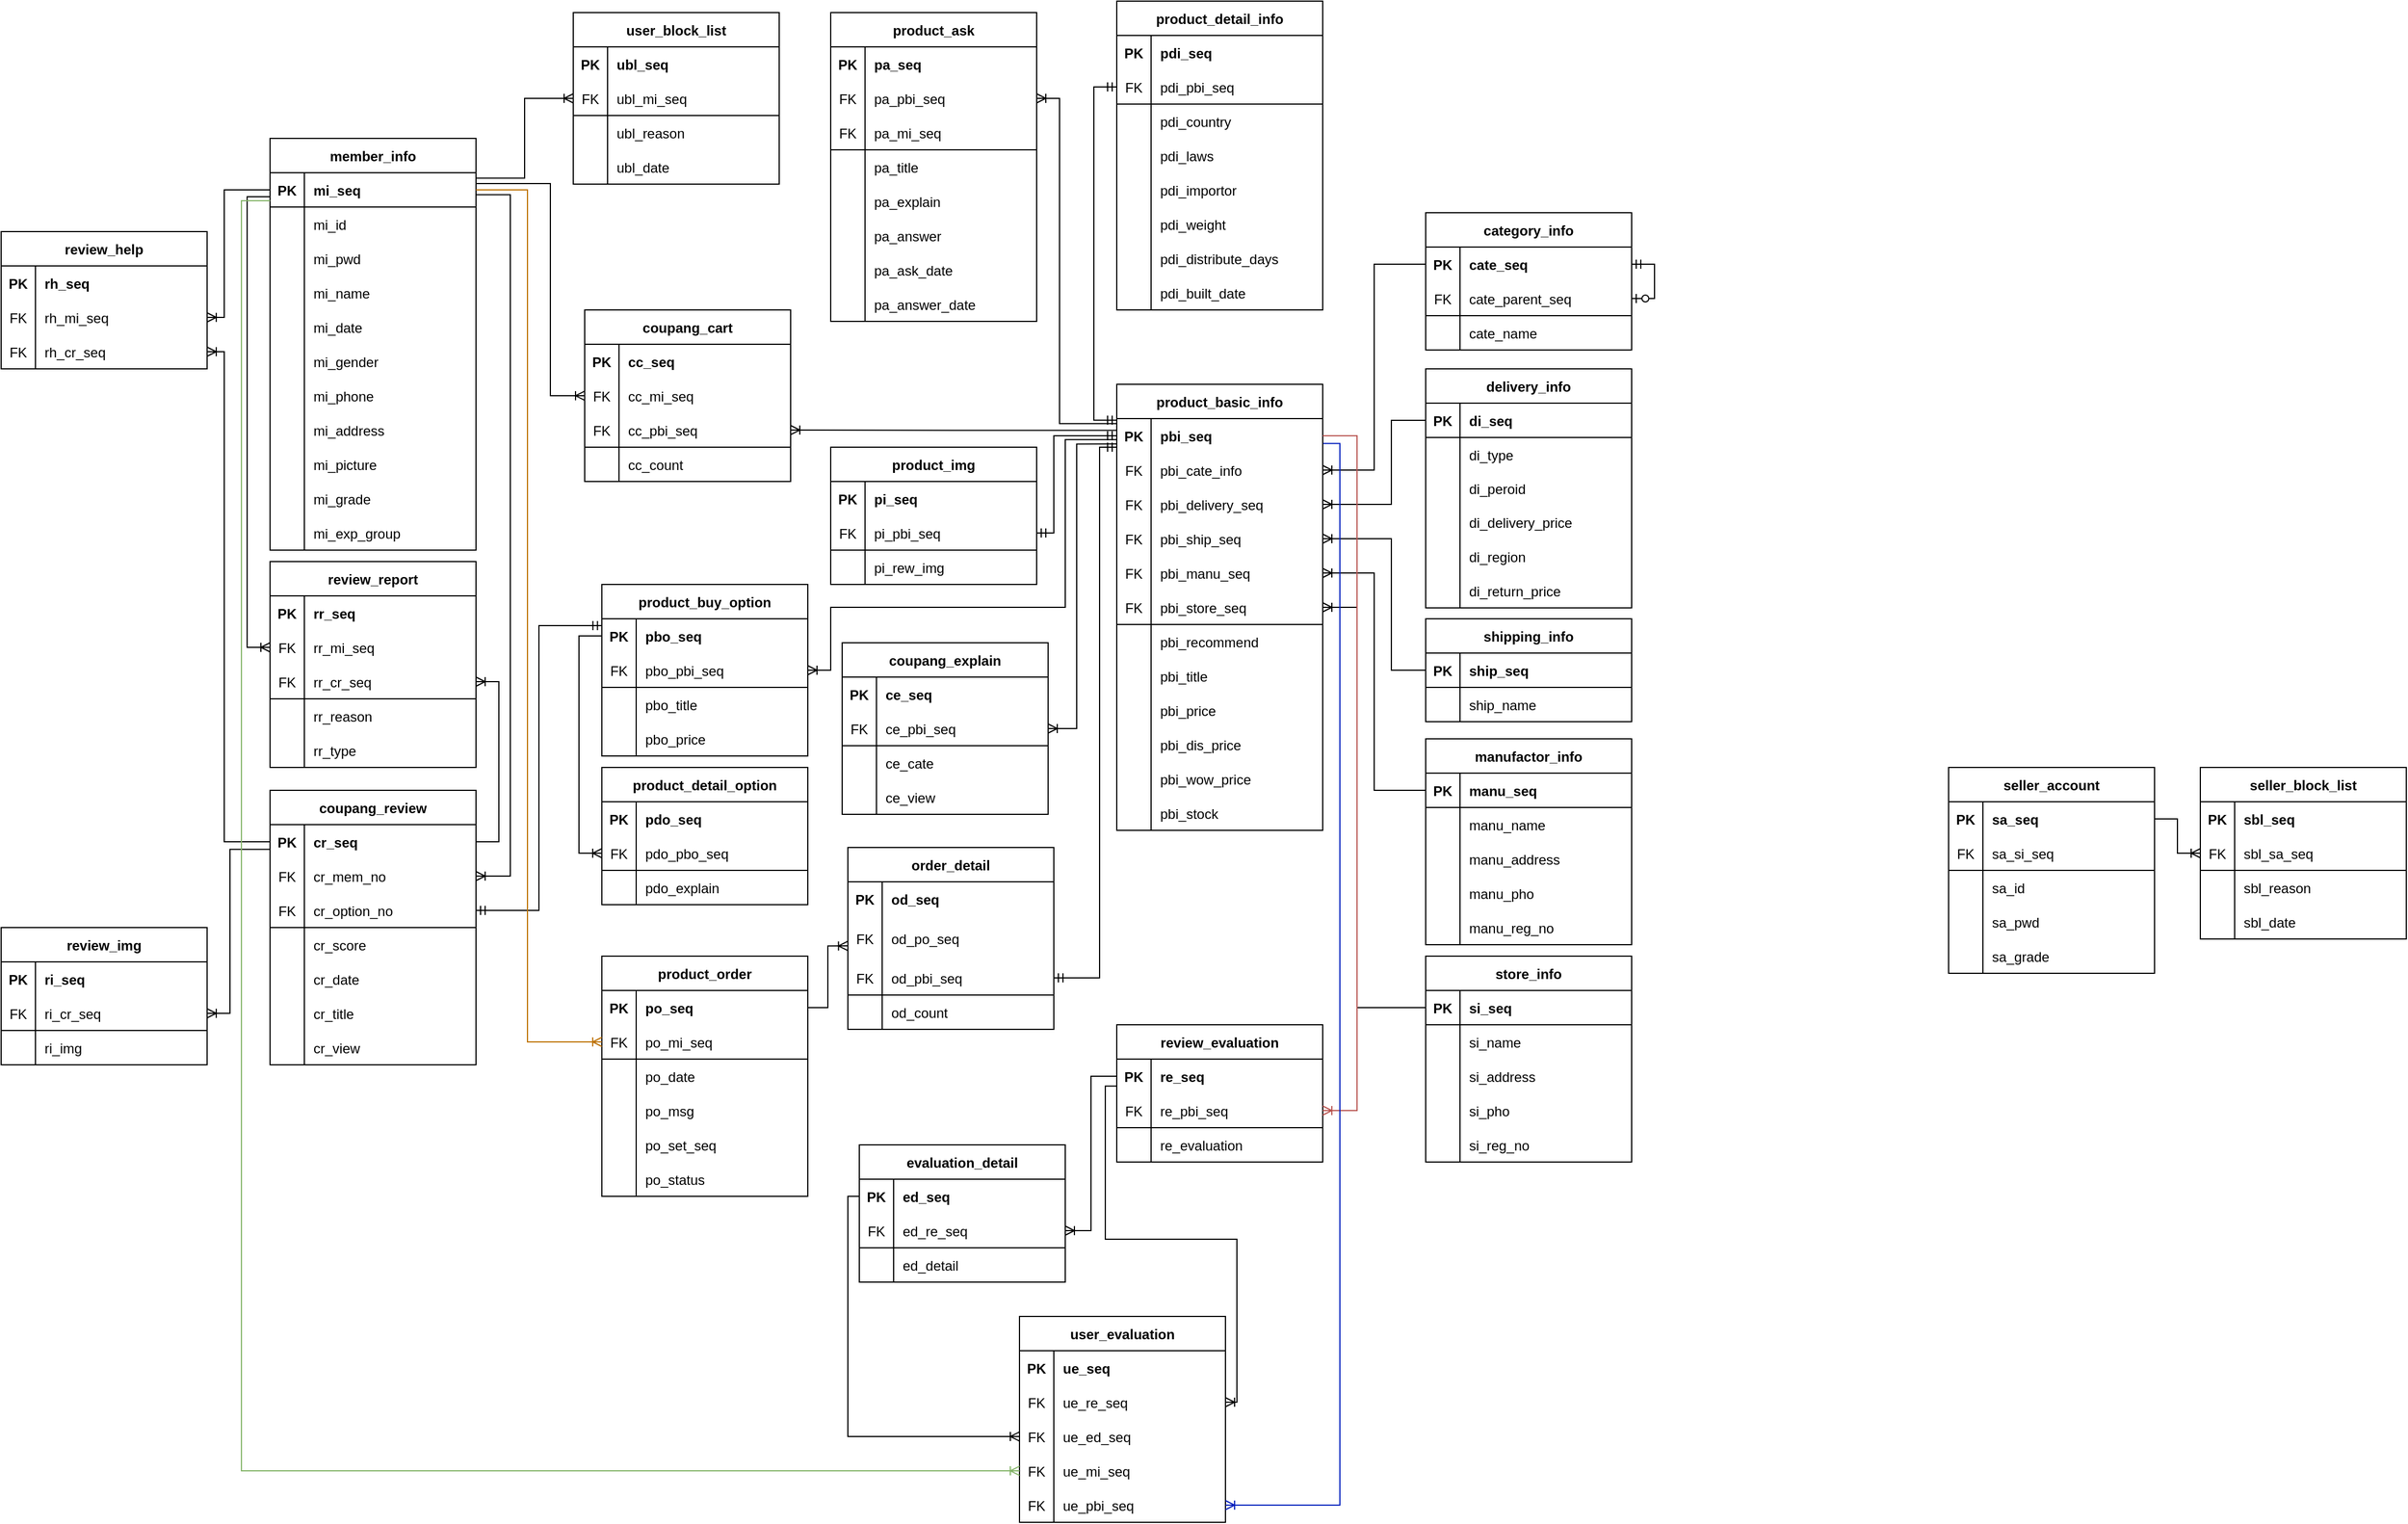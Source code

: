 <mxfile version="20.3.0" type="device"><diagram id="kfBVrEMEbnq6LdRovGyR" name="페이지-1"><mxGraphModel dx="93" dy="1011" grid="1" gridSize="10" guides="1" tooltips="1" connect="1" arrows="1" fold="1" page="1" pageScale="1" pageWidth="1500" pageHeight="1500" math="0" shadow="0"><root><mxCell id="0"/><mxCell id="1" parent="0"/><mxCell id="So4JL9yO8KhDdwIBLUJm-1" value="product_basic_info" style="shape=table;startSize=30;container=1;collapsible=1;childLayout=tableLayout;fixedRows=1;rowLines=0;fontStyle=1;align=center;resizeLast=1;" parent="1" vertex="1"><mxGeometry x="2503" y="415" width="180" height="390" as="geometry"/></mxCell><mxCell id="So4JL9yO8KhDdwIBLUJm-31" value="" style="shape=tableRow;horizontal=0;startSize=0;swimlaneHead=0;swimlaneBody=0;fillColor=none;collapsible=0;dropTarget=0;points=[[0,0.5],[1,0.5]];portConstraint=eastwest;top=0;left=0;right=0;bottom=0;" parent="So4JL9yO8KhDdwIBLUJm-1" vertex="1"><mxGeometry y="30" width="180" height="30" as="geometry"/></mxCell><mxCell id="So4JL9yO8KhDdwIBLUJm-32" value="PK" style="shape=partialRectangle;connectable=0;fillColor=none;top=0;left=0;bottom=0;right=0;fontStyle=1;overflow=hidden;" parent="So4JL9yO8KhDdwIBLUJm-31" vertex="1"><mxGeometry width="30" height="30" as="geometry"><mxRectangle width="30" height="30" as="alternateBounds"/></mxGeometry></mxCell><mxCell id="So4JL9yO8KhDdwIBLUJm-33" value="pbi_seq" style="shape=partialRectangle;connectable=0;fillColor=none;top=0;left=0;bottom=0;right=0;align=left;spacingLeft=6;fontStyle=1;overflow=hidden;" parent="So4JL9yO8KhDdwIBLUJm-31" vertex="1"><mxGeometry x="30" width="150" height="30" as="geometry"><mxRectangle width="150" height="30" as="alternateBounds"/></mxGeometry></mxCell><mxCell id="So4JL9yO8KhDdwIBLUJm-35" value="" style="shape=tableRow;horizontal=0;startSize=0;swimlaneHead=0;swimlaneBody=0;fillColor=none;collapsible=0;dropTarget=0;points=[[0,0.5],[1,0.5]];portConstraint=eastwest;top=0;left=0;right=0;bottom=0;" parent="So4JL9yO8KhDdwIBLUJm-1" vertex="1"><mxGeometry y="60" width="180" height="30" as="geometry"/></mxCell><mxCell id="So4JL9yO8KhDdwIBLUJm-36" value="FK" style="shape=partialRectangle;connectable=0;fillColor=none;top=0;left=0;bottom=0;right=0;fontStyle=0;overflow=hidden;" parent="So4JL9yO8KhDdwIBLUJm-35" vertex="1"><mxGeometry width="30" height="30" as="geometry"><mxRectangle width="30" height="30" as="alternateBounds"/></mxGeometry></mxCell><mxCell id="So4JL9yO8KhDdwIBLUJm-37" value="pbi_cate_info" style="shape=partialRectangle;connectable=0;fillColor=none;top=0;left=0;bottom=0;right=0;align=left;spacingLeft=6;fontStyle=0;overflow=hidden;" parent="So4JL9yO8KhDdwIBLUJm-35" vertex="1"><mxGeometry x="30" width="150" height="30" as="geometry"><mxRectangle width="150" height="30" as="alternateBounds"/></mxGeometry></mxCell><mxCell id="So4JL9yO8KhDdwIBLUJm-39" value="" style="shape=tableRow;horizontal=0;startSize=0;swimlaneHead=0;swimlaneBody=0;fillColor=none;collapsible=0;dropTarget=0;points=[[0,0.5],[1,0.5]];portConstraint=eastwest;top=0;left=0;right=0;bottom=0;" parent="So4JL9yO8KhDdwIBLUJm-1" vertex="1"><mxGeometry y="90" width="180" height="30" as="geometry"/></mxCell><mxCell id="So4JL9yO8KhDdwIBLUJm-40" value="FK" style="shape=partialRectangle;connectable=0;fillColor=none;top=0;left=0;bottom=0;right=0;fontStyle=0;overflow=hidden;" parent="So4JL9yO8KhDdwIBLUJm-39" vertex="1"><mxGeometry width="30" height="30" as="geometry"><mxRectangle width="30" height="30" as="alternateBounds"/></mxGeometry></mxCell><mxCell id="So4JL9yO8KhDdwIBLUJm-41" value="pbi_delivery_seq" style="shape=partialRectangle;connectable=0;fillColor=none;top=0;left=0;bottom=0;right=0;align=left;spacingLeft=6;fontStyle=0;overflow=hidden;" parent="So4JL9yO8KhDdwIBLUJm-39" vertex="1"><mxGeometry x="30" width="150" height="30" as="geometry"><mxRectangle width="150" height="30" as="alternateBounds"/></mxGeometry></mxCell><mxCell id="So4JL9yO8KhDdwIBLUJm-43" value="" style="shape=tableRow;horizontal=0;startSize=0;swimlaneHead=0;swimlaneBody=0;fillColor=none;collapsible=0;dropTarget=0;points=[[0,0.5],[1,0.5]];portConstraint=eastwest;top=0;left=0;right=0;bottom=0;" parent="So4JL9yO8KhDdwIBLUJm-1" vertex="1"><mxGeometry y="120" width="180" height="30" as="geometry"/></mxCell><mxCell id="So4JL9yO8KhDdwIBLUJm-44" value="FK" style="shape=partialRectangle;connectable=0;fillColor=none;top=0;left=0;bottom=0;right=0;fontStyle=0;overflow=hidden;" parent="So4JL9yO8KhDdwIBLUJm-43" vertex="1"><mxGeometry width="30" height="30" as="geometry"><mxRectangle width="30" height="30" as="alternateBounds"/></mxGeometry></mxCell><mxCell id="So4JL9yO8KhDdwIBLUJm-45" value="pbi_ship_seq" style="shape=partialRectangle;connectable=0;fillColor=none;top=0;left=0;bottom=0;right=0;align=left;spacingLeft=6;fontStyle=0;overflow=hidden;" parent="So4JL9yO8KhDdwIBLUJm-43" vertex="1"><mxGeometry x="30" width="150" height="30" as="geometry"><mxRectangle width="150" height="30" as="alternateBounds"/></mxGeometry></mxCell><mxCell id="huhByObhSpXUKGg0B5AB-6" value="" style="shape=tableRow;horizontal=0;startSize=0;swimlaneHead=0;swimlaneBody=0;fillColor=none;collapsible=0;dropTarget=0;points=[[0,0.5],[1,0.5]];portConstraint=eastwest;top=0;left=0;right=0;bottom=0;" parent="So4JL9yO8KhDdwIBLUJm-1" vertex="1"><mxGeometry y="150" width="180" height="30" as="geometry"/></mxCell><mxCell id="huhByObhSpXUKGg0B5AB-7" value="FK" style="shape=partialRectangle;connectable=0;fillColor=none;top=0;left=0;bottom=0;right=0;fontStyle=0;overflow=hidden;" parent="huhByObhSpXUKGg0B5AB-6" vertex="1"><mxGeometry width="30" height="30" as="geometry"><mxRectangle width="30" height="30" as="alternateBounds"/></mxGeometry></mxCell><mxCell id="huhByObhSpXUKGg0B5AB-8" value="pbi_manu_seq" style="shape=partialRectangle;connectable=0;fillColor=none;top=0;left=0;bottom=0;right=0;align=left;spacingLeft=6;fontStyle=0;overflow=hidden;" parent="huhByObhSpXUKGg0B5AB-6" vertex="1"><mxGeometry x="30" width="150" height="30" as="geometry"><mxRectangle width="150" height="30" as="alternateBounds"/></mxGeometry></mxCell><mxCell id="So4JL9yO8KhDdwIBLUJm-2" value="" style="shape=tableRow;horizontal=0;startSize=0;swimlaneHead=0;swimlaneBody=0;fillColor=none;collapsible=0;dropTarget=0;points=[[0,0.5],[1,0.5]];portConstraint=eastwest;top=0;left=0;right=0;bottom=1;fontStyle=4" parent="So4JL9yO8KhDdwIBLUJm-1" vertex="1"><mxGeometry y="180" width="180" height="30" as="geometry"/></mxCell><mxCell id="So4JL9yO8KhDdwIBLUJm-3" value="FK" style="shape=partialRectangle;connectable=0;fillColor=none;top=0;left=0;bottom=0;right=0;fontStyle=0;overflow=hidden;" parent="So4JL9yO8KhDdwIBLUJm-2" vertex="1"><mxGeometry width="30" height="30" as="geometry"><mxRectangle width="30" height="30" as="alternateBounds"/></mxGeometry></mxCell><mxCell id="So4JL9yO8KhDdwIBLUJm-4" value="pbi_store_seq" style="shape=partialRectangle;connectable=0;fillColor=none;top=0;left=0;bottom=0;right=0;align=left;spacingLeft=6;fontStyle=0;overflow=hidden;" parent="So4JL9yO8KhDdwIBLUJm-2" vertex="1"><mxGeometry x="30" width="150" height="30" as="geometry"><mxRectangle width="150" height="30" as="alternateBounds"/></mxGeometry></mxCell><mxCell id="So4JL9yO8KhDdwIBLUJm-5" value="" style="shape=tableRow;horizontal=0;startSize=0;swimlaneHead=0;swimlaneBody=0;fillColor=none;collapsible=0;dropTarget=0;points=[[0,0.5],[1,0.5]];portConstraint=eastwest;top=0;left=0;right=0;bottom=0;" parent="So4JL9yO8KhDdwIBLUJm-1" vertex="1"><mxGeometry y="210" width="180" height="30" as="geometry"/></mxCell><mxCell id="So4JL9yO8KhDdwIBLUJm-6" value="" style="shape=partialRectangle;connectable=0;fillColor=none;top=0;left=0;bottom=0;right=0;editable=1;overflow=hidden;" parent="So4JL9yO8KhDdwIBLUJm-5" vertex="1"><mxGeometry width="30" height="30" as="geometry"><mxRectangle width="30" height="30" as="alternateBounds"/></mxGeometry></mxCell><mxCell id="So4JL9yO8KhDdwIBLUJm-7" value="pbi_recommend" style="shape=partialRectangle;connectable=0;fillColor=none;top=0;left=0;bottom=0;right=0;align=left;spacingLeft=6;overflow=hidden;" parent="So4JL9yO8KhDdwIBLUJm-5" vertex="1"><mxGeometry x="30" width="150" height="30" as="geometry"><mxRectangle width="150" height="30" as="alternateBounds"/></mxGeometry></mxCell><mxCell id="So4JL9yO8KhDdwIBLUJm-8" value="" style="shape=tableRow;horizontal=0;startSize=0;swimlaneHead=0;swimlaneBody=0;fillColor=none;collapsible=0;dropTarget=0;points=[[0,0.5],[1,0.5]];portConstraint=eastwest;top=0;left=0;right=0;bottom=0;" parent="So4JL9yO8KhDdwIBLUJm-1" vertex="1"><mxGeometry y="240" width="180" height="30" as="geometry"/></mxCell><mxCell id="So4JL9yO8KhDdwIBLUJm-9" value="" style="shape=partialRectangle;connectable=0;fillColor=none;top=0;left=0;bottom=0;right=0;editable=1;overflow=hidden;" parent="So4JL9yO8KhDdwIBLUJm-8" vertex="1"><mxGeometry width="30" height="30" as="geometry"><mxRectangle width="30" height="30" as="alternateBounds"/></mxGeometry></mxCell><mxCell id="So4JL9yO8KhDdwIBLUJm-10" value="pbi_title" style="shape=partialRectangle;connectable=0;fillColor=none;top=0;left=0;bottom=0;right=0;align=left;spacingLeft=6;overflow=hidden;" parent="So4JL9yO8KhDdwIBLUJm-8" vertex="1"><mxGeometry x="30" width="150" height="30" as="geometry"><mxRectangle width="150" height="30" as="alternateBounds"/></mxGeometry></mxCell><mxCell id="So4JL9yO8KhDdwIBLUJm-11" value="" style="shape=tableRow;horizontal=0;startSize=0;swimlaneHead=0;swimlaneBody=0;fillColor=none;collapsible=0;dropTarget=0;points=[[0,0.5],[1,0.5]];portConstraint=eastwest;top=0;left=0;right=0;bottom=0;" parent="So4JL9yO8KhDdwIBLUJm-1" vertex="1"><mxGeometry y="270" width="180" height="30" as="geometry"/></mxCell><mxCell id="So4JL9yO8KhDdwIBLUJm-12" value="" style="shape=partialRectangle;connectable=0;fillColor=none;top=0;left=0;bottom=0;right=0;editable=1;overflow=hidden;" parent="So4JL9yO8KhDdwIBLUJm-11" vertex="1"><mxGeometry width="30" height="30" as="geometry"><mxRectangle width="30" height="30" as="alternateBounds"/></mxGeometry></mxCell><mxCell id="So4JL9yO8KhDdwIBLUJm-13" value="pbi_price" style="shape=partialRectangle;connectable=0;fillColor=none;top=0;left=0;bottom=0;right=0;align=left;spacingLeft=6;overflow=hidden;" parent="So4JL9yO8KhDdwIBLUJm-11" vertex="1"><mxGeometry x="30" width="150" height="30" as="geometry"><mxRectangle width="150" height="30" as="alternateBounds"/></mxGeometry></mxCell><mxCell id="So4JL9yO8KhDdwIBLUJm-47" value="" style="shape=tableRow;horizontal=0;startSize=0;swimlaneHead=0;swimlaneBody=0;fillColor=none;collapsible=0;dropTarget=0;points=[[0,0.5],[1,0.5]];portConstraint=eastwest;top=0;left=0;right=0;bottom=0;" parent="So4JL9yO8KhDdwIBLUJm-1" vertex="1"><mxGeometry y="300" width="180" height="30" as="geometry"/></mxCell><mxCell id="So4JL9yO8KhDdwIBLUJm-48" value="" style="shape=partialRectangle;connectable=0;fillColor=none;top=0;left=0;bottom=0;right=0;editable=1;overflow=hidden;" parent="So4JL9yO8KhDdwIBLUJm-47" vertex="1"><mxGeometry width="30" height="30" as="geometry"><mxRectangle width="30" height="30" as="alternateBounds"/></mxGeometry></mxCell><mxCell id="So4JL9yO8KhDdwIBLUJm-49" value="pbi_dis_price" style="shape=partialRectangle;connectable=0;fillColor=none;top=0;left=0;bottom=0;right=0;align=left;spacingLeft=6;overflow=hidden;" parent="So4JL9yO8KhDdwIBLUJm-47" vertex="1"><mxGeometry x="30" width="150" height="30" as="geometry"><mxRectangle width="150" height="30" as="alternateBounds"/></mxGeometry></mxCell><mxCell id="So4JL9yO8KhDdwIBLUJm-51" value="" style="shape=tableRow;horizontal=0;startSize=0;swimlaneHead=0;swimlaneBody=0;fillColor=none;collapsible=0;dropTarget=0;points=[[0,0.5],[1,0.5]];portConstraint=eastwest;top=0;left=0;right=0;bottom=0;" parent="So4JL9yO8KhDdwIBLUJm-1" vertex="1"><mxGeometry y="330" width="180" height="30" as="geometry"/></mxCell><mxCell id="So4JL9yO8KhDdwIBLUJm-52" value="" style="shape=partialRectangle;connectable=0;fillColor=none;top=0;left=0;bottom=0;right=0;editable=1;overflow=hidden;" parent="So4JL9yO8KhDdwIBLUJm-51" vertex="1"><mxGeometry width="30" height="30" as="geometry"><mxRectangle width="30" height="30" as="alternateBounds"/></mxGeometry></mxCell><mxCell id="So4JL9yO8KhDdwIBLUJm-53" value="pbi_wow_price" style="shape=partialRectangle;connectable=0;fillColor=none;top=0;left=0;bottom=0;right=0;align=left;spacingLeft=6;overflow=hidden;" parent="So4JL9yO8KhDdwIBLUJm-51" vertex="1"><mxGeometry x="30" width="150" height="30" as="geometry"><mxRectangle width="150" height="30" as="alternateBounds"/></mxGeometry></mxCell><mxCell id="5Yww7WNv_UmzSIId8tUj-2" value="" style="shape=tableRow;horizontal=0;startSize=0;swimlaneHead=0;swimlaneBody=0;fillColor=none;collapsible=0;dropTarget=0;points=[[0,0.5],[1,0.5]];portConstraint=eastwest;top=0;left=0;right=0;bottom=0;" parent="So4JL9yO8KhDdwIBLUJm-1" vertex="1"><mxGeometry y="360" width="180" height="30" as="geometry"/></mxCell><mxCell id="5Yww7WNv_UmzSIId8tUj-3" value="" style="shape=partialRectangle;connectable=0;fillColor=none;top=0;left=0;bottom=0;right=0;editable=1;overflow=hidden;" parent="5Yww7WNv_UmzSIId8tUj-2" vertex="1"><mxGeometry width="30" height="30" as="geometry"><mxRectangle width="30" height="30" as="alternateBounds"/></mxGeometry></mxCell><mxCell id="5Yww7WNv_UmzSIId8tUj-4" value="pbi_stock" style="shape=partialRectangle;connectable=0;fillColor=none;top=0;left=0;bottom=0;right=0;align=left;spacingLeft=6;overflow=hidden;" parent="5Yww7WNv_UmzSIId8tUj-2" vertex="1"><mxGeometry x="30" width="150" height="30" as="geometry"><mxRectangle width="150" height="30" as="alternateBounds"/></mxGeometry></mxCell><mxCell id="So4JL9yO8KhDdwIBLUJm-85" value="product_detail_info" style="shape=table;startSize=30;container=1;collapsible=1;childLayout=tableLayout;fixedRows=1;rowLines=0;fontStyle=1;align=center;resizeLast=1;" parent="1" vertex="1"><mxGeometry x="2503" y="80" width="180" height="270" as="geometry"/></mxCell><mxCell id="So4JL9yO8KhDdwIBLUJm-99" value="" style="shape=tableRow;horizontal=0;startSize=0;swimlaneHead=0;swimlaneBody=0;fillColor=none;collapsible=0;dropTarget=0;points=[[0,0.5],[1,0.5]];portConstraint=eastwest;top=0;left=0;right=0;bottom=0;" parent="So4JL9yO8KhDdwIBLUJm-85" vertex="1"><mxGeometry y="30" width="180" height="30" as="geometry"/></mxCell><mxCell id="So4JL9yO8KhDdwIBLUJm-100" value="PK" style="shape=partialRectangle;connectable=0;fillColor=none;top=0;left=0;bottom=0;right=0;fontStyle=1;overflow=hidden;" parent="So4JL9yO8KhDdwIBLUJm-99" vertex="1"><mxGeometry width="30" height="30" as="geometry"><mxRectangle width="30" height="30" as="alternateBounds"/></mxGeometry></mxCell><mxCell id="So4JL9yO8KhDdwIBLUJm-101" value="pdi_seq" style="shape=partialRectangle;connectable=0;fillColor=none;top=0;left=0;bottom=0;right=0;align=left;spacingLeft=6;fontStyle=1;overflow=hidden;" parent="So4JL9yO8KhDdwIBLUJm-99" vertex="1"><mxGeometry x="30" width="150" height="30" as="geometry"><mxRectangle width="150" height="30" as="alternateBounds"/></mxGeometry></mxCell><mxCell id="So4JL9yO8KhDdwIBLUJm-86" value="" style="shape=tableRow;horizontal=0;startSize=0;swimlaneHead=0;swimlaneBody=0;fillColor=none;collapsible=0;dropTarget=0;points=[[0,0.5],[1,0.5]];portConstraint=eastwest;top=0;left=0;right=0;bottom=1;fontStyle=1" parent="So4JL9yO8KhDdwIBLUJm-85" vertex="1"><mxGeometry y="60" width="180" height="30" as="geometry"/></mxCell><mxCell id="So4JL9yO8KhDdwIBLUJm-87" value="FK" style="shape=partialRectangle;connectable=0;fillColor=none;top=0;left=0;bottom=0;right=0;fontStyle=0;overflow=hidden;" parent="So4JL9yO8KhDdwIBLUJm-86" vertex="1"><mxGeometry width="30" height="30" as="geometry"><mxRectangle width="30" height="30" as="alternateBounds"/></mxGeometry></mxCell><mxCell id="So4JL9yO8KhDdwIBLUJm-88" value="pdi_pbi_seq" style="shape=partialRectangle;connectable=0;fillColor=none;top=0;left=0;bottom=0;right=0;align=left;spacingLeft=6;fontStyle=0;overflow=hidden;" parent="So4JL9yO8KhDdwIBLUJm-86" vertex="1"><mxGeometry x="30" width="150" height="30" as="geometry"><mxRectangle width="150" height="30" as="alternateBounds"/></mxGeometry></mxCell><mxCell id="So4JL9yO8KhDdwIBLUJm-89" value="" style="shape=tableRow;horizontal=0;startSize=0;swimlaneHead=0;swimlaneBody=0;fillColor=none;collapsible=0;dropTarget=0;points=[[0,0.5],[1,0.5]];portConstraint=eastwest;top=0;left=0;right=0;bottom=0;" parent="So4JL9yO8KhDdwIBLUJm-85" vertex="1"><mxGeometry y="90" width="180" height="30" as="geometry"/></mxCell><mxCell id="So4JL9yO8KhDdwIBLUJm-90" value="" style="shape=partialRectangle;connectable=0;fillColor=none;top=0;left=0;bottom=0;right=0;editable=1;overflow=hidden;" parent="So4JL9yO8KhDdwIBLUJm-89" vertex="1"><mxGeometry width="30" height="30" as="geometry"><mxRectangle width="30" height="30" as="alternateBounds"/></mxGeometry></mxCell><mxCell id="So4JL9yO8KhDdwIBLUJm-91" value="pdi_country" style="shape=partialRectangle;connectable=0;fillColor=none;top=0;left=0;bottom=0;right=0;align=left;spacingLeft=6;overflow=hidden;" parent="So4JL9yO8KhDdwIBLUJm-89" vertex="1"><mxGeometry x="30" width="150" height="30" as="geometry"><mxRectangle width="150" height="30" as="alternateBounds"/></mxGeometry></mxCell><mxCell id="So4JL9yO8KhDdwIBLUJm-92" value="" style="shape=tableRow;horizontal=0;startSize=0;swimlaneHead=0;swimlaneBody=0;fillColor=none;collapsible=0;dropTarget=0;points=[[0,0.5],[1,0.5]];portConstraint=eastwest;top=0;left=0;right=0;bottom=0;" parent="So4JL9yO8KhDdwIBLUJm-85" vertex="1"><mxGeometry y="120" width="180" height="30" as="geometry"/></mxCell><mxCell id="So4JL9yO8KhDdwIBLUJm-93" value="" style="shape=partialRectangle;connectable=0;fillColor=none;top=0;left=0;bottom=0;right=0;editable=1;overflow=hidden;" parent="So4JL9yO8KhDdwIBLUJm-92" vertex="1"><mxGeometry width="30" height="30" as="geometry"><mxRectangle width="30" height="30" as="alternateBounds"/></mxGeometry></mxCell><mxCell id="So4JL9yO8KhDdwIBLUJm-94" value="pdi_laws" style="shape=partialRectangle;connectable=0;fillColor=none;top=0;left=0;bottom=0;right=0;align=left;spacingLeft=6;overflow=hidden;" parent="So4JL9yO8KhDdwIBLUJm-92" vertex="1"><mxGeometry x="30" width="150" height="30" as="geometry"><mxRectangle width="150" height="30" as="alternateBounds"/></mxGeometry></mxCell><mxCell id="So4JL9yO8KhDdwIBLUJm-103" value="" style="shape=tableRow;horizontal=0;startSize=0;swimlaneHead=0;swimlaneBody=0;fillColor=none;collapsible=0;dropTarget=0;points=[[0,0.5],[1,0.5]];portConstraint=eastwest;top=0;left=0;right=0;bottom=0;" parent="So4JL9yO8KhDdwIBLUJm-85" vertex="1"><mxGeometry y="150" width="180" height="30" as="geometry"/></mxCell><mxCell id="So4JL9yO8KhDdwIBLUJm-104" value="" style="shape=partialRectangle;connectable=0;fillColor=none;top=0;left=0;bottom=0;right=0;editable=1;overflow=hidden;" parent="So4JL9yO8KhDdwIBLUJm-103" vertex="1"><mxGeometry width="30" height="30" as="geometry"><mxRectangle width="30" height="30" as="alternateBounds"/></mxGeometry></mxCell><mxCell id="So4JL9yO8KhDdwIBLUJm-105" value="pdi_importor" style="shape=partialRectangle;connectable=0;fillColor=none;top=0;left=0;bottom=0;right=0;align=left;spacingLeft=6;overflow=hidden;" parent="So4JL9yO8KhDdwIBLUJm-103" vertex="1"><mxGeometry x="30" width="150" height="30" as="geometry"><mxRectangle width="150" height="30" as="alternateBounds"/></mxGeometry></mxCell><mxCell id="So4JL9yO8KhDdwIBLUJm-107" value="" style="shape=tableRow;horizontal=0;startSize=0;swimlaneHead=0;swimlaneBody=0;fillColor=none;collapsible=0;dropTarget=0;points=[[0,0.5],[1,0.5]];portConstraint=eastwest;top=0;left=0;right=0;bottom=0;" parent="So4JL9yO8KhDdwIBLUJm-85" vertex="1"><mxGeometry y="180" width="180" height="30" as="geometry"/></mxCell><mxCell id="So4JL9yO8KhDdwIBLUJm-108" value="" style="shape=partialRectangle;connectable=0;fillColor=none;top=0;left=0;bottom=0;right=0;editable=1;overflow=hidden;" parent="So4JL9yO8KhDdwIBLUJm-107" vertex="1"><mxGeometry width="30" height="30" as="geometry"><mxRectangle width="30" height="30" as="alternateBounds"/></mxGeometry></mxCell><mxCell id="So4JL9yO8KhDdwIBLUJm-109" value="pdi_weight" style="shape=partialRectangle;connectable=0;fillColor=none;top=0;left=0;bottom=0;right=0;align=left;spacingLeft=6;overflow=hidden;" parent="So4JL9yO8KhDdwIBLUJm-107" vertex="1"><mxGeometry x="30" width="150" height="30" as="geometry"><mxRectangle width="150" height="30" as="alternateBounds"/></mxGeometry></mxCell><mxCell id="So4JL9yO8KhDdwIBLUJm-111" value="" style="shape=tableRow;horizontal=0;startSize=0;swimlaneHead=0;swimlaneBody=0;fillColor=none;collapsible=0;dropTarget=0;points=[[0,0.5],[1,0.5]];portConstraint=eastwest;top=0;left=0;right=0;bottom=0;" parent="So4JL9yO8KhDdwIBLUJm-85" vertex="1"><mxGeometry y="210" width="180" height="30" as="geometry"/></mxCell><mxCell id="So4JL9yO8KhDdwIBLUJm-112" value="" style="shape=partialRectangle;connectable=0;fillColor=none;top=0;left=0;bottom=0;right=0;editable=1;overflow=hidden;" parent="So4JL9yO8KhDdwIBLUJm-111" vertex="1"><mxGeometry width="30" height="30" as="geometry"><mxRectangle width="30" height="30" as="alternateBounds"/></mxGeometry></mxCell><mxCell id="So4JL9yO8KhDdwIBLUJm-113" value="pdi_distribute_days" style="shape=partialRectangle;connectable=0;fillColor=none;top=0;left=0;bottom=0;right=0;align=left;spacingLeft=6;overflow=hidden;" parent="So4JL9yO8KhDdwIBLUJm-111" vertex="1"><mxGeometry x="30" width="150" height="30" as="geometry"><mxRectangle width="150" height="30" as="alternateBounds"/></mxGeometry></mxCell><mxCell id="So4JL9yO8KhDdwIBLUJm-115" value="" style="shape=tableRow;horizontal=0;startSize=0;swimlaneHead=0;swimlaneBody=0;fillColor=none;collapsible=0;dropTarget=0;points=[[0,0.5],[1,0.5]];portConstraint=eastwest;top=0;left=0;right=0;bottom=0;" parent="So4JL9yO8KhDdwIBLUJm-85" vertex="1"><mxGeometry y="240" width="180" height="30" as="geometry"/></mxCell><mxCell id="So4JL9yO8KhDdwIBLUJm-116" value="" style="shape=partialRectangle;connectable=0;fillColor=none;top=0;left=0;bottom=0;right=0;editable=1;overflow=hidden;" parent="So4JL9yO8KhDdwIBLUJm-115" vertex="1"><mxGeometry width="30" height="30" as="geometry"><mxRectangle width="30" height="30" as="alternateBounds"/></mxGeometry></mxCell><mxCell id="So4JL9yO8KhDdwIBLUJm-117" value="pdi_built_date" style="shape=partialRectangle;connectable=0;fillColor=none;top=0;left=0;bottom=0;right=0;align=left;spacingLeft=6;overflow=hidden;" parent="So4JL9yO8KhDdwIBLUJm-115" vertex="1"><mxGeometry x="30" width="150" height="30" as="geometry"><mxRectangle width="150" height="30" as="alternateBounds"/></mxGeometry></mxCell><mxCell id="So4JL9yO8KhDdwIBLUJm-142" value="product_buy_option" style="shape=table;startSize=30;container=1;collapsible=1;childLayout=tableLayout;fixedRows=1;rowLines=0;fontStyle=1;align=center;resizeLast=1;" parent="1" vertex="1"><mxGeometry x="2053" y="590" width="180" height="150" as="geometry"/></mxCell><mxCell id="So4JL9yO8KhDdwIBLUJm-156" value="" style="shape=tableRow;horizontal=0;startSize=0;swimlaneHead=0;swimlaneBody=0;fillColor=none;collapsible=0;dropTarget=0;points=[[0,0.5],[1,0.5]];portConstraint=eastwest;top=0;left=0;right=0;bottom=0;" parent="So4JL9yO8KhDdwIBLUJm-142" vertex="1"><mxGeometry y="30" width="180" height="30" as="geometry"/></mxCell><mxCell id="So4JL9yO8KhDdwIBLUJm-157" value="PK" style="shape=partialRectangle;connectable=0;fillColor=none;top=0;left=0;bottom=0;right=0;fontStyle=1;overflow=hidden;" parent="So4JL9yO8KhDdwIBLUJm-156" vertex="1"><mxGeometry width="30" height="30" as="geometry"><mxRectangle width="30" height="30" as="alternateBounds"/></mxGeometry></mxCell><mxCell id="So4JL9yO8KhDdwIBLUJm-158" value="pbo_seq" style="shape=partialRectangle;connectable=0;fillColor=none;top=0;left=0;bottom=0;right=0;align=left;spacingLeft=6;fontStyle=1;overflow=hidden;" parent="So4JL9yO8KhDdwIBLUJm-156" vertex="1"><mxGeometry x="30" width="150" height="30" as="geometry"><mxRectangle width="150" height="30" as="alternateBounds"/></mxGeometry></mxCell><mxCell id="So4JL9yO8KhDdwIBLUJm-143" value="" style="shape=tableRow;horizontal=0;startSize=0;swimlaneHead=0;swimlaneBody=0;fillColor=none;collapsible=0;dropTarget=0;points=[[0,0.5],[1,0.5]];portConstraint=eastwest;top=0;left=0;right=0;bottom=1;" parent="So4JL9yO8KhDdwIBLUJm-142" vertex="1"><mxGeometry y="60" width="180" height="30" as="geometry"/></mxCell><mxCell id="So4JL9yO8KhDdwIBLUJm-144" value="FK" style="shape=partialRectangle;connectable=0;fillColor=none;top=0;left=0;bottom=0;right=0;fontStyle=0;overflow=hidden;" parent="So4JL9yO8KhDdwIBLUJm-143" vertex="1"><mxGeometry width="30" height="30" as="geometry"><mxRectangle width="30" height="30" as="alternateBounds"/></mxGeometry></mxCell><mxCell id="So4JL9yO8KhDdwIBLUJm-145" value="pbo_pbi_seq" style="shape=partialRectangle;connectable=0;fillColor=none;top=0;left=0;bottom=0;right=0;align=left;spacingLeft=6;fontStyle=0;overflow=hidden;" parent="So4JL9yO8KhDdwIBLUJm-143" vertex="1"><mxGeometry x="30" width="150" height="30" as="geometry"><mxRectangle width="150" height="30" as="alternateBounds"/></mxGeometry></mxCell><mxCell id="So4JL9yO8KhDdwIBLUJm-146" value="" style="shape=tableRow;horizontal=0;startSize=0;swimlaneHead=0;swimlaneBody=0;fillColor=none;collapsible=0;dropTarget=0;points=[[0,0.5],[1,0.5]];portConstraint=eastwest;top=0;left=0;right=0;bottom=0;" parent="So4JL9yO8KhDdwIBLUJm-142" vertex="1"><mxGeometry y="90" width="180" height="30" as="geometry"/></mxCell><mxCell id="So4JL9yO8KhDdwIBLUJm-147" value="" style="shape=partialRectangle;connectable=0;fillColor=none;top=0;left=0;bottom=0;right=0;editable=1;overflow=hidden;" parent="So4JL9yO8KhDdwIBLUJm-146" vertex="1"><mxGeometry width="30" height="30" as="geometry"><mxRectangle width="30" height="30" as="alternateBounds"/></mxGeometry></mxCell><mxCell id="So4JL9yO8KhDdwIBLUJm-148" value="pbo_title" style="shape=partialRectangle;connectable=0;fillColor=none;top=0;left=0;bottom=0;right=0;align=left;spacingLeft=6;overflow=hidden;" parent="So4JL9yO8KhDdwIBLUJm-146" vertex="1"><mxGeometry x="30" width="150" height="30" as="geometry"><mxRectangle width="150" height="30" as="alternateBounds"/></mxGeometry></mxCell><mxCell id="So4JL9yO8KhDdwIBLUJm-149" value="" style="shape=tableRow;horizontal=0;startSize=0;swimlaneHead=0;swimlaneBody=0;fillColor=none;collapsible=0;dropTarget=0;points=[[0,0.5],[1,0.5]];portConstraint=eastwest;top=0;left=0;right=0;bottom=0;" parent="So4JL9yO8KhDdwIBLUJm-142" vertex="1"><mxGeometry y="120" width="180" height="30" as="geometry"/></mxCell><mxCell id="So4JL9yO8KhDdwIBLUJm-150" value="" style="shape=partialRectangle;connectable=0;fillColor=none;top=0;left=0;bottom=0;right=0;editable=1;overflow=hidden;" parent="So4JL9yO8KhDdwIBLUJm-149" vertex="1"><mxGeometry width="30" height="30" as="geometry"><mxRectangle width="30" height="30" as="alternateBounds"/></mxGeometry></mxCell><mxCell id="So4JL9yO8KhDdwIBLUJm-151" value="pbo_price" style="shape=partialRectangle;connectable=0;fillColor=none;top=0;left=0;bottom=0;right=0;align=left;spacingLeft=6;overflow=hidden;" parent="So4JL9yO8KhDdwIBLUJm-149" vertex="1"><mxGeometry x="30" width="150" height="30" as="geometry"><mxRectangle width="150" height="30" as="alternateBounds"/></mxGeometry></mxCell><mxCell id="So4JL9yO8KhDdwIBLUJm-159" value="member_info" style="shape=table;startSize=30;container=1;collapsible=1;childLayout=tableLayout;fixedRows=1;rowLines=0;fontStyle=1;align=center;resizeLast=1;" parent="1" vertex="1"><mxGeometry x="1763" y="200" width="180" height="360" as="geometry"/></mxCell><mxCell id="So4JL9yO8KhDdwIBLUJm-160" value="" style="shape=tableRow;horizontal=0;startSize=0;swimlaneHead=0;swimlaneBody=0;fillColor=none;collapsible=0;dropTarget=0;points=[[0,0.5],[1,0.5]];portConstraint=eastwest;top=0;left=0;right=0;bottom=1;" parent="So4JL9yO8KhDdwIBLUJm-159" vertex="1"><mxGeometry y="30" width="180" height="30" as="geometry"/></mxCell><mxCell id="So4JL9yO8KhDdwIBLUJm-161" value="PK" style="shape=partialRectangle;connectable=0;fillColor=none;top=0;left=0;bottom=0;right=0;fontStyle=1;overflow=hidden;" parent="So4JL9yO8KhDdwIBLUJm-160" vertex="1"><mxGeometry width="30" height="30" as="geometry"><mxRectangle width="30" height="30" as="alternateBounds"/></mxGeometry></mxCell><mxCell id="So4JL9yO8KhDdwIBLUJm-162" value="mi_seq" style="shape=partialRectangle;connectable=0;fillColor=none;top=0;left=0;bottom=0;right=0;align=left;spacingLeft=6;fontStyle=1;overflow=hidden;" parent="So4JL9yO8KhDdwIBLUJm-160" vertex="1"><mxGeometry x="30" width="150" height="30" as="geometry"><mxRectangle width="150" height="30" as="alternateBounds"/></mxGeometry></mxCell><mxCell id="So4JL9yO8KhDdwIBLUJm-163" value="" style="shape=tableRow;horizontal=0;startSize=0;swimlaneHead=0;swimlaneBody=0;fillColor=none;collapsible=0;dropTarget=0;points=[[0,0.5],[1,0.5]];portConstraint=eastwest;top=0;left=0;right=0;bottom=0;" parent="So4JL9yO8KhDdwIBLUJm-159" vertex="1"><mxGeometry y="60" width="180" height="30" as="geometry"/></mxCell><mxCell id="So4JL9yO8KhDdwIBLUJm-164" value="" style="shape=partialRectangle;connectable=0;fillColor=none;top=0;left=0;bottom=0;right=0;editable=1;overflow=hidden;" parent="So4JL9yO8KhDdwIBLUJm-163" vertex="1"><mxGeometry width="30" height="30" as="geometry"><mxRectangle width="30" height="30" as="alternateBounds"/></mxGeometry></mxCell><mxCell id="So4JL9yO8KhDdwIBLUJm-165" value="mi_id" style="shape=partialRectangle;connectable=0;fillColor=none;top=0;left=0;bottom=0;right=0;align=left;spacingLeft=6;overflow=hidden;" parent="So4JL9yO8KhDdwIBLUJm-163" vertex="1"><mxGeometry x="30" width="150" height="30" as="geometry"><mxRectangle width="150" height="30" as="alternateBounds"/></mxGeometry></mxCell><mxCell id="So4JL9yO8KhDdwIBLUJm-166" value="" style="shape=tableRow;horizontal=0;startSize=0;swimlaneHead=0;swimlaneBody=0;fillColor=none;collapsible=0;dropTarget=0;points=[[0,0.5],[1,0.5]];portConstraint=eastwest;top=0;left=0;right=0;bottom=0;" parent="So4JL9yO8KhDdwIBLUJm-159" vertex="1"><mxGeometry y="90" width="180" height="30" as="geometry"/></mxCell><mxCell id="So4JL9yO8KhDdwIBLUJm-167" value="" style="shape=partialRectangle;connectable=0;fillColor=none;top=0;left=0;bottom=0;right=0;editable=1;overflow=hidden;" parent="So4JL9yO8KhDdwIBLUJm-166" vertex="1"><mxGeometry width="30" height="30" as="geometry"><mxRectangle width="30" height="30" as="alternateBounds"/></mxGeometry></mxCell><mxCell id="So4JL9yO8KhDdwIBLUJm-168" value="mi_pwd" style="shape=partialRectangle;connectable=0;fillColor=none;top=0;left=0;bottom=0;right=0;align=left;spacingLeft=6;overflow=hidden;" parent="So4JL9yO8KhDdwIBLUJm-166" vertex="1"><mxGeometry x="30" width="150" height="30" as="geometry"><mxRectangle width="150" height="30" as="alternateBounds"/></mxGeometry></mxCell><mxCell id="So4JL9yO8KhDdwIBLUJm-169" value="" style="shape=tableRow;horizontal=0;startSize=0;swimlaneHead=0;swimlaneBody=0;fillColor=none;collapsible=0;dropTarget=0;points=[[0,0.5],[1,0.5]];portConstraint=eastwest;top=0;left=0;right=0;bottom=0;" parent="So4JL9yO8KhDdwIBLUJm-159" vertex="1"><mxGeometry y="120" width="180" height="30" as="geometry"/></mxCell><mxCell id="So4JL9yO8KhDdwIBLUJm-170" value="" style="shape=partialRectangle;connectable=0;fillColor=none;top=0;left=0;bottom=0;right=0;editable=1;overflow=hidden;" parent="So4JL9yO8KhDdwIBLUJm-169" vertex="1"><mxGeometry width="30" height="30" as="geometry"><mxRectangle width="30" height="30" as="alternateBounds"/></mxGeometry></mxCell><mxCell id="So4JL9yO8KhDdwIBLUJm-171" value="mi_name" style="shape=partialRectangle;connectable=0;fillColor=none;top=0;left=0;bottom=0;right=0;align=left;spacingLeft=6;overflow=hidden;" parent="So4JL9yO8KhDdwIBLUJm-169" vertex="1"><mxGeometry x="30" width="150" height="30" as="geometry"><mxRectangle width="150" height="30" as="alternateBounds"/></mxGeometry></mxCell><mxCell id="So4JL9yO8KhDdwIBLUJm-193" value="" style="shape=tableRow;horizontal=0;startSize=0;swimlaneHead=0;swimlaneBody=0;fillColor=none;collapsible=0;dropTarget=0;points=[[0,0.5],[1,0.5]];portConstraint=eastwest;top=0;left=0;right=0;bottom=0;" parent="So4JL9yO8KhDdwIBLUJm-159" vertex="1"><mxGeometry y="150" width="180" height="30" as="geometry"/></mxCell><mxCell id="So4JL9yO8KhDdwIBLUJm-194" value="" style="shape=partialRectangle;connectable=0;fillColor=none;top=0;left=0;bottom=0;right=0;editable=1;overflow=hidden;" parent="So4JL9yO8KhDdwIBLUJm-193" vertex="1"><mxGeometry width="30" height="30" as="geometry"><mxRectangle width="30" height="30" as="alternateBounds"/></mxGeometry></mxCell><mxCell id="So4JL9yO8KhDdwIBLUJm-195" value="mi_date" style="shape=partialRectangle;connectable=0;fillColor=none;top=0;left=0;bottom=0;right=0;align=left;spacingLeft=6;overflow=hidden;" parent="So4JL9yO8KhDdwIBLUJm-193" vertex="1"><mxGeometry x="30" width="150" height="30" as="geometry"><mxRectangle width="150" height="30" as="alternateBounds"/></mxGeometry></mxCell><mxCell id="So4JL9yO8KhDdwIBLUJm-189" value="" style="shape=tableRow;horizontal=0;startSize=0;swimlaneHead=0;swimlaneBody=0;fillColor=none;collapsible=0;dropTarget=0;points=[[0,0.5],[1,0.5]];portConstraint=eastwest;top=0;left=0;right=0;bottom=0;" parent="So4JL9yO8KhDdwIBLUJm-159" vertex="1"><mxGeometry y="180" width="180" height="30" as="geometry"/></mxCell><mxCell id="So4JL9yO8KhDdwIBLUJm-190" value="" style="shape=partialRectangle;connectable=0;fillColor=none;top=0;left=0;bottom=0;right=0;editable=1;overflow=hidden;" parent="So4JL9yO8KhDdwIBLUJm-189" vertex="1"><mxGeometry width="30" height="30" as="geometry"><mxRectangle width="30" height="30" as="alternateBounds"/></mxGeometry></mxCell><mxCell id="So4JL9yO8KhDdwIBLUJm-191" value="mi_gender" style="shape=partialRectangle;connectable=0;fillColor=none;top=0;left=0;bottom=0;right=0;align=left;spacingLeft=6;overflow=hidden;" parent="So4JL9yO8KhDdwIBLUJm-189" vertex="1"><mxGeometry x="30" width="150" height="30" as="geometry"><mxRectangle width="150" height="30" as="alternateBounds"/></mxGeometry></mxCell><mxCell id="So4JL9yO8KhDdwIBLUJm-185" value="" style="shape=tableRow;horizontal=0;startSize=0;swimlaneHead=0;swimlaneBody=0;fillColor=none;collapsible=0;dropTarget=0;points=[[0,0.5],[1,0.5]];portConstraint=eastwest;top=0;left=0;right=0;bottom=0;" parent="So4JL9yO8KhDdwIBLUJm-159" vertex="1"><mxGeometry y="210" width="180" height="30" as="geometry"/></mxCell><mxCell id="So4JL9yO8KhDdwIBLUJm-186" value="" style="shape=partialRectangle;connectable=0;fillColor=none;top=0;left=0;bottom=0;right=0;editable=1;overflow=hidden;" parent="So4JL9yO8KhDdwIBLUJm-185" vertex="1"><mxGeometry width="30" height="30" as="geometry"><mxRectangle width="30" height="30" as="alternateBounds"/></mxGeometry></mxCell><mxCell id="So4JL9yO8KhDdwIBLUJm-187" value="mi_phone" style="shape=partialRectangle;connectable=0;fillColor=none;top=0;left=0;bottom=0;right=0;align=left;spacingLeft=6;overflow=hidden;" parent="So4JL9yO8KhDdwIBLUJm-185" vertex="1"><mxGeometry x="30" width="150" height="30" as="geometry"><mxRectangle width="150" height="30" as="alternateBounds"/></mxGeometry></mxCell><mxCell id="So4JL9yO8KhDdwIBLUJm-181" value="" style="shape=tableRow;horizontal=0;startSize=0;swimlaneHead=0;swimlaneBody=0;fillColor=none;collapsible=0;dropTarget=0;points=[[0,0.5],[1,0.5]];portConstraint=eastwest;top=0;left=0;right=0;bottom=0;" parent="So4JL9yO8KhDdwIBLUJm-159" vertex="1"><mxGeometry y="240" width="180" height="30" as="geometry"/></mxCell><mxCell id="So4JL9yO8KhDdwIBLUJm-182" value="" style="shape=partialRectangle;connectable=0;fillColor=none;top=0;left=0;bottom=0;right=0;editable=1;overflow=hidden;" parent="So4JL9yO8KhDdwIBLUJm-181" vertex="1"><mxGeometry width="30" height="30" as="geometry"><mxRectangle width="30" height="30" as="alternateBounds"/></mxGeometry></mxCell><mxCell id="So4JL9yO8KhDdwIBLUJm-183" value="mi_address" style="shape=partialRectangle;connectable=0;fillColor=none;top=0;left=0;bottom=0;right=0;align=left;spacingLeft=6;overflow=hidden;" parent="So4JL9yO8KhDdwIBLUJm-181" vertex="1"><mxGeometry x="30" width="150" height="30" as="geometry"><mxRectangle width="150" height="30" as="alternateBounds"/></mxGeometry></mxCell><mxCell id="So4JL9yO8KhDdwIBLUJm-177" value="" style="shape=tableRow;horizontal=0;startSize=0;swimlaneHead=0;swimlaneBody=0;fillColor=none;collapsible=0;dropTarget=0;points=[[0,0.5],[1,0.5]];portConstraint=eastwest;top=0;left=0;right=0;bottom=0;" parent="So4JL9yO8KhDdwIBLUJm-159" vertex="1"><mxGeometry y="270" width="180" height="30" as="geometry"/></mxCell><mxCell id="So4JL9yO8KhDdwIBLUJm-178" value="" style="shape=partialRectangle;connectable=0;fillColor=none;top=0;left=0;bottom=0;right=0;editable=1;overflow=hidden;" parent="So4JL9yO8KhDdwIBLUJm-177" vertex="1"><mxGeometry width="30" height="30" as="geometry"><mxRectangle width="30" height="30" as="alternateBounds"/></mxGeometry></mxCell><mxCell id="So4JL9yO8KhDdwIBLUJm-179" value="mi_picture" style="shape=partialRectangle;connectable=0;fillColor=none;top=0;left=0;bottom=0;right=0;align=left;spacingLeft=6;overflow=hidden;" parent="So4JL9yO8KhDdwIBLUJm-177" vertex="1"><mxGeometry x="30" width="150" height="30" as="geometry"><mxRectangle width="150" height="30" as="alternateBounds"/></mxGeometry></mxCell><mxCell id="So4JL9yO8KhDdwIBLUJm-173" value="" style="shape=tableRow;horizontal=0;startSize=0;swimlaneHead=0;swimlaneBody=0;fillColor=none;collapsible=0;dropTarget=0;points=[[0,0.5],[1,0.5]];portConstraint=eastwest;top=0;left=0;right=0;bottom=0;" parent="So4JL9yO8KhDdwIBLUJm-159" vertex="1"><mxGeometry y="300" width="180" height="30" as="geometry"/></mxCell><mxCell id="So4JL9yO8KhDdwIBLUJm-174" value="" style="shape=partialRectangle;connectable=0;fillColor=none;top=0;left=0;bottom=0;right=0;editable=1;overflow=hidden;" parent="So4JL9yO8KhDdwIBLUJm-173" vertex="1"><mxGeometry width="30" height="30" as="geometry"><mxRectangle width="30" height="30" as="alternateBounds"/></mxGeometry></mxCell><mxCell id="So4JL9yO8KhDdwIBLUJm-175" value="mi_grade" style="shape=partialRectangle;connectable=0;fillColor=none;top=0;left=0;bottom=0;right=0;align=left;spacingLeft=6;overflow=hidden;" parent="So4JL9yO8KhDdwIBLUJm-173" vertex="1"><mxGeometry x="30" width="150" height="30" as="geometry"><mxRectangle width="150" height="30" as="alternateBounds"/></mxGeometry></mxCell><mxCell id="huhByObhSpXUKGg0B5AB-202" value="" style="shape=tableRow;horizontal=0;startSize=0;swimlaneHead=0;swimlaneBody=0;fillColor=none;collapsible=0;dropTarget=0;points=[[0,0.5],[1,0.5]];portConstraint=eastwest;top=0;left=0;right=0;bottom=0;" parent="So4JL9yO8KhDdwIBLUJm-159" vertex="1"><mxGeometry y="330" width="180" height="30" as="geometry"/></mxCell><mxCell id="huhByObhSpXUKGg0B5AB-203" value="" style="shape=partialRectangle;connectable=0;fillColor=none;top=0;left=0;bottom=0;right=0;editable=1;overflow=hidden;" parent="huhByObhSpXUKGg0B5AB-202" vertex="1"><mxGeometry width="30" height="30" as="geometry"><mxRectangle width="30" height="30" as="alternateBounds"/></mxGeometry></mxCell><mxCell id="huhByObhSpXUKGg0B5AB-204" value="mi_exp_group" style="shape=partialRectangle;connectable=0;fillColor=none;top=0;left=0;bottom=0;right=0;align=left;spacingLeft=6;overflow=hidden;" parent="huhByObhSpXUKGg0B5AB-202" vertex="1"><mxGeometry x="30" width="150" height="30" as="geometry"><mxRectangle width="150" height="30" as="alternateBounds"/></mxGeometry></mxCell><mxCell id="So4JL9yO8KhDdwIBLUJm-196" value="product_ask" style="shape=table;startSize=30;container=1;collapsible=1;childLayout=tableLayout;fixedRows=1;rowLines=0;fontStyle=1;align=center;resizeLast=1;" parent="1" vertex="1"><mxGeometry x="2253" y="90" width="180" height="270" as="geometry"/></mxCell><mxCell id="So4JL9yO8KhDdwIBLUJm-210" value="" style="shape=tableRow;horizontal=0;startSize=0;swimlaneHead=0;swimlaneBody=0;fillColor=none;collapsible=0;dropTarget=0;points=[[0,0.5],[1,0.5]];portConstraint=eastwest;top=0;left=0;right=0;bottom=0;" parent="So4JL9yO8KhDdwIBLUJm-196" vertex="1"><mxGeometry y="30" width="180" height="30" as="geometry"/></mxCell><mxCell id="So4JL9yO8KhDdwIBLUJm-211" value="PK" style="shape=partialRectangle;connectable=0;fillColor=none;top=0;left=0;bottom=0;right=0;fontStyle=1;overflow=hidden;" parent="So4JL9yO8KhDdwIBLUJm-210" vertex="1"><mxGeometry width="30" height="30" as="geometry"><mxRectangle width="30" height="30" as="alternateBounds"/></mxGeometry></mxCell><mxCell id="So4JL9yO8KhDdwIBLUJm-212" value="pa_seq" style="shape=partialRectangle;connectable=0;fillColor=none;top=0;left=0;bottom=0;right=0;align=left;spacingLeft=6;fontStyle=1;overflow=hidden;" parent="So4JL9yO8KhDdwIBLUJm-210" vertex="1"><mxGeometry x="30" width="150" height="30" as="geometry"><mxRectangle width="150" height="30" as="alternateBounds"/></mxGeometry></mxCell><mxCell id="So4JL9yO8KhDdwIBLUJm-214" value="" style="shape=tableRow;horizontal=0;startSize=0;swimlaneHead=0;swimlaneBody=0;fillColor=none;collapsible=0;dropTarget=0;points=[[0,0.5],[1,0.5]];portConstraint=eastwest;top=0;left=0;right=0;bottom=0;" parent="So4JL9yO8KhDdwIBLUJm-196" vertex="1"><mxGeometry y="60" width="180" height="30" as="geometry"/></mxCell><mxCell id="So4JL9yO8KhDdwIBLUJm-215" value="FK" style="shape=partialRectangle;connectable=0;fillColor=none;top=0;left=0;bottom=0;right=0;fontStyle=0;overflow=hidden;" parent="So4JL9yO8KhDdwIBLUJm-214" vertex="1"><mxGeometry width="30" height="30" as="geometry"><mxRectangle width="30" height="30" as="alternateBounds"/></mxGeometry></mxCell><mxCell id="So4JL9yO8KhDdwIBLUJm-216" value="pa_pbi_seq" style="shape=partialRectangle;connectable=0;fillColor=none;top=0;left=0;bottom=0;right=0;align=left;spacingLeft=6;fontStyle=0;overflow=hidden;" parent="So4JL9yO8KhDdwIBLUJm-214" vertex="1"><mxGeometry x="30" width="150" height="30" as="geometry"><mxRectangle width="150" height="30" as="alternateBounds"/></mxGeometry></mxCell><mxCell id="So4JL9yO8KhDdwIBLUJm-197" value="" style="shape=tableRow;horizontal=0;startSize=0;swimlaneHead=0;swimlaneBody=0;fillColor=none;collapsible=0;dropTarget=0;points=[[0,0.5],[1,0.5]];portConstraint=eastwest;top=0;left=0;right=0;bottom=1;" parent="So4JL9yO8KhDdwIBLUJm-196" vertex="1"><mxGeometry y="90" width="180" height="30" as="geometry"/></mxCell><mxCell id="So4JL9yO8KhDdwIBLUJm-198" value="FK" style="shape=partialRectangle;connectable=0;fillColor=none;top=0;left=0;bottom=0;right=0;fontStyle=0;overflow=hidden;" parent="So4JL9yO8KhDdwIBLUJm-197" vertex="1"><mxGeometry width="30" height="30" as="geometry"><mxRectangle width="30" height="30" as="alternateBounds"/></mxGeometry></mxCell><mxCell id="So4JL9yO8KhDdwIBLUJm-199" value="pa_mi_seq" style="shape=partialRectangle;connectable=0;fillColor=none;top=0;left=0;bottom=0;right=0;align=left;spacingLeft=6;fontStyle=0;overflow=hidden;" parent="So4JL9yO8KhDdwIBLUJm-197" vertex="1"><mxGeometry x="30" width="150" height="30" as="geometry"><mxRectangle width="150" height="30" as="alternateBounds"/></mxGeometry></mxCell><mxCell id="So4JL9yO8KhDdwIBLUJm-200" value="" style="shape=tableRow;horizontal=0;startSize=0;swimlaneHead=0;swimlaneBody=0;fillColor=none;collapsible=0;dropTarget=0;points=[[0,0.5],[1,0.5]];portConstraint=eastwest;top=0;left=0;right=0;bottom=0;" parent="So4JL9yO8KhDdwIBLUJm-196" vertex="1"><mxGeometry y="120" width="180" height="30" as="geometry"/></mxCell><mxCell id="So4JL9yO8KhDdwIBLUJm-201" value="" style="shape=partialRectangle;connectable=0;fillColor=none;top=0;left=0;bottom=0;right=0;editable=1;overflow=hidden;" parent="So4JL9yO8KhDdwIBLUJm-200" vertex="1"><mxGeometry width="30" height="30" as="geometry"><mxRectangle width="30" height="30" as="alternateBounds"/></mxGeometry></mxCell><mxCell id="So4JL9yO8KhDdwIBLUJm-202" value="pa_title" style="shape=partialRectangle;connectable=0;fillColor=none;top=0;left=0;bottom=0;right=0;align=left;spacingLeft=6;overflow=hidden;" parent="So4JL9yO8KhDdwIBLUJm-200" vertex="1"><mxGeometry x="30" width="150" height="30" as="geometry"><mxRectangle width="150" height="30" as="alternateBounds"/></mxGeometry></mxCell><mxCell id="So4JL9yO8KhDdwIBLUJm-203" value="" style="shape=tableRow;horizontal=0;startSize=0;swimlaneHead=0;swimlaneBody=0;fillColor=none;collapsible=0;dropTarget=0;points=[[0,0.5],[1,0.5]];portConstraint=eastwest;top=0;left=0;right=0;bottom=0;" parent="So4JL9yO8KhDdwIBLUJm-196" vertex="1"><mxGeometry y="150" width="180" height="30" as="geometry"/></mxCell><mxCell id="So4JL9yO8KhDdwIBLUJm-204" value="" style="shape=partialRectangle;connectable=0;fillColor=none;top=0;left=0;bottom=0;right=0;editable=1;overflow=hidden;" parent="So4JL9yO8KhDdwIBLUJm-203" vertex="1"><mxGeometry width="30" height="30" as="geometry"><mxRectangle width="30" height="30" as="alternateBounds"/></mxGeometry></mxCell><mxCell id="So4JL9yO8KhDdwIBLUJm-205" value="pa_explain" style="shape=partialRectangle;connectable=0;fillColor=none;top=0;left=0;bottom=0;right=0;align=left;spacingLeft=6;overflow=hidden;" parent="So4JL9yO8KhDdwIBLUJm-203" vertex="1"><mxGeometry x="30" width="150" height="30" as="geometry"><mxRectangle width="150" height="30" as="alternateBounds"/></mxGeometry></mxCell><mxCell id="So4JL9yO8KhDdwIBLUJm-226" value="" style="shape=tableRow;horizontal=0;startSize=0;swimlaneHead=0;swimlaneBody=0;fillColor=none;collapsible=0;dropTarget=0;points=[[0,0.5],[1,0.5]];portConstraint=eastwest;top=0;left=0;right=0;bottom=0;" parent="So4JL9yO8KhDdwIBLUJm-196" vertex="1"><mxGeometry y="180" width="180" height="30" as="geometry"/></mxCell><mxCell id="So4JL9yO8KhDdwIBLUJm-227" value="" style="shape=partialRectangle;connectable=0;fillColor=none;top=0;left=0;bottom=0;right=0;editable=1;overflow=hidden;" parent="So4JL9yO8KhDdwIBLUJm-226" vertex="1"><mxGeometry width="30" height="30" as="geometry"><mxRectangle width="30" height="30" as="alternateBounds"/></mxGeometry></mxCell><mxCell id="So4JL9yO8KhDdwIBLUJm-228" value="pa_answer" style="shape=partialRectangle;connectable=0;fillColor=none;top=0;left=0;bottom=0;right=0;align=left;spacingLeft=6;overflow=hidden;" parent="So4JL9yO8KhDdwIBLUJm-226" vertex="1"><mxGeometry x="30" width="150" height="30" as="geometry"><mxRectangle width="150" height="30" as="alternateBounds"/></mxGeometry></mxCell><mxCell id="So4JL9yO8KhDdwIBLUJm-218" value="" style="shape=tableRow;horizontal=0;startSize=0;swimlaneHead=0;swimlaneBody=0;fillColor=none;collapsible=0;dropTarget=0;points=[[0,0.5],[1,0.5]];portConstraint=eastwest;top=0;left=0;right=0;bottom=0;" parent="So4JL9yO8KhDdwIBLUJm-196" vertex="1"><mxGeometry y="210" width="180" height="30" as="geometry"/></mxCell><mxCell id="So4JL9yO8KhDdwIBLUJm-219" value="" style="shape=partialRectangle;connectable=0;fillColor=none;top=0;left=0;bottom=0;right=0;editable=1;overflow=hidden;" parent="So4JL9yO8KhDdwIBLUJm-218" vertex="1"><mxGeometry width="30" height="30" as="geometry"><mxRectangle width="30" height="30" as="alternateBounds"/></mxGeometry></mxCell><mxCell id="So4JL9yO8KhDdwIBLUJm-220" value="pa_ask_date" style="shape=partialRectangle;connectable=0;fillColor=none;top=0;left=0;bottom=0;right=0;align=left;spacingLeft=6;overflow=hidden;" parent="So4JL9yO8KhDdwIBLUJm-218" vertex="1"><mxGeometry x="30" width="150" height="30" as="geometry"><mxRectangle width="150" height="30" as="alternateBounds"/></mxGeometry></mxCell><mxCell id="So4JL9yO8KhDdwIBLUJm-206" value="" style="shape=tableRow;horizontal=0;startSize=0;swimlaneHead=0;swimlaneBody=0;fillColor=none;collapsible=0;dropTarget=0;points=[[0,0.5],[1,0.5]];portConstraint=eastwest;top=0;left=0;right=0;bottom=0;" parent="So4JL9yO8KhDdwIBLUJm-196" vertex="1"><mxGeometry y="240" width="180" height="30" as="geometry"/></mxCell><mxCell id="So4JL9yO8KhDdwIBLUJm-207" value="" style="shape=partialRectangle;connectable=0;fillColor=none;top=0;left=0;bottom=0;right=0;editable=1;overflow=hidden;" parent="So4JL9yO8KhDdwIBLUJm-206" vertex="1"><mxGeometry width="30" height="30" as="geometry"><mxRectangle width="30" height="30" as="alternateBounds"/></mxGeometry></mxCell><mxCell id="So4JL9yO8KhDdwIBLUJm-208" value="pa_answer_date" style="shape=partialRectangle;connectable=0;fillColor=none;top=0;left=0;bottom=0;right=0;align=left;spacingLeft=6;overflow=hidden;" parent="So4JL9yO8KhDdwIBLUJm-206" vertex="1"><mxGeometry x="30" width="150" height="30" as="geometry"><mxRectangle width="150" height="30" as="alternateBounds"/></mxGeometry></mxCell><mxCell id="So4JL9yO8KhDdwIBLUJm-229" value="coupang_review" style="shape=table;startSize=30;container=1;collapsible=1;childLayout=tableLayout;fixedRows=1;rowLines=0;fontStyle=1;align=center;resizeLast=1;" parent="1" vertex="1"><mxGeometry x="1763" y="770" width="180" height="240" as="geometry"/></mxCell><mxCell id="So4JL9yO8KhDdwIBLUJm-243" value="" style="shape=tableRow;horizontal=0;startSize=0;swimlaneHead=0;swimlaneBody=0;fillColor=none;collapsible=0;dropTarget=0;points=[[0,0.5],[1,0.5]];portConstraint=eastwest;top=0;left=0;right=0;bottom=0;" parent="So4JL9yO8KhDdwIBLUJm-229" vertex="1"><mxGeometry y="30" width="180" height="30" as="geometry"/></mxCell><mxCell id="So4JL9yO8KhDdwIBLUJm-244" value="PK" style="shape=partialRectangle;connectable=0;fillColor=none;top=0;left=0;bottom=0;right=0;fontStyle=1;overflow=hidden;" parent="So4JL9yO8KhDdwIBLUJm-243" vertex="1"><mxGeometry width="30" height="30" as="geometry"><mxRectangle width="30" height="30" as="alternateBounds"/></mxGeometry></mxCell><mxCell id="So4JL9yO8KhDdwIBLUJm-245" value="cr_seq" style="shape=partialRectangle;connectable=0;fillColor=none;top=0;left=0;bottom=0;right=0;align=left;spacingLeft=6;fontStyle=1;overflow=hidden;" parent="So4JL9yO8KhDdwIBLUJm-243" vertex="1"><mxGeometry x="30" width="150" height="30" as="geometry"><mxRectangle width="150" height="30" as="alternateBounds"/></mxGeometry></mxCell><mxCell id="So4JL9yO8KhDdwIBLUJm-247" value="" style="shape=tableRow;horizontal=0;startSize=0;swimlaneHead=0;swimlaneBody=0;fillColor=none;collapsible=0;dropTarget=0;points=[[0,0.5],[1,0.5]];portConstraint=eastwest;top=0;left=0;right=0;bottom=0;" parent="So4JL9yO8KhDdwIBLUJm-229" vertex="1"><mxGeometry y="60" width="180" height="30" as="geometry"/></mxCell><mxCell id="So4JL9yO8KhDdwIBLUJm-248" value="FK" style="shape=partialRectangle;connectable=0;fillColor=none;top=0;left=0;bottom=0;right=0;fontStyle=0;overflow=hidden;" parent="So4JL9yO8KhDdwIBLUJm-247" vertex="1"><mxGeometry width="30" height="30" as="geometry"><mxRectangle width="30" height="30" as="alternateBounds"/></mxGeometry></mxCell><mxCell id="So4JL9yO8KhDdwIBLUJm-249" value="cr_mem_no" style="shape=partialRectangle;connectable=0;fillColor=none;top=0;left=0;bottom=0;right=0;align=left;spacingLeft=6;fontStyle=0;overflow=hidden;" parent="So4JL9yO8KhDdwIBLUJm-247" vertex="1"><mxGeometry x="30" width="150" height="30" as="geometry"><mxRectangle width="150" height="30" as="alternateBounds"/></mxGeometry></mxCell><mxCell id="So4JL9yO8KhDdwIBLUJm-230" value="" style="shape=tableRow;horizontal=0;startSize=0;swimlaneHead=0;swimlaneBody=0;fillColor=none;collapsible=0;dropTarget=0;points=[[0,0.5],[1,0.5]];portConstraint=eastwest;top=0;left=0;right=0;bottom=1;" parent="So4JL9yO8KhDdwIBLUJm-229" vertex="1"><mxGeometry y="90" width="180" height="30" as="geometry"/></mxCell><mxCell id="So4JL9yO8KhDdwIBLUJm-231" value="FK" style="shape=partialRectangle;connectable=0;fillColor=none;top=0;left=0;bottom=0;right=0;fontStyle=0;overflow=hidden;" parent="So4JL9yO8KhDdwIBLUJm-230" vertex="1"><mxGeometry width="30" height="30" as="geometry"><mxRectangle width="30" height="30" as="alternateBounds"/></mxGeometry></mxCell><mxCell id="So4JL9yO8KhDdwIBLUJm-232" value="cr_option_no" style="shape=partialRectangle;connectable=0;fillColor=none;top=0;left=0;bottom=0;right=0;align=left;spacingLeft=6;fontStyle=0;overflow=hidden;" parent="So4JL9yO8KhDdwIBLUJm-230" vertex="1"><mxGeometry x="30" width="150" height="30" as="geometry"><mxRectangle width="150" height="30" as="alternateBounds"/></mxGeometry></mxCell><mxCell id="So4JL9yO8KhDdwIBLUJm-236" value="" style="shape=tableRow;horizontal=0;startSize=0;swimlaneHead=0;swimlaneBody=0;fillColor=none;collapsible=0;dropTarget=0;points=[[0,0.5],[1,0.5]];portConstraint=eastwest;top=0;left=0;right=0;bottom=0;" parent="So4JL9yO8KhDdwIBLUJm-229" vertex="1"><mxGeometry y="120" width="180" height="30" as="geometry"/></mxCell><mxCell id="So4JL9yO8KhDdwIBLUJm-237" value="" style="shape=partialRectangle;connectable=0;fillColor=none;top=0;left=0;bottom=0;right=0;editable=1;overflow=hidden;" parent="So4JL9yO8KhDdwIBLUJm-236" vertex="1"><mxGeometry width="30" height="30" as="geometry"><mxRectangle width="30" height="30" as="alternateBounds"/></mxGeometry></mxCell><mxCell id="So4JL9yO8KhDdwIBLUJm-238" value="cr_score" style="shape=partialRectangle;connectable=0;fillColor=none;top=0;left=0;bottom=0;right=0;align=left;spacingLeft=6;overflow=hidden;" parent="So4JL9yO8KhDdwIBLUJm-236" vertex="1"><mxGeometry x="30" width="150" height="30" as="geometry"><mxRectangle width="150" height="30" as="alternateBounds"/></mxGeometry></mxCell><mxCell id="So4JL9yO8KhDdwIBLUJm-239" value="" style="shape=tableRow;horizontal=0;startSize=0;swimlaneHead=0;swimlaneBody=0;fillColor=none;collapsible=0;dropTarget=0;points=[[0,0.5],[1,0.5]];portConstraint=eastwest;top=0;left=0;right=0;bottom=0;" parent="So4JL9yO8KhDdwIBLUJm-229" vertex="1"><mxGeometry y="150" width="180" height="30" as="geometry"/></mxCell><mxCell id="So4JL9yO8KhDdwIBLUJm-240" value="" style="shape=partialRectangle;connectable=0;fillColor=none;top=0;left=0;bottom=0;right=0;editable=1;overflow=hidden;" parent="So4JL9yO8KhDdwIBLUJm-239" vertex="1"><mxGeometry width="30" height="30" as="geometry"><mxRectangle width="30" height="30" as="alternateBounds"/></mxGeometry></mxCell><mxCell id="So4JL9yO8KhDdwIBLUJm-241" value="cr_date" style="shape=partialRectangle;connectable=0;fillColor=none;top=0;left=0;bottom=0;right=0;align=left;spacingLeft=6;overflow=hidden;" parent="So4JL9yO8KhDdwIBLUJm-239" vertex="1"><mxGeometry x="30" width="150" height="30" as="geometry"><mxRectangle width="150" height="30" as="alternateBounds"/></mxGeometry></mxCell><mxCell id="So4JL9yO8KhDdwIBLUJm-259" value="" style="shape=tableRow;horizontal=0;startSize=0;swimlaneHead=0;swimlaneBody=0;fillColor=none;collapsible=0;dropTarget=0;points=[[0,0.5],[1,0.5]];portConstraint=eastwest;top=0;left=0;right=0;bottom=0;" parent="So4JL9yO8KhDdwIBLUJm-229" vertex="1"><mxGeometry y="180" width="180" height="30" as="geometry"/></mxCell><mxCell id="So4JL9yO8KhDdwIBLUJm-260" value="" style="shape=partialRectangle;connectable=0;fillColor=none;top=0;left=0;bottom=0;right=0;editable=1;overflow=hidden;" parent="So4JL9yO8KhDdwIBLUJm-259" vertex="1"><mxGeometry width="30" height="30" as="geometry"><mxRectangle width="30" height="30" as="alternateBounds"/></mxGeometry></mxCell><mxCell id="So4JL9yO8KhDdwIBLUJm-261" value="cr_title" style="shape=partialRectangle;connectable=0;fillColor=none;top=0;left=0;bottom=0;right=0;align=left;spacingLeft=6;overflow=hidden;" parent="So4JL9yO8KhDdwIBLUJm-259" vertex="1"><mxGeometry x="30" width="150" height="30" as="geometry"><mxRectangle width="150" height="30" as="alternateBounds"/></mxGeometry></mxCell><mxCell id="So4JL9yO8KhDdwIBLUJm-251" value="" style="shape=tableRow;horizontal=0;startSize=0;swimlaneHead=0;swimlaneBody=0;fillColor=none;collapsible=0;dropTarget=0;points=[[0,0.5],[1,0.5]];portConstraint=eastwest;top=0;left=0;right=0;bottom=0;" parent="So4JL9yO8KhDdwIBLUJm-229" vertex="1"><mxGeometry y="210" width="180" height="30" as="geometry"/></mxCell><mxCell id="So4JL9yO8KhDdwIBLUJm-252" value="" style="shape=partialRectangle;connectable=0;fillColor=none;top=0;left=0;bottom=0;right=0;editable=1;overflow=hidden;" parent="So4JL9yO8KhDdwIBLUJm-251" vertex="1"><mxGeometry width="30" height="30" as="geometry"><mxRectangle width="30" height="30" as="alternateBounds"/></mxGeometry></mxCell><mxCell id="So4JL9yO8KhDdwIBLUJm-253" value="cr_view" style="shape=partialRectangle;connectable=0;fillColor=none;top=0;left=0;bottom=0;right=0;align=left;spacingLeft=6;overflow=hidden;" parent="So4JL9yO8KhDdwIBLUJm-251" vertex="1"><mxGeometry x="30" width="150" height="30" as="geometry"><mxRectangle width="150" height="30" as="alternateBounds"/></mxGeometry></mxCell><mxCell id="So4JL9yO8KhDdwIBLUJm-262" value="product_img" style="shape=table;startSize=30;container=1;collapsible=1;childLayout=tableLayout;fixedRows=1;rowLines=0;fontStyle=1;align=center;resizeLast=1;" parent="1" vertex="1"><mxGeometry x="2253" y="470" width="180" height="120" as="geometry"/></mxCell><mxCell id="So4JL9yO8KhDdwIBLUJm-276" value="" style="shape=tableRow;horizontal=0;startSize=0;swimlaneHead=0;swimlaneBody=0;fillColor=none;collapsible=0;dropTarget=0;points=[[0,0.5],[1,0.5]];portConstraint=eastwest;top=0;left=0;right=0;bottom=0;" parent="So4JL9yO8KhDdwIBLUJm-262" vertex="1"><mxGeometry y="30" width="180" height="30" as="geometry"/></mxCell><mxCell id="So4JL9yO8KhDdwIBLUJm-277" value="PK" style="shape=partialRectangle;connectable=0;fillColor=none;top=0;left=0;bottom=0;right=0;fontStyle=1;overflow=hidden;" parent="So4JL9yO8KhDdwIBLUJm-276" vertex="1"><mxGeometry width="30" height="30" as="geometry"><mxRectangle width="30" height="30" as="alternateBounds"/></mxGeometry></mxCell><mxCell id="So4JL9yO8KhDdwIBLUJm-278" value="pi_seq" style="shape=partialRectangle;connectable=0;fillColor=none;top=0;left=0;bottom=0;right=0;align=left;spacingLeft=6;fontStyle=1;overflow=hidden;" parent="So4JL9yO8KhDdwIBLUJm-276" vertex="1"><mxGeometry x="30" width="150" height="30" as="geometry"><mxRectangle width="150" height="30" as="alternateBounds"/></mxGeometry></mxCell><mxCell id="So4JL9yO8KhDdwIBLUJm-263" value="" style="shape=tableRow;horizontal=0;startSize=0;swimlaneHead=0;swimlaneBody=0;fillColor=none;collapsible=0;dropTarget=0;points=[[0,0.5],[1,0.5]];portConstraint=eastwest;top=0;left=0;right=0;bottom=1;fontStyle=1" parent="So4JL9yO8KhDdwIBLUJm-262" vertex="1"><mxGeometry y="60" width="180" height="30" as="geometry"/></mxCell><mxCell id="So4JL9yO8KhDdwIBLUJm-264" value="FK" style="shape=partialRectangle;connectable=0;fillColor=none;top=0;left=0;bottom=0;right=0;fontStyle=0;overflow=hidden;" parent="So4JL9yO8KhDdwIBLUJm-263" vertex="1"><mxGeometry width="30" height="30" as="geometry"><mxRectangle width="30" height="30" as="alternateBounds"/></mxGeometry></mxCell><mxCell id="So4JL9yO8KhDdwIBLUJm-265" value="pi_pbi_seq" style="shape=partialRectangle;connectable=0;fillColor=none;top=0;left=0;bottom=0;right=0;align=left;spacingLeft=6;fontStyle=0;overflow=hidden;" parent="So4JL9yO8KhDdwIBLUJm-263" vertex="1"><mxGeometry x="30" width="150" height="30" as="geometry"><mxRectangle width="150" height="30" as="alternateBounds"/></mxGeometry></mxCell><mxCell id="So4JL9yO8KhDdwIBLUJm-266" value="" style="shape=tableRow;horizontal=0;startSize=0;swimlaneHead=0;swimlaneBody=0;fillColor=none;collapsible=0;dropTarget=0;points=[[0,0.5],[1,0.5]];portConstraint=eastwest;top=0;left=0;right=0;bottom=0;" parent="So4JL9yO8KhDdwIBLUJm-262" vertex="1"><mxGeometry y="90" width="180" height="30" as="geometry"/></mxCell><mxCell id="So4JL9yO8KhDdwIBLUJm-267" value="" style="shape=partialRectangle;connectable=0;fillColor=none;top=0;left=0;bottom=0;right=0;editable=1;overflow=hidden;" parent="So4JL9yO8KhDdwIBLUJm-266" vertex="1"><mxGeometry width="30" height="30" as="geometry"><mxRectangle width="30" height="30" as="alternateBounds"/></mxGeometry></mxCell><mxCell id="So4JL9yO8KhDdwIBLUJm-268" value="pi_rew_img" style="shape=partialRectangle;connectable=0;fillColor=none;top=0;left=0;bottom=0;right=0;align=left;spacingLeft=6;overflow=hidden;" parent="So4JL9yO8KhDdwIBLUJm-266" vertex="1"><mxGeometry x="30" width="150" height="30" as="geometry"><mxRectangle width="150" height="30" as="alternateBounds"/></mxGeometry></mxCell><mxCell id="So4JL9yO8KhDdwIBLUJm-279" value="coupang_explain" style="shape=table;startSize=30;container=1;collapsible=1;childLayout=tableLayout;fixedRows=1;rowLines=0;fontStyle=1;align=center;resizeLast=1;" parent="1" vertex="1"><mxGeometry x="2263" y="641" width="180" height="150" as="geometry"/></mxCell><mxCell id="So4JL9yO8KhDdwIBLUJm-295" value="" style="shape=tableRow;horizontal=0;startSize=0;swimlaneHead=0;swimlaneBody=0;fillColor=none;collapsible=0;dropTarget=0;points=[[0,0.5],[1,0.5]];portConstraint=eastwest;top=0;left=0;right=0;bottom=0;" parent="So4JL9yO8KhDdwIBLUJm-279" vertex="1"><mxGeometry y="30" width="180" height="30" as="geometry"/></mxCell><mxCell id="So4JL9yO8KhDdwIBLUJm-296" value="PK" style="shape=partialRectangle;connectable=0;fillColor=none;top=0;left=0;bottom=0;right=0;fontStyle=1;overflow=hidden;" parent="So4JL9yO8KhDdwIBLUJm-295" vertex="1"><mxGeometry width="30" height="30" as="geometry"><mxRectangle width="30" height="30" as="alternateBounds"/></mxGeometry></mxCell><mxCell id="So4JL9yO8KhDdwIBLUJm-297" value="ce_seq" style="shape=partialRectangle;connectable=0;fillColor=none;top=0;left=0;bottom=0;right=0;align=left;spacingLeft=6;fontStyle=1;overflow=hidden;" parent="So4JL9yO8KhDdwIBLUJm-295" vertex="1"><mxGeometry x="30" width="150" height="30" as="geometry"><mxRectangle width="150" height="30" as="alternateBounds"/></mxGeometry></mxCell><mxCell id="So4JL9yO8KhDdwIBLUJm-280" value="" style="shape=tableRow;horizontal=0;startSize=0;swimlaneHead=0;swimlaneBody=0;fillColor=none;collapsible=0;dropTarget=0;points=[[0,0.5],[1,0.5]];portConstraint=eastwest;top=0;left=0;right=0;bottom=1;fontStyle=1" parent="So4JL9yO8KhDdwIBLUJm-279" vertex="1"><mxGeometry y="60" width="180" height="30" as="geometry"/></mxCell><mxCell id="So4JL9yO8KhDdwIBLUJm-281" value="FK" style="shape=partialRectangle;connectable=0;fillColor=none;top=0;left=0;bottom=0;right=0;fontStyle=0;overflow=hidden;" parent="So4JL9yO8KhDdwIBLUJm-280" vertex="1"><mxGeometry width="30" height="30" as="geometry"><mxRectangle width="30" height="30" as="alternateBounds"/></mxGeometry></mxCell><mxCell id="So4JL9yO8KhDdwIBLUJm-282" value="ce_pbi_seq" style="shape=partialRectangle;connectable=0;fillColor=none;top=0;left=0;bottom=0;right=0;align=left;spacingLeft=6;fontStyle=0;overflow=hidden;" parent="So4JL9yO8KhDdwIBLUJm-280" vertex="1"><mxGeometry x="30" width="150" height="30" as="geometry"><mxRectangle width="150" height="30" as="alternateBounds"/></mxGeometry></mxCell><mxCell id="So4JL9yO8KhDdwIBLUJm-283" value="" style="shape=tableRow;horizontal=0;startSize=0;swimlaneHead=0;swimlaneBody=0;fillColor=none;collapsible=0;dropTarget=0;points=[[0,0.5],[1,0.5]];portConstraint=eastwest;top=0;left=0;right=0;bottom=0;" parent="So4JL9yO8KhDdwIBLUJm-279" vertex="1"><mxGeometry y="90" width="180" height="30" as="geometry"/></mxCell><mxCell id="So4JL9yO8KhDdwIBLUJm-284" value="" style="shape=partialRectangle;connectable=0;fillColor=none;top=0;left=0;bottom=0;right=0;editable=1;overflow=hidden;" parent="So4JL9yO8KhDdwIBLUJm-283" vertex="1"><mxGeometry width="30" height="30" as="geometry"><mxRectangle width="30" height="30" as="alternateBounds"/></mxGeometry></mxCell><mxCell id="So4JL9yO8KhDdwIBLUJm-285" value="ce_cate" style="shape=partialRectangle;connectable=0;fillColor=none;top=0;left=0;bottom=0;right=0;align=left;spacingLeft=6;overflow=hidden;" parent="So4JL9yO8KhDdwIBLUJm-283" vertex="1"><mxGeometry x="30" width="150" height="30" as="geometry"><mxRectangle width="150" height="30" as="alternateBounds"/></mxGeometry></mxCell><mxCell id="So4JL9yO8KhDdwIBLUJm-286" value="" style="shape=tableRow;horizontal=0;startSize=0;swimlaneHead=0;swimlaneBody=0;fillColor=none;collapsible=0;dropTarget=0;points=[[0,0.5],[1,0.5]];portConstraint=eastwest;top=0;left=0;right=0;bottom=0;" parent="So4JL9yO8KhDdwIBLUJm-279" vertex="1"><mxGeometry y="120" width="180" height="30" as="geometry"/></mxCell><mxCell id="So4JL9yO8KhDdwIBLUJm-287" value="" style="shape=partialRectangle;connectable=0;fillColor=none;top=0;left=0;bottom=0;right=0;editable=1;overflow=hidden;" parent="So4JL9yO8KhDdwIBLUJm-286" vertex="1"><mxGeometry width="30" height="30" as="geometry"><mxRectangle width="30" height="30" as="alternateBounds"/></mxGeometry></mxCell><mxCell id="So4JL9yO8KhDdwIBLUJm-288" value="ce_view" style="shape=partialRectangle;connectable=0;fillColor=none;top=0;left=0;bottom=0;right=0;align=left;spacingLeft=6;overflow=hidden;" parent="So4JL9yO8KhDdwIBLUJm-286" vertex="1"><mxGeometry x="30" width="150" height="30" as="geometry"><mxRectangle width="150" height="30" as="alternateBounds"/></mxGeometry></mxCell><mxCell id="So4JL9yO8KhDdwIBLUJm-298" value="store_info" style="shape=table;startSize=30;container=1;collapsible=1;childLayout=tableLayout;fixedRows=1;rowLines=0;fontStyle=1;align=center;resizeLast=1;" parent="1" vertex="1"><mxGeometry x="2773" y="915" width="180" height="180" as="geometry"/></mxCell><mxCell id="So4JL9yO8KhDdwIBLUJm-299" value="" style="shape=tableRow;horizontal=0;startSize=0;swimlaneHead=0;swimlaneBody=0;fillColor=none;collapsible=0;dropTarget=0;points=[[0,0.5],[1,0.5]];portConstraint=eastwest;top=0;left=0;right=0;bottom=1;" parent="So4JL9yO8KhDdwIBLUJm-298" vertex="1"><mxGeometry y="30" width="180" height="30" as="geometry"/></mxCell><mxCell id="So4JL9yO8KhDdwIBLUJm-300" value="PK" style="shape=partialRectangle;connectable=0;fillColor=none;top=0;left=0;bottom=0;right=0;fontStyle=1;overflow=hidden;" parent="So4JL9yO8KhDdwIBLUJm-299" vertex="1"><mxGeometry width="30" height="30" as="geometry"><mxRectangle width="30" height="30" as="alternateBounds"/></mxGeometry></mxCell><mxCell id="So4JL9yO8KhDdwIBLUJm-301" value="si_seq" style="shape=partialRectangle;connectable=0;fillColor=none;top=0;left=0;bottom=0;right=0;align=left;spacingLeft=6;fontStyle=1;overflow=hidden;" parent="So4JL9yO8KhDdwIBLUJm-299" vertex="1"><mxGeometry x="30" width="150" height="30" as="geometry"><mxRectangle width="150" height="30" as="alternateBounds"/></mxGeometry></mxCell><mxCell id="So4JL9yO8KhDdwIBLUJm-302" value="" style="shape=tableRow;horizontal=0;startSize=0;swimlaneHead=0;swimlaneBody=0;fillColor=none;collapsible=0;dropTarget=0;points=[[0,0.5],[1,0.5]];portConstraint=eastwest;top=0;left=0;right=0;bottom=0;" parent="So4JL9yO8KhDdwIBLUJm-298" vertex="1"><mxGeometry y="60" width="180" height="30" as="geometry"/></mxCell><mxCell id="So4JL9yO8KhDdwIBLUJm-303" value="" style="shape=partialRectangle;connectable=0;fillColor=none;top=0;left=0;bottom=0;right=0;editable=1;overflow=hidden;" parent="So4JL9yO8KhDdwIBLUJm-302" vertex="1"><mxGeometry width="30" height="30" as="geometry"><mxRectangle width="30" height="30" as="alternateBounds"/></mxGeometry></mxCell><mxCell id="So4JL9yO8KhDdwIBLUJm-304" value="si_name" style="shape=partialRectangle;connectable=0;fillColor=none;top=0;left=0;bottom=0;right=0;align=left;spacingLeft=6;overflow=hidden;" parent="So4JL9yO8KhDdwIBLUJm-302" vertex="1"><mxGeometry x="30" width="150" height="30" as="geometry"><mxRectangle width="150" height="30" as="alternateBounds"/></mxGeometry></mxCell><mxCell id="huhByObhSpXUKGg0B5AB-31" value="" style="shape=tableRow;horizontal=0;startSize=0;swimlaneHead=0;swimlaneBody=0;fillColor=none;collapsible=0;dropTarget=0;points=[[0,0.5],[1,0.5]];portConstraint=eastwest;top=0;left=0;right=0;bottom=0;" parent="So4JL9yO8KhDdwIBLUJm-298" vertex="1"><mxGeometry y="90" width="180" height="30" as="geometry"/></mxCell><mxCell id="huhByObhSpXUKGg0B5AB-32" value="" style="shape=partialRectangle;connectable=0;fillColor=none;top=0;left=0;bottom=0;right=0;editable=1;overflow=hidden;" parent="huhByObhSpXUKGg0B5AB-31" vertex="1"><mxGeometry width="30" height="30" as="geometry"><mxRectangle width="30" height="30" as="alternateBounds"/></mxGeometry></mxCell><mxCell id="huhByObhSpXUKGg0B5AB-33" value="si_address" style="shape=partialRectangle;connectable=0;fillColor=none;top=0;left=0;bottom=0;right=0;align=left;spacingLeft=6;overflow=hidden;" parent="huhByObhSpXUKGg0B5AB-31" vertex="1"><mxGeometry x="30" width="150" height="30" as="geometry"><mxRectangle width="150" height="30" as="alternateBounds"/></mxGeometry></mxCell><mxCell id="huhByObhSpXUKGg0B5AB-35" value="" style="shape=tableRow;horizontal=0;startSize=0;swimlaneHead=0;swimlaneBody=0;fillColor=none;collapsible=0;dropTarget=0;points=[[0,0.5],[1,0.5]];portConstraint=eastwest;top=0;left=0;right=0;bottom=0;" parent="So4JL9yO8KhDdwIBLUJm-298" vertex="1"><mxGeometry y="120" width="180" height="30" as="geometry"/></mxCell><mxCell id="huhByObhSpXUKGg0B5AB-36" value="" style="shape=partialRectangle;connectable=0;fillColor=none;top=0;left=0;bottom=0;right=0;editable=1;overflow=hidden;" parent="huhByObhSpXUKGg0B5AB-35" vertex="1"><mxGeometry width="30" height="30" as="geometry"><mxRectangle width="30" height="30" as="alternateBounds"/></mxGeometry></mxCell><mxCell id="huhByObhSpXUKGg0B5AB-37" value="si_pho" style="shape=partialRectangle;connectable=0;fillColor=none;top=0;left=0;bottom=0;right=0;align=left;spacingLeft=6;overflow=hidden;" parent="huhByObhSpXUKGg0B5AB-35" vertex="1"><mxGeometry x="30" width="150" height="30" as="geometry"><mxRectangle width="150" height="30" as="alternateBounds"/></mxGeometry></mxCell><mxCell id="huhByObhSpXUKGg0B5AB-39" value="" style="shape=tableRow;horizontal=0;startSize=0;swimlaneHead=0;swimlaneBody=0;fillColor=none;collapsible=0;dropTarget=0;points=[[0,0.5],[1,0.5]];portConstraint=eastwest;top=0;left=0;right=0;bottom=0;" parent="So4JL9yO8KhDdwIBLUJm-298" vertex="1"><mxGeometry y="150" width="180" height="30" as="geometry"/></mxCell><mxCell id="huhByObhSpXUKGg0B5AB-40" value="" style="shape=partialRectangle;connectable=0;fillColor=none;top=0;left=0;bottom=0;right=0;editable=1;overflow=hidden;" parent="huhByObhSpXUKGg0B5AB-39" vertex="1"><mxGeometry width="30" height="30" as="geometry"><mxRectangle width="30" height="30" as="alternateBounds"/></mxGeometry></mxCell><mxCell id="huhByObhSpXUKGg0B5AB-41" value="si_reg_no" style="shape=partialRectangle;connectable=0;fillColor=none;top=0;left=0;bottom=0;right=0;align=left;spacingLeft=6;overflow=hidden;" parent="huhByObhSpXUKGg0B5AB-39" vertex="1"><mxGeometry x="30" width="150" height="30" as="geometry"><mxRectangle width="150" height="30" as="alternateBounds"/></mxGeometry></mxCell><mxCell id="So4JL9yO8KhDdwIBLUJm-311" value="review_help" style="shape=table;startSize=30;container=1;collapsible=1;childLayout=tableLayout;fixedRows=1;rowLines=0;fontStyle=1;align=center;resizeLast=1;" parent="1" vertex="1"><mxGeometry x="1528" y="281.5" width="180" height="120" as="geometry"/></mxCell><mxCell id="So4JL9yO8KhDdwIBLUJm-325" value="" style="shape=tableRow;horizontal=0;startSize=0;swimlaneHead=0;swimlaneBody=0;fillColor=none;collapsible=0;dropTarget=0;points=[[0,0.5],[1,0.5]];portConstraint=eastwest;top=0;left=0;right=0;bottom=0;" parent="So4JL9yO8KhDdwIBLUJm-311" vertex="1"><mxGeometry y="30" width="180" height="30" as="geometry"/></mxCell><mxCell id="So4JL9yO8KhDdwIBLUJm-326" value="PK" style="shape=partialRectangle;connectable=0;fillColor=none;top=0;left=0;bottom=0;right=0;fontStyle=1;overflow=hidden;" parent="So4JL9yO8KhDdwIBLUJm-325" vertex="1"><mxGeometry width="30" height="30" as="geometry"><mxRectangle width="30" height="30" as="alternateBounds"/></mxGeometry></mxCell><mxCell id="So4JL9yO8KhDdwIBLUJm-327" value="rh_seq" style="shape=partialRectangle;connectable=0;fillColor=none;top=0;left=0;bottom=0;right=0;align=left;spacingLeft=6;fontStyle=1;overflow=hidden;" parent="So4JL9yO8KhDdwIBLUJm-325" vertex="1"><mxGeometry x="30" width="150" height="30" as="geometry"><mxRectangle width="150" height="30" as="alternateBounds"/></mxGeometry></mxCell><mxCell id="So4JL9yO8KhDdwIBLUJm-329" value="" style="shape=tableRow;horizontal=0;startSize=0;swimlaneHead=0;swimlaneBody=0;fillColor=none;collapsible=0;dropTarget=0;points=[[0,0.5],[1,0.5]];portConstraint=eastwest;top=0;left=0;right=0;bottom=0;" parent="So4JL9yO8KhDdwIBLUJm-311" vertex="1"><mxGeometry y="60" width="180" height="30" as="geometry"/></mxCell><mxCell id="So4JL9yO8KhDdwIBLUJm-330" value="FK" style="shape=partialRectangle;connectable=0;fillColor=none;top=0;left=0;bottom=0;right=0;fontStyle=0;overflow=hidden;" parent="So4JL9yO8KhDdwIBLUJm-329" vertex="1"><mxGeometry width="30" height="30" as="geometry"><mxRectangle width="30" height="30" as="alternateBounds"/></mxGeometry></mxCell><mxCell id="So4JL9yO8KhDdwIBLUJm-331" value="rh_mi_seq" style="shape=partialRectangle;connectable=0;fillColor=none;top=0;left=0;bottom=0;right=0;align=left;spacingLeft=6;fontStyle=0;overflow=hidden;" parent="So4JL9yO8KhDdwIBLUJm-329" vertex="1"><mxGeometry x="30" width="150" height="30" as="geometry"><mxRectangle width="150" height="30" as="alternateBounds"/></mxGeometry></mxCell><mxCell id="So4JL9yO8KhDdwIBLUJm-312" value="" style="shape=tableRow;horizontal=0;startSize=0;swimlaneHead=0;swimlaneBody=0;fillColor=none;collapsible=0;dropTarget=0;points=[[0,0.5],[1,0.5]];portConstraint=eastwest;top=0;left=0;right=0;bottom=1;" parent="So4JL9yO8KhDdwIBLUJm-311" vertex="1"><mxGeometry y="90" width="180" height="30" as="geometry"/></mxCell><mxCell id="So4JL9yO8KhDdwIBLUJm-313" value="FK" style="shape=partialRectangle;connectable=0;fillColor=none;top=0;left=0;bottom=0;right=0;fontStyle=0;overflow=hidden;" parent="So4JL9yO8KhDdwIBLUJm-312" vertex="1"><mxGeometry width="30" height="30" as="geometry"><mxRectangle width="30" height="30" as="alternateBounds"/></mxGeometry></mxCell><mxCell id="So4JL9yO8KhDdwIBLUJm-314" value="rh_cr_seq" style="shape=partialRectangle;connectable=0;fillColor=none;top=0;left=0;bottom=0;right=0;align=left;spacingLeft=6;fontStyle=0;overflow=hidden;" parent="So4JL9yO8KhDdwIBLUJm-312" vertex="1"><mxGeometry x="30" width="150" height="30" as="geometry"><mxRectangle width="150" height="30" as="alternateBounds"/></mxGeometry></mxCell><mxCell id="So4JL9yO8KhDdwIBLUJm-332" value="delivery_info" style="shape=table;startSize=30;container=1;collapsible=1;childLayout=tableLayout;fixedRows=1;rowLines=0;fontStyle=1;align=center;resizeLast=1;" parent="1" vertex="1"><mxGeometry x="2773" y="401.5" width="180" height="209" as="geometry"/></mxCell><mxCell id="So4JL9yO8KhDdwIBLUJm-333" value="" style="shape=tableRow;horizontal=0;startSize=0;swimlaneHead=0;swimlaneBody=0;fillColor=none;collapsible=0;dropTarget=0;points=[[0,0.5],[1,0.5]];portConstraint=eastwest;top=0;left=0;right=0;bottom=1;" parent="So4JL9yO8KhDdwIBLUJm-332" vertex="1"><mxGeometry y="30" width="180" height="30" as="geometry"/></mxCell><mxCell id="So4JL9yO8KhDdwIBLUJm-334" value="PK" style="shape=partialRectangle;connectable=0;fillColor=none;top=0;left=0;bottom=0;right=0;fontStyle=1;overflow=hidden;" parent="So4JL9yO8KhDdwIBLUJm-333" vertex="1"><mxGeometry width="30" height="30" as="geometry"><mxRectangle width="30" height="30" as="alternateBounds"/></mxGeometry></mxCell><mxCell id="So4JL9yO8KhDdwIBLUJm-335" value="di_seq" style="shape=partialRectangle;connectable=0;fillColor=none;top=0;left=0;bottom=0;right=0;align=left;spacingLeft=6;fontStyle=1;overflow=hidden;" parent="So4JL9yO8KhDdwIBLUJm-333" vertex="1"><mxGeometry x="30" width="150" height="30" as="geometry"><mxRectangle width="150" height="30" as="alternateBounds"/></mxGeometry></mxCell><mxCell id="So4JL9yO8KhDdwIBLUJm-336" value="" style="shape=tableRow;horizontal=0;startSize=0;swimlaneHead=0;swimlaneBody=0;fillColor=none;collapsible=0;dropTarget=0;points=[[0,0.5],[1,0.5]];portConstraint=eastwest;top=0;left=0;right=0;bottom=0;" parent="So4JL9yO8KhDdwIBLUJm-332" vertex="1"><mxGeometry y="60" width="180" height="30" as="geometry"/></mxCell><mxCell id="So4JL9yO8KhDdwIBLUJm-337" value="" style="shape=partialRectangle;connectable=0;fillColor=none;top=0;left=0;bottom=0;right=0;editable=1;overflow=hidden;" parent="So4JL9yO8KhDdwIBLUJm-336" vertex="1"><mxGeometry width="30" height="30" as="geometry"><mxRectangle width="30" height="30" as="alternateBounds"/></mxGeometry></mxCell><mxCell id="So4JL9yO8KhDdwIBLUJm-338" value="di_type" style="shape=partialRectangle;connectable=0;fillColor=none;top=0;left=0;bottom=0;right=0;align=left;spacingLeft=6;overflow=hidden;" parent="So4JL9yO8KhDdwIBLUJm-336" vertex="1"><mxGeometry x="30" width="150" height="30" as="geometry"><mxRectangle width="150" height="30" as="alternateBounds"/></mxGeometry></mxCell><mxCell id="So4JL9yO8KhDdwIBLUJm-339" value="" style="shape=tableRow;horizontal=0;startSize=0;swimlaneHead=0;swimlaneBody=0;fillColor=none;collapsible=0;dropTarget=0;points=[[0,0.5],[1,0.5]];portConstraint=eastwest;top=0;left=0;right=0;bottom=0;" parent="So4JL9yO8KhDdwIBLUJm-332" vertex="1"><mxGeometry y="90" width="180" height="29" as="geometry"/></mxCell><mxCell id="So4JL9yO8KhDdwIBLUJm-340" value="" style="shape=partialRectangle;connectable=0;fillColor=none;top=0;left=0;bottom=0;right=0;editable=1;overflow=hidden;" parent="So4JL9yO8KhDdwIBLUJm-339" vertex="1"><mxGeometry width="30" height="29" as="geometry"><mxRectangle width="30" height="29" as="alternateBounds"/></mxGeometry></mxCell><mxCell id="So4JL9yO8KhDdwIBLUJm-341" value="di_peroid" style="shape=partialRectangle;connectable=0;fillColor=none;top=0;left=0;bottom=0;right=0;align=left;spacingLeft=6;overflow=hidden;" parent="So4JL9yO8KhDdwIBLUJm-339" vertex="1"><mxGeometry x="30" width="150" height="29" as="geometry"><mxRectangle width="150" height="29" as="alternateBounds"/></mxGeometry></mxCell><mxCell id="So4JL9yO8KhDdwIBLUJm-342" value="" style="shape=tableRow;horizontal=0;startSize=0;swimlaneHead=0;swimlaneBody=0;fillColor=none;collapsible=0;dropTarget=0;points=[[0,0.5],[1,0.5]];portConstraint=eastwest;top=0;left=0;right=0;bottom=0;" parent="So4JL9yO8KhDdwIBLUJm-332" vertex="1"><mxGeometry y="119" width="180" height="30" as="geometry"/></mxCell><mxCell id="So4JL9yO8KhDdwIBLUJm-343" value="" style="shape=partialRectangle;connectable=0;fillColor=none;top=0;left=0;bottom=0;right=0;editable=1;overflow=hidden;" parent="So4JL9yO8KhDdwIBLUJm-342" vertex="1"><mxGeometry width="30" height="30" as="geometry"><mxRectangle width="30" height="30" as="alternateBounds"/></mxGeometry></mxCell><mxCell id="So4JL9yO8KhDdwIBLUJm-344" value="di_delivery_price" style="shape=partialRectangle;connectable=0;fillColor=none;top=0;left=0;bottom=0;right=0;align=left;spacingLeft=6;overflow=hidden;" parent="So4JL9yO8KhDdwIBLUJm-342" vertex="1"><mxGeometry x="30" width="150" height="30" as="geometry"><mxRectangle width="150" height="30" as="alternateBounds"/></mxGeometry></mxCell><mxCell id="So4JL9yO8KhDdwIBLUJm-346" value="" style="shape=tableRow;horizontal=0;startSize=0;swimlaneHead=0;swimlaneBody=0;fillColor=none;collapsible=0;dropTarget=0;points=[[0,0.5],[1,0.5]];portConstraint=eastwest;top=0;left=0;right=0;bottom=0;" parent="So4JL9yO8KhDdwIBLUJm-332" vertex="1"><mxGeometry y="149" width="180" height="30" as="geometry"/></mxCell><mxCell id="So4JL9yO8KhDdwIBLUJm-347" value="" style="shape=partialRectangle;connectable=0;fillColor=none;top=0;left=0;bottom=0;right=0;editable=1;overflow=hidden;" parent="So4JL9yO8KhDdwIBLUJm-346" vertex="1"><mxGeometry width="30" height="30" as="geometry"><mxRectangle width="30" height="30" as="alternateBounds"/></mxGeometry></mxCell><mxCell id="So4JL9yO8KhDdwIBLUJm-348" value="di_region" style="shape=partialRectangle;connectable=0;fillColor=none;top=0;left=0;bottom=0;right=0;align=left;spacingLeft=6;overflow=hidden;" parent="So4JL9yO8KhDdwIBLUJm-346" vertex="1"><mxGeometry x="30" width="150" height="30" as="geometry"><mxRectangle width="150" height="30" as="alternateBounds"/></mxGeometry></mxCell><mxCell id="So4JL9yO8KhDdwIBLUJm-350" value="" style="shape=tableRow;horizontal=0;startSize=0;swimlaneHead=0;swimlaneBody=0;fillColor=none;collapsible=0;dropTarget=0;points=[[0,0.5],[1,0.5]];portConstraint=eastwest;top=0;left=0;right=0;bottom=0;" parent="So4JL9yO8KhDdwIBLUJm-332" vertex="1"><mxGeometry y="179" width="180" height="30" as="geometry"/></mxCell><mxCell id="So4JL9yO8KhDdwIBLUJm-351" value="" style="shape=partialRectangle;connectable=0;fillColor=none;top=0;left=0;bottom=0;right=0;editable=1;overflow=hidden;" parent="So4JL9yO8KhDdwIBLUJm-350" vertex="1"><mxGeometry width="30" height="30" as="geometry"><mxRectangle width="30" height="30" as="alternateBounds"/></mxGeometry></mxCell><mxCell id="So4JL9yO8KhDdwIBLUJm-352" value="di_return_price" style="shape=partialRectangle;connectable=0;fillColor=none;top=0;left=0;bottom=0;right=0;align=left;spacingLeft=6;overflow=hidden;" parent="So4JL9yO8KhDdwIBLUJm-350" vertex="1"><mxGeometry x="30" width="150" height="30" as="geometry"><mxRectangle width="150" height="30" as="alternateBounds"/></mxGeometry></mxCell><mxCell id="So4JL9yO8KhDdwIBLUJm-353" value="category_info" style="shape=table;startSize=30;container=1;collapsible=1;childLayout=tableLayout;fixedRows=1;rowLines=0;fontStyle=1;align=center;resizeLast=1;" parent="1" vertex="1"><mxGeometry x="2773" y="265" width="180" height="120" as="geometry"/></mxCell><mxCell id="So4JL9yO8KhDdwIBLUJm-367" value="" style="shape=tableRow;horizontal=0;startSize=0;swimlaneHead=0;swimlaneBody=0;fillColor=none;collapsible=0;dropTarget=0;points=[[0,0.5],[1,0.5]];portConstraint=eastwest;top=0;left=0;right=0;bottom=0;" parent="So4JL9yO8KhDdwIBLUJm-353" vertex="1"><mxGeometry y="30" width="180" height="30" as="geometry"/></mxCell><mxCell id="So4JL9yO8KhDdwIBLUJm-368" value="PK" style="shape=partialRectangle;connectable=0;fillColor=none;top=0;left=0;bottom=0;right=0;fontStyle=1;overflow=hidden;" parent="So4JL9yO8KhDdwIBLUJm-367" vertex="1"><mxGeometry width="30" height="30" as="geometry"><mxRectangle width="30" height="30" as="alternateBounds"/></mxGeometry></mxCell><mxCell id="So4JL9yO8KhDdwIBLUJm-369" value="cate_seq" style="shape=partialRectangle;connectable=0;fillColor=none;top=0;left=0;bottom=0;right=0;align=left;spacingLeft=6;fontStyle=1;overflow=hidden;" parent="So4JL9yO8KhDdwIBLUJm-367" vertex="1"><mxGeometry x="30" width="150" height="30" as="geometry"><mxRectangle width="150" height="30" as="alternateBounds"/></mxGeometry></mxCell><mxCell id="So4JL9yO8KhDdwIBLUJm-354" value="" style="shape=tableRow;horizontal=0;startSize=0;swimlaneHead=0;swimlaneBody=0;fillColor=none;collapsible=0;dropTarget=0;points=[[0,0.5],[1,0.5]];portConstraint=eastwest;top=0;left=0;right=0;bottom=1;" parent="So4JL9yO8KhDdwIBLUJm-353" vertex="1"><mxGeometry y="60" width="180" height="30" as="geometry"/></mxCell><mxCell id="So4JL9yO8KhDdwIBLUJm-355" value="FK" style="shape=partialRectangle;connectable=0;fillColor=none;top=0;left=0;bottom=0;right=0;fontStyle=0;overflow=hidden;" parent="So4JL9yO8KhDdwIBLUJm-354" vertex="1"><mxGeometry width="30" height="30" as="geometry"><mxRectangle width="30" height="30" as="alternateBounds"/></mxGeometry></mxCell><mxCell id="So4JL9yO8KhDdwIBLUJm-356" value="cate_parent_seq" style="shape=partialRectangle;connectable=0;fillColor=none;top=0;left=0;bottom=0;right=0;align=left;spacingLeft=6;fontStyle=0;overflow=hidden;" parent="So4JL9yO8KhDdwIBLUJm-354" vertex="1"><mxGeometry x="30" width="150" height="30" as="geometry"><mxRectangle width="150" height="30" as="alternateBounds"/></mxGeometry></mxCell><mxCell id="So4JL9yO8KhDdwIBLUJm-363" value="" style="shape=tableRow;horizontal=0;startSize=0;swimlaneHead=0;swimlaneBody=0;fillColor=none;collapsible=0;dropTarget=0;points=[[0,0.5],[1,0.5]];portConstraint=eastwest;top=0;left=0;right=0;bottom=0;" parent="So4JL9yO8KhDdwIBLUJm-353" vertex="1"><mxGeometry y="90" width="180" height="30" as="geometry"/></mxCell><mxCell id="So4JL9yO8KhDdwIBLUJm-364" value="" style="shape=partialRectangle;connectable=0;fillColor=none;top=0;left=0;bottom=0;right=0;editable=1;overflow=hidden;" parent="So4JL9yO8KhDdwIBLUJm-363" vertex="1"><mxGeometry width="30" height="30" as="geometry"><mxRectangle width="30" height="30" as="alternateBounds"/></mxGeometry></mxCell><mxCell id="So4JL9yO8KhDdwIBLUJm-365" value="cate_name" style="shape=partialRectangle;connectable=0;fillColor=none;top=0;left=0;bottom=0;right=0;align=left;spacingLeft=6;overflow=hidden;" parent="So4JL9yO8KhDdwIBLUJm-363" vertex="1"><mxGeometry x="30" width="150" height="30" as="geometry"><mxRectangle width="150" height="30" as="alternateBounds"/></mxGeometry></mxCell><mxCell id="tbmQZ8mriqSFl0cEKGWh-44" value="" style="edgeStyle=orthogonalEdgeStyle;fontSize=12;html=1;endArrow=ERzeroToOne;startArrow=ERmandOne;rounded=0;entryX=1;entryY=0.5;entryDx=0;entryDy=0;exitX=1;exitY=0.5;exitDx=0;exitDy=0;" edge="1" parent="So4JL9yO8KhDdwIBLUJm-353" source="So4JL9yO8KhDdwIBLUJm-367" target="So4JL9yO8KhDdwIBLUJm-354"><mxGeometry width="100" height="100" relative="1" as="geometry"><mxPoint x="-140" y="280" as="sourcePoint"/><mxPoint x="-40" y="180" as="targetPoint"/><Array as="points"><mxPoint x="200" y="45"/><mxPoint x="200" y="75"/></Array></mxGeometry></mxCell><mxCell id="So4JL9yO8KhDdwIBLUJm-370" value="coupang_cart" style="shape=table;startSize=30;container=1;collapsible=1;childLayout=tableLayout;fixedRows=1;rowLines=0;fontStyle=1;align=center;resizeLast=1;" parent="1" vertex="1"><mxGeometry x="2038" y="350" width="180" height="150" as="geometry"/></mxCell><mxCell id="So4JL9yO8KhDdwIBLUJm-384" value="" style="shape=tableRow;horizontal=0;startSize=0;swimlaneHead=0;swimlaneBody=0;fillColor=none;collapsible=0;dropTarget=0;points=[[0,0.5],[1,0.5]];portConstraint=eastwest;top=0;left=0;right=0;bottom=0;" parent="So4JL9yO8KhDdwIBLUJm-370" vertex="1"><mxGeometry y="30" width="180" height="30" as="geometry"/></mxCell><mxCell id="So4JL9yO8KhDdwIBLUJm-385" value="PK" style="shape=partialRectangle;connectable=0;fillColor=none;top=0;left=0;bottom=0;right=0;fontStyle=1;overflow=hidden;" parent="So4JL9yO8KhDdwIBLUJm-384" vertex="1"><mxGeometry width="30" height="30" as="geometry"><mxRectangle width="30" height="30" as="alternateBounds"/></mxGeometry></mxCell><mxCell id="So4JL9yO8KhDdwIBLUJm-386" value="cc_seq" style="shape=partialRectangle;connectable=0;fillColor=none;top=0;left=0;bottom=0;right=0;align=left;spacingLeft=6;fontStyle=1;overflow=hidden;" parent="So4JL9yO8KhDdwIBLUJm-384" vertex="1"><mxGeometry x="30" width="150" height="30" as="geometry"><mxRectangle width="150" height="30" as="alternateBounds"/></mxGeometry></mxCell><mxCell id="So4JL9yO8KhDdwIBLUJm-388" value="" style="shape=tableRow;horizontal=0;startSize=0;swimlaneHead=0;swimlaneBody=0;fillColor=none;collapsible=0;dropTarget=0;points=[[0,0.5],[1,0.5]];portConstraint=eastwest;top=0;left=0;right=0;bottom=0;" parent="So4JL9yO8KhDdwIBLUJm-370" vertex="1"><mxGeometry y="60" width="180" height="30" as="geometry"/></mxCell><mxCell id="So4JL9yO8KhDdwIBLUJm-389" value="FK" style="shape=partialRectangle;connectable=0;fillColor=none;top=0;left=0;bottom=0;right=0;fontStyle=0;overflow=hidden;" parent="So4JL9yO8KhDdwIBLUJm-388" vertex="1"><mxGeometry width="30" height="30" as="geometry"><mxRectangle width="30" height="30" as="alternateBounds"/></mxGeometry></mxCell><mxCell id="So4JL9yO8KhDdwIBLUJm-390" value="cc_mi_seq" style="shape=partialRectangle;connectable=0;fillColor=none;top=0;left=0;bottom=0;right=0;align=left;spacingLeft=6;fontStyle=0;overflow=hidden;" parent="So4JL9yO8KhDdwIBLUJm-388" vertex="1"><mxGeometry x="30" width="150" height="30" as="geometry"><mxRectangle width="150" height="30" as="alternateBounds"/></mxGeometry></mxCell><mxCell id="So4JL9yO8KhDdwIBLUJm-371" value="" style="shape=tableRow;horizontal=0;startSize=0;swimlaneHead=0;swimlaneBody=0;fillColor=none;collapsible=0;dropTarget=0;points=[[0,0.5],[1,0.5]];portConstraint=eastwest;top=0;left=0;right=0;bottom=1;" parent="So4JL9yO8KhDdwIBLUJm-370" vertex="1"><mxGeometry y="90" width="180" height="30" as="geometry"/></mxCell><mxCell id="So4JL9yO8KhDdwIBLUJm-372" value="FK" style="shape=partialRectangle;connectable=0;fillColor=none;top=0;left=0;bottom=0;right=0;fontStyle=0;overflow=hidden;" parent="So4JL9yO8KhDdwIBLUJm-371" vertex="1"><mxGeometry width="30" height="30" as="geometry"><mxRectangle width="30" height="30" as="alternateBounds"/></mxGeometry></mxCell><mxCell id="So4JL9yO8KhDdwIBLUJm-373" value="cc_pbi_seq" style="shape=partialRectangle;connectable=0;fillColor=none;top=0;left=0;bottom=0;right=0;align=left;spacingLeft=6;fontStyle=0;overflow=hidden;" parent="So4JL9yO8KhDdwIBLUJm-371" vertex="1"><mxGeometry x="30" width="150" height="30" as="geometry"><mxRectangle width="150" height="30" as="alternateBounds"/></mxGeometry></mxCell><mxCell id="So4JL9yO8KhDdwIBLUJm-374" value="" style="shape=tableRow;horizontal=0;startSize=0;swimlaneHead=0;swimlaneBody=0;fillColor=none;collapsible=0;dropTarget=0;points=[[0,0.5],[1,0.5]];portConstraint=eastwest;top=0;left=0;right=0;bottom=0;" parent="So4JL9yO8KhDdwIBLUJm-370" vertex="1"><mxGeometry y="120" width="180" height="30" as="geometry"/></mxCell><mxCell id="So4JL9yO8KhDdwIBLUJm-375" value="" style="shape=partialRectangle;connectable=0;fillColor=none;top=0;left=0;bottom=0;right=0;editable=1;overflow=hidden;" parent="So4JL9yO8KhDdwIBLUJm-374" vertex="1"><mxGeometry width="30" height="30" as="geometry"><mxRectangle width="30" height="30" as="alternateBounds"/></mxGeometry></mxCell><mxCell id="So4JL9yO8KhDdwIBLUJm-376" value="cc_count" style="shape=partialRectangle;connectable=0;fillColor=none;top=0;left=0;bottom=0;right=0;align=left;spacingLeft=6;overflow=hidden;" parent="So4JL9yO8KhDdwIBLUJm-374" vertex="1"><mxGeometry x="30" width="150" height="30" as="geometry"><mxRectangle width="150" height="30" as="alternateBounds"/></mxGeometry></mxCell><mxCell id="So4JL9yO8KhDdwIBLUJm-391" value="review_report" style="shape=table;startSize=30;container=1;collapsible=1;childLayout=tableLayout;fixedRows=1;rowLines=0;fontStyle=1;align=center;resizeLast=1;" parent="1" vertex="1"><mxGeometry x="1763" y="570" width="180" height="180" as="geometry"/></mxCell><mxCell id="So4JL9yO8KhDdwIBLUJm-405" value="" style="shape=tableRow;horizontal=0;startSize=0;swimlaneHead=0;swimlaneBody=0;fillColor=none;collapsible=0;dropTarget=0;points=[[0,0.5],[1,0.5]];portConstraint=eastwest;top=0;left=0;right=0;bottom=0;" parent="So4JL9yO8KhDdwIBLUJm-391" vertex="1"><mxGeometry y="30" width="180" height="30" as="geometry"/></mxCell><mxCell id="So4JL9yO8KhDdwIBLUJm-406" value="PK" style="shape=partialRectangle;connectable=0;fillColor=none;top=0;left=0;bottom=0;right=0;fontStyle=1;overflow=hidden;" parent="So4JL9yO8KhDdwIBLUJm-405" vertex="1"><mxGeometry width="30" height="30" as="geometry"><mxRectangle width="30" height="30" as="alternateBounds"/></mxGeometry></mxCell><mxCell id="So4JL9yO8KhDdwIBLUJm-407" value="rr_seq" style="shape=partialRectangle;connectable=0;fillColor=none;top=0;left=0;bottom=0;right=0;align=left;spacingLeft=6;fontStyle=1;overflow=hidden;" parent="So4JL9yO8KhDdwIBLUJm-405" vertex="1"><mxGeometry x="30" width="150" height="30" as="geometry"><mxRectangle width="150" height="30" as="alternateBounds"/></mxGeometry></mxCell><mxCell id="So4JL9yO8KhDdwIBLUJm-409" value="" style="shape=tableRow;horizontal=0;startSize=0;swimlaneHead=0;swimlaneBody=0;fillColor=none;collapsible=0;dropTarget=0;points=[[0,0.5],[1,0.5]];portConstraint=eastwest;top=0;left=0;right=0;bottom=0;" parent="So4JL9yO8KhDdwIBLUJm-391" vertex="1"><mxGeometry y="60" width="180" height="30" as="geometry"/></mxCell><mxCell id="So4JL9yO8KhDdwIBLUJm-410" value="FK" style="shape=partialRectangle;connectable=0;fillColor=none;top=0;left=0;bottom=0;right=0;fontStyle=0;overflow=hidden;" parent="So4JL9yO8KhDdwIBLUJm-409" vertex="1"><mxGeometry width="30" height="30" as="geometry"><mxRectangle width="30" height="30" as="alternateBounds"/></mxGeometry></mxCell><mxCell id="So4JL9yO8KhDdwIBLUJm-411" value="rr_mi_seq" style="shape=partialRectangle;connectable=0;fillColor=none;top=0;left=0;bottom=0;right=0;align=left;spacingLeft=6;fontStyle=0;overflow=hidden;" parent="So4JL9yO8KhDdwIBLUJm-409" vertex="1"><mxGeometry x="30" width="150" height="30" as="geometry"><mxRectangle width="150" height="30" as="alternateBounds"/></mxGeometry></mxCell><mxCell id="So4JL9yO8KhDdwIBLUJm-392" value="" style="shape=tableRow;horizontal=0;startSize=0;swimlaneHead=0;swimlaneBody=0;fillColor=none;collapsible=0;dropTarget=0;points=[[0,0.5],[1,0.5]];portConstraint=eastwest;top=0;left=0;right=0;bottom=1;fontStyle=1" parent="So4JL9yO8KhDdwIBLUJm-391" vertex="1"><mxGeometry y="90" width="180" height="30" as="geometry"/></mxCell><mxCell id="So4JL9yO8KhDdwIBLUJm-393" value="FK" style="shape=partialRectangle;connectable=0;fillColor=none;top=0;left=0;bottom=0;right=0;fontStyle=0;overflow=hidden;" parent="So4JL9yO8KhDdwIBLUJm-392" vertex="1"><mxGeometry width="30" height="30" as="geometry"><mxRectangle width="30" height="30" as="alternateBounds"/></mxGeometry></mxCell><mxCell id="So4JL9yO8KhDdwIBLUJm-394" value="rr_cr_seq" style="shape=partialRectangle;connectable=0;fillColor=none;top=0;left=0;bottom=0;right=0;align=left;spacingLeft=6;fontStyle=0;overflow=hidden;" parent="So4JL9yO8KhDdwIBLUJm-392" vertex="1"><mxGeometry x="30" width="150" height="30" as="geometry"><mxRectangle width="150" height="30" as="alternateBounds"/></mxGeometry></mxCell><mxCell id="So4JL9yO8KhDdwIBLUJm-395" value="" style="shape=tableRow;horizontal=0;startSize=0;swimlaneHead=0;swimlaneBody=0;fillColor=none;collapsible=0;dropTarget=0;points=[[0,0.5],[1,0.5]];portConstraint=eastwest;top=0;left=0;right=0;bottom=0;" parent="So4JL9yO8KhDdwIBLUJm-391" vertex="1"><mxGeometry y="120" width="180" height="30" as="geometry"/></mxCell><mxCell id="So4JL9yO8KhDdwIBLUJm-396" value="" style="shape=partialRectangle;connectable=0;fillColor=none;top=0;left=0;bottom=0;right=0;editable=1;overflow=hidden;" parent="So4JL9yO8KhDdwIBLUJm-395" vertex="1"><mxGeometry width="30" height="30" as="geometry"><mxRectangle width="30" height="30" as="alternateBounds"/></mxGeometry></mxCell><mxCell id="So4JL9yO8KhDdwIBLUJm-397" value="rr_reason" style="shape=partialRectangle;connectable=0;fillColor=none;top=0;left=0;bottom=0;right=0;align=left;spacingLeft=6;overflow=hidden;" parent="So4JL9yO8KhDdwIBLUJm-395" vertex="1"><mxGeometry x="30" width="150" height="30" as="geometry"><mxRectangle width="150" height="30" as="alternateBounds"/></mxGeometry></mxCell><mxCell id="5Yww7WNv_UmzSIId8tUj-6" value="" style="shape=tableRow;horizontal=0;startSize=0;swimlaneHead=0;swimlaneBody=0;fillColor=none;collapsible=0;dropTarget=0;points=[[0,0.5],[1,0.5]];portConstraint=eastwest;top=0;left=0;right=0;bottom=0;" parent="So4JL9yO8KhDdwIBLUJm-391" vertex="1"><mxGeometry y="150" width="180" height="30" as="geometry"/></mxCell><mxCell id="5Yww7WNv_UmzSIId8tUj-7" value="" style="shape=partialRectangle;connectable=0;fillColor=none;top=0;left=0;bottom=0;right=0;editable=1;overflow=hidden;" parent="5Yww7WNv_UmzSIId8tUj-6" vertex="1"><mxGeometry width="30" height="30" as="geometry"><mxRectangle width="30" height="30" as="alternateBounds"/></mxGeometry></mxCell><mxCell id="5Yww7WNv_UmzSIId8tUj-8" value="rr_type" style="shape=partialRectangle;connectable=0;fillColor=none;top=0;left=0;bottom=0;right=0;align=left;spacingLeft=6;overflow=hidden;" parent="5Yww7WNv_UmzSIId8tUj-6" vertex="1"><mxGeometry x="30" width="150" height="30" as="geometry"><mxRectangle width="150" height="30" as="alternateBounds"/></mxGeometry></mxCell><mxCell id="5Yww7WNv_UmzSIId8tUj-9" value="product_order" style="shape=table;startSize=30;container=1;collapsible=1;childLayout=tableLayout;fixedRows=1;rowLines=0;fontStyle=1;align=center;resizeLast=1;" parent="1" vertex="1"><mxGeometry x="2053" y="915" width="180" height="210" as="geometry"/></mxCell><mxCell id="5Yww7WNv_UmzSIId8tUj-23" value="" style="shape=tableRow;horizontal=0;startSize=0;swimlaneHead=0;swimlaneBody=0;fillColor=none;collapsible=0;dropTarget=0;points=[[0,0.5],[1,0.5]];portConstraint=eastwest;top=0;left=0;right=0;bottom=0;" parent="5Yww7WNv_UmzSIId8tUj-9" vertex="1"><mxGeometry y="30" width="180" height="30" as="geometry"/></mxCell><mxCell id="5Yww7WNv_UmzSIId8tUj-24" value="PK" style="shape=partialRectangle;connectable=0;fillColor=none;top=0;left=0;bottom=0;right=0;fontStyle=1;overflow=hidden;" parent="5Yww7WNv_UmzSIId8tUj-23" vertex="1"><mxGeometry width="30" height="30" as="geometry"><mxRectangle width="30" height="30" as="alternateBounds"/></mxGeometry></mxCell><mxCell id="5Yww7WNv_UmzSIId8tUj-25" value="po_seq" style="shape=partialRectangle;connectable=0;fillColor=none;top=0;left=0;bottom=0;right=0;align=left;spacingLeft=6;fontStyle=1;overflow=hidden;" parent="5Yww7WNv_UmzSIId8tUj-23" vertex="1"><mxGeometry x="30" width="150" height="30" as="geometry"><mxRectangle width="150" height="30" as="alternateBounds"/></mxGeometry></mxCell><mxCell id="5Yww7WNv_UmzSIId8tUj-10" value="" style="shape=tableRow;horizontal=0;startSize=0;swimlaneHead=0;swimlaneBody=0;fillColor=none;collapsible=0;dropTarget=0;points=[[0,0.5],[1,0.5]];portConstraint=eastwest;top=0;left=0;right=0;bottom=1;" parent="5Yww7WNv_UmzSIId8tUj-9" vertex="1"><mxGeometry y="60" width="180" height="30" as="geometry"/></mxCell><mxCell id="5Yww7WNv_UmzSIId8tUj-11" value="FK" style="shape=partialRectangle;connectable=0;fillColor=none;top=0;left=0;bottom=0;right=0;fontStyle=0;overflow=hidden;" parent="5Yww7WNv_UmzSIId8tUj-10" vertex="1"><mxGeometry width="30" height="30" as="geometry"><mxRectangle width="30" height="30" as="alternateBounds"/></mxGeometry></mxCell><mxCell id="5Yww7WNv_UmzSIId8tUj-12" value="po_mi_seq" style="shape=partialRectangle;connectable=0;fillColor=none;top=0;left=0;bottom=0;right=0;align=left;spacingLeft=6;fontStyle=0;overflow=hidden;" parent="5Yww7WNv_UmzSIId8tUj-10" vertex="1"><mxGeometry x="30" width="150" height="30" as="geometry"><mxRectangle width="150" height="30" as="alternateBounds"/></mxGeometry></mxCell><mxCell id="5Yww7WNv_UmzSIId8tUj-13" value="" style="shape=tableRow;horizontal=0;startSize=0;swimlaneHead=0;swimlaneBody=0;fillColor=none;collapsible=0;dropTarget=0;points=[[0,0.5],[1,0.5]];portConstraint=eastwest;top=0;left=0;right=0;bottom=0;" parent="5Yww7WNv_UmzSIId8tUj-9" vertex="1"><mxGeometry y="90" width="180" height="30" as="geometry"/></mxCell><mxCell id="5Yww7WNv_UmzSIId8tUj-14" value="" style="shape=partialRectangle;connectable=0;fillColor=none;top=0;left=0;bottom=0;right=0;editable=1;overflow=hidden;" parent="5Yww7WNv_UmzSIId8tUj-13" vertex="1"><mxGeometry width="30" height="30" as="geometry"><mxRectangle width="30" height="30" as="alternateBounds"/></mxGeometry></mxCell><mxCell id="5Yww7WNv_UmzSIId8tUj-15" value="po_date" style="shape=partialRectangle;connectable=0;fillColor=none;top=0;left=0;bottom=0;right=0;align=left;spacingLeft=6;overflow=hidden;" parent="5Yww7WNv_UmzSIId8tUj-13" vertex="1"><mxGeometry x="30" width="150" height="30" as="geometry"><mxRectangle width="150" height="30" as="alternateBounds"/></mxGeometry></mxCell><mxCell id="5Yww7WNv_UmzSIId8tUj-16" value="" style="shape=tableRow;horizontal=0;startSize=0;swimlaneHead=0;swimlaneBody=0;fillColor=none;collapsible=0;dropTarget=0;points=[[0,0.5],[1,0.5]];portConstraint=eastwest;top=0;left=0;right=0;bottom=0;" parent="5Yww7WNv_UmzSIId8tUj-9" vertex="1"><mxGeometry y="120" width="180" height="30" as="geometry"/></mxCell><mxCell id="5Yww7WNv_UmzSIId8tUj-17" value="" style="shape=partialRectangle;connectable=0;fillColor=none;top=0;left=0;bottom=0;right=0;editable=1;overflow=hidden;" parent="5Yww7WNv_UmzSIId8tUj-16" vertex="1"><mxGeometry width="30" height="30" as="geometry"><mxRectangle width="30" height="30" as="alternateBounds"/></mxGeometry></mxCell><mxCell id="5Yww7WNv_UmzSIId8tUj-18" value="po_msg" style="shape=partialRectangle;connectable=0;fillColor=none;top=0;left=0;bottom=0;right=0;align=left;spacingLeft=6;overflow=hidden;" parent="5Yww7WNv_UmzSIId8tUj-16" vertex="1"><mxGeometry x="30" width="150" height="30" as="geometry"><mxRectangle width="150" height="30" as="alternateBounds"/></mxGeometry></mxCell><mxCell id="5Yww7WNv_UmzSIId8tUj-31" value="" style="shape=tableRow;horizontal=0;startSize=0;swimlaneHead=0;swimlaneBody=0;fillColor=none;collapsible=0;dropTarget=0;points=[[0,0.5],[1,0.5]];portConstraint=eastwest;top=0;left=0;right=0;bottom=0;" parent="5Yww7WNv_UmzSIId8tUj-9" vertex="1"><mxGeometry y="150" width="180" height="30" as="geometry"/></mxCell><mxCell id="5Yww7WNv_UmzSIId8tUj-32" value="" style="shape=partialRectangle;connectable=0;fillColor=none;top=0;left=0;bottom=0;right=0;fontStyle=0;overflow=hidden;" parent="5Yww7WNv_UmzSIId8tUj-31" vertex="1"><mxGeometry width="30" height="30" as="geometry"><mxRectangle width="30" height="30" as="alternateBounds"/></mxGeometry></mxCell><mxCell id="5Yww7WNv_UmzSIId8tUj-33" value="po_set_seq" style="shape=partialRectangle;connectable=0;fillColor=none;top=0;left=0;bottom=0;right=0;align=left;spacingLeft=6;fontStyle=0;overflow=hidden;" parent="5Yww7WNv_UmzSIId8tUj-31" vertex="1"><mxGeometry x="30" width="150" height="30" as="geometry"><mxRectangle width="150" height="30" as="alternateBounds"/></mxGeometry></mxCell><mxCell id="5Yww7WNv_UmzSIId8tUj-19" value="" style="shape=tableRow;horizontal=0;startSize=0;swimlaneHead=0;swimlaneBody=0;fillColor=none;collapsible=0;dropTarget=0;points=[[0,0.5],[1,0.5]];portConstraint=eastwest;top=0;left=0;right=0;bottom=0;" parent="5Yww7WNv_UmzSIId8tUj-9" vertex="1"><mxGeometry y="180" width="180" height="30" as="geometry"/></mxCell><mxCell id="5Yww7WNv_UmzSIId8tUj-20" value="" style="shape=partialRectangle;connectable=0;fillColor=none;top=0;left=0;bottom=0;right=0;editable=1;overflow=hidden;" parent="5Yww7WNv_UmzSIId8tUj-19" vertex="1"><mxGeometry width="30" height="30" as="geometry"><mxRectangle width="30" height="30" as="alternateBounds"/></mxGeometry></mxCell><mxCell id="5Yww7WNv_UmzSIId8tUj-21" value="po_status" style="shape=partialRectangle;connectable=0;fillColor=none;top=0;left=0;bottom=0;right=0;align=left;spacingLeft=6;overflow=hidden;" parent="5Yww7WNv_UmzSIId8tUj-19" vertex="1"><mxGeometry x="30" width="150" height="30" as="geometry"><mxRectangle width="150" height="30" as="alternateBounds"/></mxGeometry></mxCell><mxCell id="5Yww7WNv_UmzSIId8tUj-34" value="order_detail" style="shape=table;startSize=30;container=1;collapsible=1;childLayout=tableLayout;fixedRows=1;rowLines=0;fontStyle=1;align=center;resizeLast=1;" parent="1" vertex="1"><mxGeometry x="2268" y="820" width="180" height="159" as="geometry"/></mxCell><mxCell id="5Yww7WNv_UmzSIId8tUj-48" value="" style="shape=tableRow;horizontal=0;startSize=0;swimlaneHead=0;swimlaneBody=0;fillColor=none;collapsible=0;dropTarget=0;points=[[0,0.5],[1,0.5]];portConstraint=eastwest;top=0;left=0;right=0;bottom=0;" parent="5Yww7WNv_UmzSIId8tUj-34" vertex="1"><mxGeometry y="30" width="180" height="30" as="geometry"/></mxCell><mxCell id="5Yww7WNv_UmzSIId8tUj-49" value="PK" style="shape=partialRectangle;connectable=0;fillColor=none;top=0;left=0;bottom=0;right=0;fontStyle=1;overflow=hidden;" parent="5Yww7WNv_UmzSIId8tUj-48" vertex="1"><mxGeometry width="30" height="30" as="geometry"><mxRectangle width="30" height="30" as="alternateBounds"/></mxGeometry></mxCell><mxCell id="5Yww7WNv_UmzSIId8tUj-50" value="od_seq" style="shape=partialRectangle;connectable=0;fillColor=none;top=0;left=0;bottom=0;right=0;align=left;spacingLeft=6;fontStyle=1;overflow=hidden;" parent="5Yww7WNv_UmzSIId8tUj-48" vertex="1"><mxGeometry x="30" width="150" height="30" as="geometry"><mxRectangle width="150" height="30" as="alternateBounds"/></mxGeometry></mxCell><mxCell id="5Yww7WNv_UmzSIId8tUj-52" value="" style="shape=tableRow;horizontal=0;startSize=0;swimlaneHead=0;swimlaneBody=0;fillColor=none;collapsible=0;dropTarget=0;points=[[0,0.5],[1,0.5]];portConstraint=eastwest;top=0;left=0;right=0;bottom=0;" parent="5Yww7WNv_UmzSIId8tUj-34" vertex="1"><mxGeometry y="60" width="180" height="39" as="geometry"/></mxCell><mxCell id="5Yww7WNv_UmzSIId8tUj-53" value="FK" style="shape=partialRectangle;connectable=0;fillColor=none;top=0;left=0;bottom=0;right=0;fontStyle=0;overflow=hidden;" parent="5Yww7WNv_UmzSIId8tUj-52" vertex="1"><mxGeometry width="30" height="39" as="geometry"><mxRectangle width="30" height="39" as="alternateBounds"/></mxGeometry></mxCell><mxCell id="5Yww7WNv_UmzSIId8tUj-54" value="od_po_seq" style="shape=partialRectangle;connectable=0;fillColor=none;top=0;left=0;bottom=0;right=0;align=left;spacingLeft=6;fontStyle=0;overflow=hidden;" parent="5Yww7WNv_UmzSIId8tUj-52" vertex="1"><mxGeometry x="30" width="150" height="39" as="geometry"><mxRectangle width="150" height="39" as="alternateBounds"/></mxGeometry></mxCell><mxCell id="5Yww7WNv_UmzSIId8tUj-35" value="" style="shape=tableRow;horizontal=0;startSize=0;swimlaneHead=0;swimlaneBody=0;fillColor=none;collapsible=0;dropTarget=0;points=[[0,0.5],[1,0.5]];portConstraint=eastwest;top=0;left=0;right=0;bottom=1;" parent="5Yww7WNv_UmzSIId8tUj-34" vertex="1"><mxGeometry y="99" width="180" height="30" as="geometry"/></mxCell><mxCell id="5Yww7WNv_UmzSIId8tUj-36" value="FK" style="shape=partialRectangle;connectable=0;fillColor=none;top=0;left=0;bottom=0;right=0;fontStyle=0;overflow=hidden;" parent="5Yww7WNv_UmzSIId8tUj-35" vertex="1"><mxGeometry width="30" height="30" as="geometry"><mxRectangle width="30" height="30" as="alternateBounds"/></mxGeometry></mxCell><mxCell id="5Yww7WNv_UmzSIId8tUj-37" value="od_pbi_seq" style="shape=partialRectangle;connectable=0;fillColor=none;top=0;left=0;bottom=0;right=0;align=left;spacingLeft=6;fontStyle=0;overflow=hidden;" parent="5Yww7WNv_UmzSIId8tUj-35" vertex="1"><mxGeometry x="30" width="150" height="30" as="geometry"><mxRectangle width="150" height="30" as="alternateBounds"/></mxGeometry></mxCell><mxCell id="5Yww7WNv_UmzSIId8tUj-38" value="" style="shape=tableRow;horizontal=0;startSize=0;swimlaneHead=0;swimlaneBody=0;fillColor=none;collapsible=0;dropTarget=0;points=[[0,0.5],[1,0.5]];portConstraint=eastwest;top=0;left=0;right=0;bottom=0;" parent="5Yww7WNv_UmzSIId8tUj-34" vertex="1"><mxGeometry y="129" width="180" height="30" as="geometry"/></mxCell><mxCell id="5Yww7WNv_UmzSIId8tUj-39" value="" style="shape=partialRectangle;connectable=0;fillColor=none;top=0;left=0;bottom=0;right=0;editable=1;overflow=hidden;" parent="5Yww7WNv_UmzSIId8tUj-38" vertex="1"><mxGeometry width="30" height="30" as="geometry"><mxRectangle width="30" height="30" as="alternateBounds"/></mxGeometry></mxCell><mxCell id="5Yww7WNv_UmzSIId8tUj-40" value="od_count" style="shape=partialRectangle;connectable=0;fillColor=none;top=0;left=0;bottom=0;right=0;align=left;spacingLeft=6;overflow=hidden;" parent="5Yww7WNv_UmzSIId8tUj-38" vertex="1"><mxGeometry x="30" width="150" height="30" as="geometry"><mxRectangle width="150" height="30" as="alternateBounds"/></mxGeometry></mxCell><mxCell id="5Yww7WNv_UmzSIId8tUj-72" value="shipping_info" style="shape=table;startSize=30;container=1;collapsible=1;childLayout=tableLayout;fixedRows=1;rowLines=0;fontStyle=1;align=center;resizeLast=1;" parent="1" vertex="1"><mxGeometry x="2773" y="620" width="180" height="90" as="geometry"/></mxCell><mxCell id="5Yww7WNv_UmzSIId8tUj-73" value="" style="shape=tableRow;horizontal=0;startSize=0;swimlaneHead=0;swimlaneBody=0;fillColor=none;collapsible=0;dropTarget=0;points=[[0,0.5],[1,0.5]];portConstraint=eastwest;top=0;left=0;right=0;bottom=1;" parent="5Yww7WNv_UmzSIId8tUj-72" vertex="1"><mxGeometry y="30" width="180" height="30" as="geometry"/></mxCell><mxCell id="5Yww7WNv_UmzSIId8tUj-74" value="PK" style="shape=partialRectangle;connectable=0;fillColor=none;top=0;left=0;bottom=0;right=0;fontStyle=1;overflow=hidden;" parent="5Yww7WNv_UmzSIId8tUj-73" vertex="1"><mxGeometry width="30" height="30" as="geometry"><mxRectangle width="30" height="30" as="alternateBounds"/></mxGeometry></mxCell><mxCell id="5Yww7WNv_UmzSIId8tUj-75" value="ship_seq" style="shape=partialRectangle;connectable=0;fillColor=none;top=0;left=0;bottom=0;right=0;align=left;spacingLeft=6;fontStyle=1;overflow=hidden;" parent="5Yww7WNv_UmzSIId8tUj-73" vertex="1"><mxGeometry x="30" width="150" height="30" as="geometry"><mxRectangle width="150" height="30" as="alternateBounds"/></mxGeometry></mxCell><mxCell id="5Yww7WNv_UmzSIId8tUj-76" value="" style="shape=tableRow;horizontal=0;startSize=0;swimlaneHead=0;swimlaneBody=0;fillColor=none;collapsible=0;dropTarget=0;points=[[0,0.5],[1,0.5]];portConstraint=eastwest;top=0;left=0;right=0;bottom=0;" parent="5Yww7WNv_UmzSIId8tUj-72" vertex="1"><mxGeometry y="60" width="180" height="30" as="geometry"/></mxCell><mxCell id="5Yww7WNv_UmzSIId8tUj-77" value="" style="shape=partialRectangle;connectable=0;fillColor=none;top=0;left=0;bottom=0;right=0;editable=1;overflow=hidden;" parent="5Yww7WNv_UmzSIId8tUj-76" vertex="1"><mxGeometry width="30" height="30" as="geometry"><mxRectangle width="30" height="30" as="alternateBounds"/></mxGeometry></mxCell><mxCell id="5Yww7WNv_UmzSIId8tUj-78" value="ship_name" style="shape=partialRectangle;connectable=0;fillColor=none;top=0;left=0;bottom=0;right=0;align=left;spacingLeft=6;overflow=hidden;" parent="5Yww7WNv_UmzSIId8tUj-76" vertex="1"><mxGeometry x="30" width="150" height="30" as="geometry"><mxRectangle width="150" height="30" as="alternateBounds"/></mxGeometry></mxCell><mxCell id="huhByObhSpXUKGg0B5AB-13" value="product_detail_option                                        " style="shape=table;startSize=30;container=1;collapsible=1;childLayout=tableLayout;fixedRows=1;rowLines=0;fontStyle=1;align=center;resizeLast=1;" parent="1" vertex="1"><mxGeometry x="2053" y="750" width="180" height="120" as="geometry"/></mxCell><mxCell id="huhByObhSpXUKGg0B5AB-27" value="" style="shape=tableRow;horizontal=0;startSize=0;swimlaneHead=0;swimlaneBody=0;fillColor=none;collapsible=0;dropTarget=0;points=[[0,0.5],[1,0.5]];portConstraint=eastwest;top=0;left=0;right=0;bottom=0;" parent="huhByObhSpXUKGg0B5AB-13" vertex="1"><mxGeometry y="30" width="180" height="30" as="geometry"/></mxCell><mxCell id="huhByObhSpXUKGg0B5AB-28" value="PK" style="shape=partialRectangle;connectable=0;fillColor=none;top=0;left=0;bottom=0;right=0;fontStyle=1;overflow=hidden;" parent="huhByObhSpXUKGg0B5AB-27" vertex="1"><mxGeometry width="30" height="30" as="geometry"><mxRectangle width="30" height="30" as="alternateBounds"/></mxGeometry></mxCell><mxCell id="huhByObhSpXUKGg0B5AB-29" value="pdo_seq" style="shape=partialRectangle;connectable=0;fillColor=none;top=0;left=0;bottom=0;right=0;align=left;spacingLeft=6;fontStyle=1;overflow=hidden;" parent="huhByObhSpXUKGg0B5AB-27" vertex="1"><mxGeometry x="30" width="150" height="30" as="geometry"><mxRectangle width="150" height="30" as="alternateBounds"/></mxGeometry></mxCell><mxCell id="huhByObhSpXUKGg0B5AB-14" value="" style="shape=tableRow;horizontal=0;startSize=0;swimlaneHead=0;swimlaneBody=0;fillColor=none;collapsible=0;dropTarget=0;points=[[0,0.5],[1,0.5]];portConstraint=eastwest;top=0;left=0;right=0;bottom=1;" parent="huhByObhSpXUKGg0B5AB-13" vertex="1"><mxGeometry y="60" width="180" height="30" as="geometry"/></mxCell><mxCell id="huhByObhSpXUKGg0B5AB-15" value="FK" style="shape=partialRectangle;connectable=0;fillColor=none;top=0;left=0;bottom=0;right=0;fontStyle=0;overflow=hidden;" parent="huhByObhSpXUKGg0B5AB-14" vertex="1"><mxGeometry width="30" height="30" as="geometry"><mxRectangle width="30" height="30" as="alternateBounds"/></mxGeometry></mxCell><mxCell id="huhByObhSpXUKGg0B5AB-16" value="pdo_pbo_seq" style="shape=partialRectangle;connectable=0;fillColor=none;top=0;left=0;bottom=0;right=0;align=left;spacingLeft=6;fontStyle=0;overflow=hidden;" parent="huhByObhSpXUKGg0B5AB-14" vertex="1"><mxGeometry x="30" width="150" height="30" as="geometry"><mxRectangle width="150" height="30" as="alternateBounds"/></mxGeometry></mxCell><mxCell id="huhByObhSpXUKGg0B5AB-17" value="" style="shape=tableRow;horizontal=0;startSize=0;swimlaneHead=0;swimlaneBody=0;fillColor=none;collapsible=0;dropTarget=0;points=[[0,0.5],[1,0.5]];portConstraint=eastwest;top=0;left=0;right=0;bottom=0;" parent="huhByObhSpXUKGg0B5AB-13" vertex="1"><mxGeometry y="90" width="180" height="30" as="geometry"/></mxCell><mxCell id="huhByObhSpXUKGg0B5AB-18" value="" style="shape=partialRectangle;connectable=0;fillColor=none;top=0;left=0;bottom=0;right=0;editable=1;overflow=hidden;" parent="huhByObhSpXUKGg0B5AB-17" vertex="1"><mxGeometry width="30" height="30" as="geometry"><mxRectangle width="30" height="30" as="alternateBounds"/></mxGeometry></mxCell><mxCell id="huhByObhSpXUKGg0B5AB-19" value="pdo_explain" style="shape=partialRectangle;connectable=0;fillColor=none;top=0;left=0;bottom=0;right=0;align=left;spacingLeft=6;overflow=hidden;" parent="huhByObhSpXUKGg0B5AB-17" vertex="1"><mxGeometry x="30" width="150" height="30" as="geometry"><mxRectangle width="150" height="30" as="alternateBounds"/></mxGeometry></mxCell><mxCell id="huhByObhSpXUKGg0B5AB-42" value="review_img" style="shape=table;startSize=30;container=1;collapsible=1;childLayout=tableLayout;fixedRows=1;rowLines=0;fontStyle=1;align=center;resizeLast=1;" parent="1" vertex="1"><mxGeometry x="1528" y="890" width="180" height="120" as="geometry"/></mxCell><mxCell id="huhByObhSpXUKGg0B5AB-56" value="" style="shape=tableRow;horizontal=0;startSize=0;swimlaneHead=0;swimlaneBody=0;fillColor=none;collapsible=0;dropTarget=0;points=[[0,0.5],[1,0.5]];portConstraint=eastwest;top=0;left=0;right=0;bottom=0;" parent="huhByObhSpXUKGg0B5AB-42" vertex="1"><mxGeometry y="30" width="180" height="30" as="geometry"/></mxCell><mxCell id="huhByObhSpXUKGg0B5AB-57" value="PK" style="shape=partialRectangle;connectable=0;fillColor=none;top=0;left=0;bottom=0;right=0;fontStyle=1;overflow=hidden;" parent="huhByObhSpXUKGg0B5AB-56" vertex="1"><mxGeometry width="30" height="30" as="geometry"><mxRectangle width="30" height="30" as="alternateBounds"/></mxGeometry></mxCell><mxCell id="huhByObhSpXUKGg0B5AB-58" value="ri_seq" style="shape=partialRectangle;connectable=0;fillColor=none;top=0;left=0;bottom=0;right=0;align=left;spacingLeft=6;fontStyle=1;overflow=hidden;" parent="huhByObhSpXUKGg0B5AB-56" vertex="1"><mxGeometry x="30" width="150" height="30" as="geometry"><mxRectangle width="150" height="30" as="alternateBounds"/></mxGeometry></mxCell><mxCell id="huhByObhSpXUKGg0B5AB-43" value="" style="shape=tableRow;horizontal=0;startSize=0;swimlaneHead=0;swimlaneBody=0;fillColor=none;collapsible=0;dropTarget=0;points=[[0,0.5],[1,0.5]];portConstraint=eastwest;top=0;left=0;right=0;bottom=1;" parent="huhByObhSpXUKGg0B5AB-42" vertex="1"><mxGeometry y="60" width="180" height="30" as="geometry"/></mxCell><mxCell id="huhByObhSpXUKGg0B5AB-44" value="FK" style="shape=partialRectangle;connectable=0;fillColor=none;top=0;left=0;bottom=0;right=0;fontStyle=0;overflow=hidden;" parent="huhByObhSpXUKGg0B5AB-43" vertex="1"><mxGeometry width="30" height="30" as="geometry"><mxRectangle width="30" height="30" as="alternateBounds"/></mxGeometry></mxCell><mxCell id="huhByObhSpXUKGg0B5AB-45" value="ri_cr_seq" style="shape=partialRectangle;connectable=0;fillColor=none;top=0;left=0;bottom=0;right=0;align=left;spacingLeft=6;fontStyle=0;overflow=hidden;" parent="huhByObhSpXUKGg0B5AB-43" vertex="1"><mxGeometry x="30" width="150" height="30" as="geometry"><mxRectangle width="150" height="30" as="alternateBounds"/></mxGeometry></mxCell><mxCell id="huhByObhSpXUKGg0B5AB-46" value="" style="shape=tableRow;horizontal=0;startSize=0;swimlaneHead=0;swimlaneBody=0;fillColor=none;collapsible=0;dropTarget=0;points=[[0,0.5],[1,0.5]];portConstraint=eastwest;top=0;left=0;right=0;bottom=0;" parent="huhByObhSpXUKGg0B5AB-42" vertex="1"><mxGeometry y="90" width="180" height="30" as="geometry"/></mxCell><mxCell id="huhByObhSpXUKGg0B5AB-47" value="" style="shape=partialRectangle;connectable=0;fillColor=none;top=0;left=0;bottom=0;right=0;editable=1;overflow=hidden;" parent="huhByObhSpXUKGg0B5AB-46" vertex="1"><mxGeometry width="30" height="30" as="geometry"><mxRectangle width="30" height="30" as="alternateBounds"/></mxGeometry></mxCell><mxCell id="huhByObhSpXUKGg0B5AB-48" value="ri_img" style="shape=partialRectangle;connectable=0;fillColor=none;top=0;left=0;bottom=0;right=0;align=left;spacingLeft=6;overflow=hidden;" parent="huhByObhSpXUKGg0B5AB-46" vertex="1"><mxGeometry x="30" width="150" height="30" as="geometry"><mxRectangle width="150" height="30" as="alternateBounds"/></mxGeometry></mxCell><mxCell id="huhByObhSpXUKGg0B5AB-59" value="manufactor_info" style="shape=table;startSize=30;container=1;collapsible=1;childLayout=tableLayout;fixedRows=1;rowLines=0;fontStyle=1;align=center;resizeLast=1;" parent="1" vertex="1"><mxGeometry x="2773" y="725" width="180" height="180" as="geometry"/></mxCell><mxCell id="huhByObhSpXUKGg0B5AB-60" value="" style="shape=tableRow;horizontal=0;startSize=0;swimlaneHead=0;swimlaneBody=0;fillColor=none;collapsible=0;dropTarget=0;points=[[0,0.5],[1,0.5]];portConstraint=eastwest;top=0;left=0;right=0;bottom=1;" parent="huhByObhSpXUKGg0B5AB-59" vertex="1"><mxGeometry y="30" width="180" height="30" as="geometry"/></mxCell><mxCell id="huhByObhSpXUKGg0B5AB-61" value="PK" style="shape=partialRectangle;connectable=0;fillColor=none;top=0;left=0;bottom=0;right=0;fontStyle=1;overflow=hidden;" parent="huhByObhSpXUKGg0B5AB-60" vertex="1"><mxGeometry width="30" height="30" as="geometry"><mxRectangle width="30" height="30" as="alternateBounds"/></mxGeometry></mxCell><mxCell id="huhByObhSpXUKGg0B5AB-62" value="manu_seq" style="shape=partialRectangle;connectable=0;fillColor=none;top=0;left=0;bottom=0;right=0;align=left;spacingLeft=6;fontStyle=1;overflow=hidden;" parent="huhByObhSpXUKGg0B5AB-60" vertex="1"><mxGeometry x="30" width="150" height="30" as="geometry"><mxRectangle width="150" height="30" as="alternateBounds"/></mxGeometry></mxCell><mxCell id="huhByObhSpXUKGg0B5AB-63" value="" style="shape=tableRow;horizontal=0;startSize=0;swimlaneHead=0;swimlaneBody=0;fillColor=none;collapsible=0;dropTarget=0;points=[[0,0.5],[1,0.5]];portConstraint=eastwest;top=0;left=0;right=0;bottom=0;" parent="huhByObhSpXUKGg0B5AB-59" vertex="1"><mxGeometry y="60" width="180" height="30" as="geometry"/></mxCell><mxCell id="huhByObhSpXUKGg0B5AB-64" value="" style="shape=partialRectangle;connectable=0;fillColor=none;top=0;left=0;bottom=0;right=0;editable=1;overflow=hidden;" parent="huhByObhSpXUKGg0B5AB-63" vertex="1"><mxGeometry width="30" height="30" as="geometry"><mxRectangle width="30" height="30" as="alternateBounds"/></mxGeometry></mxCell><mxCell id="huhByObhSpXUKGg0B5AB-65" value="manu_name" style="shape=partialRectangle;connectable=0;fillColor=none;top=0;left=0;bottom=0;right=0;align=left;spacingLeft=6;overflow=hidden;" parent="huhByObhSpXUKGg0B5AB-63" vertex="1"><mxGeometry x="30" width="150" height="30" as="geometry"><mxRectangle width="150" height="30" as="alternateBounds"/></mxGeometry></mxCell><mxCell id="huhByObhSpXUKGg0B5AB-66" value="" style="shape=tableRow;horizontal=0;startSize=0;swimlaneHead=0;swimlaneBody=0;fillColor=none;collapsible=0;dropTarget=0;points=[[0,0.5],[1,0.5]];portConstraint=eastwest;top=0;left=0;right=0;bottom=0;" parent="huhByObhSpXUKGg0B5AB-59" vertex="1"><mxGeometry y="90" width="180" height="30" as="geometry"/></mxCell><mxCell id="huhByObhSpXUKGg0B5AB-67" value="" style="shape=partialRectangle;connectable=0;fillColor=none;top=0;left=0;bottom=0;right=0;editable=1;overflow=hidden;" parent="huhByObhSpXUKGg0B5AB-66" vertex="1"><mxGeometry width="30" height="30" as="geometry"><mxRectangle width="30" height="30" as="alternateBounds"/></mxGeometry></mxCell><mxCell id="huhByObhSpXUKGg0B5AB-68" value="manu_address" style="shape=partialRectangle;connectable=0;fillColor=none;top=0;left=0;bottom=0;right=0;align=left;spacingLeft=6;overflow=hidden;" parent="huhByObhSpXUKGg0B5AB-66" vertex="1"><mxGeometry x="30" width="150" height="30" as="geometry"><mxRectangle width="150" height="30" as="alternateBounds"/></mxGeometry></mxCell><mxCell id="huhByObhSpXUKGg0B5AB-69" value="" style="shape=tableRow;horizontal=0;startSize=0;swimlaneHead=0;swimlaneBody=0;fillColor=none;collapsible=0;dropTarget=0;points=[[0,0.5],[1,0.5]];portConstraint=eastwest;top=0;left=0;right=0;bottom=0;" parent="huhByObhSpXUKGg0B5AB-59" vertex="1"><mxGeometry y="120" width="180" height="30" as="geometry"/></mxCell><mxCell id="huhByObhSpXUKGg0B5AB-70" value="" style="shape=partialRectangle;connectable=0;fillColor=none;top=0;left=0;bottom=0;right=0;editable=1;overflow=hidden;" parent="huhByObhSpXUKGg0B5AB-69" vertex="1"><mxGeometry width="30" height="30" as="geometry"><mxRectangle width="30" height="30" as="alternateBounds"/></mxGeometry></mxCell><mxCell id="huhByObhSpXUKGg0B5AB-71" value="manu_pho" style="shape=partialRectangle;connectable=0;fillColor=none;top=0;left=0;bottom=0;right=0;align=left;spacingLeft=6;overflow=hidden;" parent="huhByObhSpXUKGg0B5AB-69" vertex="1"><mxGeometry x="30" width="150" height="30" as="geometry"><mxRectangle width="150" height="30" as="alternateBounds"/></mxGeometry></mxCell><mxCell id="huhByObhSpXUKGg0B5AB-77" value="" style="shape=tableRow;horizontal=0;startSize=0;swimlaneHead=0;swimlaneBody=0;fillColor=none;collapsible=0;dropTarget=0;points=[[0,0.5],[1,0.5]];portConstraint=eastwest;top=0;left=0;right=0;bottom=0;" parent="huhByObhSpXUKGg0B5AB-59" vertex="1"><mxGeometry y="150" width="180" height="30" as="geometry"/></mxCell><mxCell id="huhByObhSpXUKGg0B5AB-78" value="" style="shape=partialRectangle;connectable=0;fillColor=none;top=0;left=0;bottom=0;right=0;editable=1;overflow=hidden;" parent="huhByObhSpXUKGg0B5AB-77" vertex="1"><mxGeometry width="30" height="30" as="geometry"><mxRectangle width="30" height="30" as="alternateBounds"/></mxGeometry></mxCell><mxCell id="huhByObhSpXUKGg0B5AB-79" value="manu_reg_no" style="shape=partialRectangle;connectable=0;fillColor=none;top=0;left=0;bottom=0;right=0;align=left;spacingLeft=6;overflow=hidden;" parent="huhByObhSpXUKGg0B5AB-77" vertex="1"><mxGeometry x="30" width="150" height="30" as="geometry"><mxRectangle width="150" height="30" as="alternateBounds"/></mxGeometry></mxCell><mxCell id="huhByObhSpXUKGg0B5AB-80" value="seller_account" style="shape=table;startSize=30;container=1;collapsible=1;childLayout=tableLayout;fixedRows=1;rowLines=0;fontStyle=1;align=center;resizeLast=1;" parent="1" vertex="1"><mxGeometry x="3230" y="750" width="180" height="180" as="geometry"/></mxCell><mxCell id="huhByObhSpXUKGg0B5AB-94" value="" style="shape=tableRow;horizontal=0;startSize=0;swimlaneHead=0;swimlaneBody=0;fillColor=none;collapsible=0;dropTarget=0;points=[[0,0.5],[1,0.5]];portConstraint=eastwest;top=0;left=0;right=0;bottom=0;" parent="huhByObhSpXUKGg0B5AB-80" vertex="1"><mxGeometry y="30" width="180" height="30" as="geometry"/></mxCell><mxCell id="huhByObhSpXUKGg0B5AB-95" value="PK" style="shape=partialRectangle;connectable=0;fillColor=none;top=0;left=0;bottom=0;right=0;fontStyle=1;overflow=hidden;" parent="huhByObhSpXUKGg0B5AB-94" vertex="1"><mxGeometry width="30" height="30" as="geometry"><mxRectangle width="30" height="30" as="alternateBounds"/></mxGeometry></mxCell><mxCell id="huhByObhSpXUKGg0B5AB-96" value="sa_seq" style="shape=partialRectangle;connectable=0;fillColor=none;top=0;left=0;bottom=0;right=0;align=left;spacingLeft=6;fontStyle=1;overflow=hidden;" parent="huhByObhSpXUKGg0B5AB-94" vertex="1"><mxGeometry x="30" width="150" height="30" as="geometry"><mxRectangle width="150" height="30" as="alternateBounds"/></mxGeometry></mxCell><mxCell id="huhByObhSpXUKGg0B5AB-81" value="" style="shape=tableRow;horizontal=0;startSize=0;swimlaneHead=0;swimlaneBody=0;fillColor=none;collapsible=0;dropTarget=0;points=[[0,0.5],[1,0.5]];portConstraint=eastwest;top=0;left=0;right=0;bottom=1;fontStyle=1" parent="huhByObhSpXUKGg0B5AB-80" vertex="1"><mxGeometry y="60" width="180" height="30" as="geometry"/></mxCell><mxCell id="huhByObhSpXUKGg0B5AB-82" value="FK" style="shape=partialRectangle;connectable=0;fillColor=none;top=0;left=0;bottom=0;right=0;fontStyle=0;overflow=hidden;" parent="huhByObhSpXUKGg0B5AB-81" vertex="1"><mxGeometry width="30" height="30" as="geometry"><mxRectangle width="30" height="30" as="alternateBounds"/></mxGeometry></mxCell><mxCell id="huhByObhSpXUKGg0B5AB-83" value="sa_si_seq" style="shape=partialRectangle;connectable=0;fillColor=none;top=0;left=0;bottom=0;right=0;align=left;spacingLeft=6;fontStyle=0;overflow=hidden;" parent="huhByObhSpXUKGg0B5AB-81" vertex="1"><mxGeometry x="30" width="150" height="30" as="geometry"><mxRectangle width="150" height="30" as="alternateBounds"/></mxGeometry></mxCell><mxCell id="huhByObhSpXUKGg0B5AB-84" value="" style="shape=tableRow;horizontal=0;startSize=0;swimlaneHead=0;swimlaneBody=0;fillColor=none;collapsible=0;dropTarget=0;points=[[0,0.5],[1,0.5]];portConstraint=eastwest;top=0;left=0;right=0;bottom=0;" parent="huhByObhSpXUKGg0B5AB-80" vertex="1"><mxGeometry y="90" width="180" height="30" as="geometry"/></mxCell><mxCell id="huhByObhSpXUKGg0B5AB-85" value="" style="shape=partialRectangle;connectable=0;fillColor=none;top=0;left=0;bottom=0;right=0;editable=1;overflow=hidden;" parent="huhByObhSpXUKGg0B5AB-84" vertex="1"><mxGeometry width="30" height="30" as="geometry"><mxRectangle width="30" height="30" as="alternateBounds"/></mxGeometry></mxCell><mxCell id="huhByObhSpXUKGg0B5AB-86" value="sa_id" style="shape=partialRectangle;connectable=0;fillColor=none;top=0;left=0;bottom=0;right=0;align=left;spacingLeft=6;overflow=hidden;" parent="huhByObhSpXUKGg0B5AB-84" vertex="1"><mxGeometry x="30" width="150" height="30" as="geometry"><mxRectangle width="150" height="30" as="alternateBounds"/></mxGeometry></mxCell><mxCell id="huhByObhSpXUKGg0B5AB-87" value="" style="shape=tableRow;horizontal=0;startSize=0;swimlaneHead=0;swimlaneBody=0;fillColor=none;collapsible=0;dropTarget=0;points=[[0,0.5],[1,0.5]];portConstraint=eastwest;top=0;left=0;right=0;bottom=0;" parent="huhByObhSpXUKGg0B5AB-80" vertex="1"><mxGeometry y="120" width="180" height="30" as="geometry"/></mxCell><mxCell id="huhByObhSpXUKGg0B5AB-88" value="" style="shape=partialRectangle;connectable=0;fillColor=none;top=0;left=0;bottom=0;right=0;editable=1;overflow=hidden;" parent="huhByObhSpXUKGg0B5AB-87" vertex="1"><mxGeometry width="30" height="30" as="geometry"><mxRectangle width="30" height="30" as="alternateBounds"/></mxGeometry></mxCell><mxCell id="huhByObhSpXUKGg0B5AB-89" value="sa_pwd" style="shape=partialRectangle;connectable=0;fillColor=none;top=0;left=0;bottom=0;right=0;align=left;spacingLeft=6;overflow=hidden;" parent="huhByObhSpXUKGg0B5AB-87" vertex="1"><mxGeometry x="30" width="150" height="30" as="geometry"><mxRectangle width="150" height="30" as="alternateBounds"/></mxGeometry></mxCell><mxCell id="huhByObhSpXUKGg0B5AB-90" value="" style="shape=tableRow;horizontal=0;startSize=0;swimlaneHead=0;swimlaneBody=0;fillColor=none;collapsible=0;dropTarget=0;points=[[0,0.5],[1,0.5]];portConstraint=eastwest;top=0;left=0;right=0;bottom=0;" parent="huhByObhSpXUKGg0B5AB-80" vertex="1"><mxGeometry y="150" width="180" height="30" as="geometry"/></mxCell><mxCell id="huhByObhSpXUKGg0B5AB-91" value="" style="shape=partialRectangle;connectable=0;fillColor=none;top=0;left=0;bottom=0;right=0;editable=1;overflow=hidden;" parent="huhByObhSpXUKGg0B5AB-90" vertex="1"><mxGeometry width="30" height="30" as="geometry"><mxRectangle width="30" height="30" as="alternateBounds"/></mxGeometry></mxCell><mxCell id="huhByObhSpXUKGg0B5AB-92" value="sa_grade" style="shape=partialRectangle;connectable=0;fillColor=none;top=0;left=0;bottom=0;right=0;align=left;spacingLeft=6;overflow=hidden;" parent="huhByObhSpXUKGg0B5AB-90" vertex="1"><mxGeometry x="30" width="150" height="30" as="geometry"><mxRectangle width="150" height="30" as="alternateBounds"/></mxGeometry></mxCell><mxCell id="huhByObhSpXUKGg0B5AB-97" value="seller_block_list" style="shape=table;startSize=30;container=1;collapsible=1;childLayout=tableLayout;fixedRows=1;rowLines=0;fontStyle=1;align=center;resizeLast=1;" parent="1" vertex="1"><mxGeometry x="3450" y="750" width="180" height="150" as="geometry"/></mxCell><mxCell id="huhByObhSpXUKGg0B5AB-111" value="" style="shape=tableRow;horizontal=0;startSize=0;swimlaneHead=0;swimlaneBody=0;fillColor=none;collapsible=0;dropTarget=0;points=[[0,0.5],[1,0.5]];portConstraint=eastwest;top=0;left=0;right=0;bottom=0;" parent="huhByObhSpXUKGg0B5AB-97" vertex="1"><mxGeometry y="30" width="180" height="30" as="geometry"/></mxCell><mxCell id="huhByObhSpXUKGg0B5AB-112" value="PK" style="shape=partialRectangle;connectable=0;fillColor=none;top=0;left=0;bottom=0;right=0;fontStyle=1;overflow=hidden;" parent="huhByObhSpXUKGg0B5AB-111" vertex="1"><mxGeometry width="30" height="30" as="geometry"><mxRectangle width="30" height="30" as="alternateBounds"/></mxGeometry></mxCell><mxCell id="huhByObhSpXUKGg0B5AB-113" value="sbl_seq" style="shape=partialRectangle;connectable=0;fillColor=none;top=0;left=0;bottom=0;right=0;align=left;spacingLeft=6;fontStyle=1;overflow=hidden;" parent="huhByObhSpXUKGg0B5AB-111" vertex="1"><mxGeometry x="30" width="150" height="30" as="geometry"><mxRectangle width="150" height="30" as="alternateBounds"/></mxGeometry></mxCell><mxCell id="huhByObhSpXUKGg0B5AB-98" value="" style="shape=tableRow;horizontal=0;startSize=0;swimlaneHead=0;swimlaneBody=0;fillColor=none;collapsible=0;dropTarget=0;points=[[0,0.5],[1,0.5]];portConstraint=eastwest;top=0;left=0;right=0;bottom=1;" parent="huhByObhSpXUKGg0B5AB-97" vertex="1"><mxGeometry y="60" width="180" height="30" as="geometry"/></mxCell><mxCell id="huhByObhSpXUKGg0B5AB-99" value="FK" style="shape=partialRectangle;connectable=0;fillColor=none;top=0;left=0;bottom=0;right=0;fontStyle=0;overflow=hidden;" parent="huhByObhSpXUKGg0B5AB-98" vertex="1"><mxGeometry width="30" height="30" as="geometry"><mxRectangle width="30" height="30" as="alternateBounds"/></mxGeometry></mxCell><mxCell id="huhByObhSpXUKGg0B5AB-100" value="sbl_sa_seq" style="shape=partialRectangle;connectable=0;fillColor=none;top=0;left=0;bottom=0;right=0;align=left;spacingLeft=6;fontStyle=0;overflow=hidden;" parent="huhByObhSpXUKGg0B5AB-98" vertex="1"><mxGeometry x="30" width="150" height="30" as="geometry"><mxRectangle width="150" height="30" as="alternateBounds"/></mxGeometry></mxCell><mxCell id="huhByObhSpXUKGg0B5AB-101" value="" style="shape=tableRow;horizontal=0;startSize=0;swimlaneHead=0;swimlaneBody=0;fillColor=none;collapsible=0;dropTarget=0;points=[[0,0.5],[1,0.5]];portConstraint=eastwest;top=0;left=0;right=0;bottom=0;" parent="huhByObhSpXUKGg0B5AB-97" vertex="1"><mxGeometry y="90" width="180" height="30" as="geometry"/></mxCell><mxCell id="huhByObhSpXUKGg0B5AB-102" value="" style="shape=partialRectangle;connectable=0;fillColor=none;top=0;left=0;bottom=0;right=0;editable=1;overflow=hidden;" parent="huhByObhSpXUKGg0B5AB-101" vertex="1"><mxGeometry width="30" height="30" as="geometry"><mxRectangle width="30" height="30" as="alternateBounds"/></mxGeometry></mxCell><mxCell id="huhByObhSpXUKGg0B5AB-103" value="sbl_reason" style="shape=partialRectangle;connectable=0;fillColor=none;top=0;left=0;bottom=0;right=0;align=left;spacingLeft=6;overflow=hidden;" parent="huhByObhSpXUKGg0B5AB-101" vertex="1"><mxGeometry x="30" width="150" height="30" as="geometry"><mxRectangle width="150" height="30" as="alternateBounds"/></mxGeometry></mxCell><mxCell id="huhByObhSpXUKGg0B5AB-104" value="" style="shape=tableRow;horizontal=0;startSize=0;swimlaneHead=0;swimlaneBody=0;fillColor=none;collapsible=0;dropTarget=0;points=[[0,0.5],[1,0.5]];portConstraint=eastwest;top=0;left=0;right=0;bottom=0;" parent="huhByObhSpXUKGg0B5AB-97" vertex="1"><mxGeometry y="120" width="180" height="30" as="geometry"/></mxCell><mxCell id="huhByObhSpXUKGg0B5AB-105" value="" style="shape=partialRectangle;connectable=0;fillColor=none;top=0;left=0;bottom=0;right=0;editable=1;overflow=hidden;" parent="huhByObhSpXUKGg0B5AB-104" vertex="1"><mxGeometry width="30" height="30" as="geometry"><mxRectangle width="30" height="30" as="alternateBounds"/></mxGeometry></mxCell><mxCell id="huhByObhSpXUKGg0B5AB-106" value="sbl_date" style="shape=partialRectangle;connectable=0;fillColor=none;top=0;left=0;bottom=0;right=0;align=left;spacingLeft=6;overflow=hidden;" parent="huhByObhSpXUKGg0B5AB-104" vertex="1"><mxGeometry x="30" width="150" height="30" as="geometry"><mxRectangle width="150" height="30" as="alternateBounds"/></mxGeometry></mxCell><mxCell id="huhByObhSpXUKGg0B5AB-114" value="user_block_list" style="shape=table;startSize=30;container=1;collapsible=1;childLayout=tableLayout;fixedRows=1;rowLines=0;fontStyle=1;align=center;resizeLast=1;" parent="1" vertex="1"><mxGeometry x="2028" y="90" width="180" height="150" as="geometry"/></mxCell><mxCell id="huhByObhSpXUKGg0B5AB-128" value="" style="shape=tableRow;horizontal=0;startSize=0;swimlaneHead=0;swimlaneBody=0;fillColor=none;collapsible=0;dropTarget=0;points=[[0,0.5],[1,0.5]];portConstraint=eastwest;top=0;left=0;right=0;bottom=0;" parent="huhByObhSpXUKGg0B5AB-114" vertex="1"><mxGeometry y="30" width="180" height="30" as="geometry"/></mxCell><mxCell id="huhByObhSpXUKGg0B5AB-129" value="PK" style="shape=partialRectangle;connectable=0;fillColor=none;top=0;left=0;bottom=0;right=0;fontStyle=1;overflow=hidden;" parent="huhByObhSpXUKGg0B5AB-128" vertex="1"><mxGeometry width="30" height="30" as="geometry"><mxRectangle width="30" height="30" as="alternateBounds"/></mxGeometry></mxCell><mxCell id="huhByObhSpXUKGg0B5AB-130" value="ubl_seq" style="shape=partialRectangle;connectable=0;fillColor=none;top=0;left=0;bottom=0;right=0;align=left;spacingLeft=6;fontStyle=1;overflow=hidden;" parent="huhByObhSpXUKGg0B5AB-128" vertex="1"><mxGeometry x="30" width="150" height="30" as="geometry"><mxRectangle width="150" height="30" as="alternateBounds"/></mxGeometry></mxCell><mxCell id="huhByObhSpXUKGg0B5AB-115" value="" style="shape=tableRow;horizontal=0;startSize=0;swimlaneHead=0;swimlaneBody=0;fillColor=none;collapsible=0;dropTarget=0;points=[[0,0.5],[1,0.5]];portConstraint=eastwest;top=0;left=0;right=0;bottom=1;" parent="huhByObhSpXUKGg0B5AB-114" vertex="1"><mxGeometry y="60" width="180" height="30" as="geometry"/></mxCell><mxCell id="huhByObhSpXUKGg0B5AB-116" value="FK" style="shape=partialRectangle;connectable=0;fillColor=none;top=0;left=0;bottom=0;right=0;fontStyle=0;overflow=hidden;" parent="huhByObhSpXUKGg0B5AB-115" vertex="1"><mxGeometry width="30" height="30" as="geometry"><mxRectangle width="30" height="30" as="alternateBounds"/></mxGeometry></mxCell><mxCell id="huhByObhSpXUKGg0B5AB-117" value="ubl_mi_seq" style="shape=partialRectangle;connectable=0;fillColor=none;top=0;left=0;bottom=0;right=0;align=left;spacingLeft=6;fontStyle=0;overflow=hidden;" parent="huhByObhSpXUKGg0B5AB-115" vertex="1"><mxGeometry x="30" width="150" height="30" as="geometry"><mxRectangle width="150" height="30" as="alternateBounds"/></mxGeometry></mxCell><mxCell id="huhByObhSpXUKGg0B5AB-118" value="" style="shape=tableRow;horizontal=0;startSize=0;swimlaneHead=0;swimlaneBody=0;fillColor=none;collapsible=0;dropTarget=0;points=[[0,0.5],[1,0.5]];portConstraint=eastwest;top=0;left=0;right=0;bottom=0;" parent="huhByObhSpXUKGg0B5AB-114" vertex="1"><mxGeometry y="90" width="180" height="30" as="geometry"/></mxCell><mxCell id="huhByObhSpXUKGg0B5AB-119" value="" style="shape=partialRectangle;connectable=0;fillColor=none;top=0;left=0;bottom=0;right=0;editable=1;overflow=hidden;" parent="huhByObhSpXUKGg0B5AB-118" vertex="1"><mxGeometry width="30" height="30" as="geometry"><mxRectangle width="30" height="30" as="alternateBounds"/></mxGeometry></mxCell><mxCell id="huhByObhSpXUKGg0B5AB-120" value="ubl_reason" style="shape=partialRectangle;connectable=0;fillColor=none;top=0;left=0;bottom=0;right=0;align=left;spacingLeft=6;overflow=hidden;" parent="huhByObhSpXUKGg0B5AB-118" vertex="1"><mxGeometry x="30" width="150" height="30" as="geometry"><mxRectangle width="150" height="30" as="alternateBounds"/></mxGeometry></mxCell><mxCell id="huhByObhSpXUKGg0B5AB-121" value="" style="shape=tableRow;horizontal=0;startSize=0;swimlaneHead=0;swimlaneBody=0;fillColor=none;collapsible=0;dropTarget=0;points=[[0,0.5],[1,0.5]];portConstraint=eastwest;top=0;left=0;right=0;bottom=0;" parent="huhByObhSpXUKGg0B5AB-114" vertex="1"><mxGeometry y="120" width="180" height="30" as="geometry"/></mxCell><mxCell id="huhByObhSpXUKGg0B5AB-122" value="" style="shape=partialRectangle;connectable=0;fillColor=none;top=0;left=0;bottom=0;right=0;editable=1;overflow=hidden;" parent="huhByObhSpXUKGg0B5AB-121" vertex="1"><mxGeometry width="30" height="30" as="geometry"><mxRectangle width="30" height="30" as="alternateBounds"/></mxGeometry></mxCell><mxCell id="huhByObhSpXUKGg0B5AB-123" value="ubl_date" style="shape=partialRectangle;connectable=0;fillColor=none;top=0;left=0;bottom=0;right=0;align=left;spacingLeft=6;overflow=hidden;" parent="huhByObhSpXUKGg0B5AB-121" vertex="1"><mxGeometry x="30" width="150" height="30" as="geometry"><mxRectangle width="150" height="30" as="alternateBounds"/></mxGeometry></mxCell><mxCell id="huhByObhSpXUKGg0B5AB-131" value="review_evaluation" style="shape=table;startSize=30;container=1;collapsible=1;childLayout=tableLayout;fixedRows=1;rowLines=0;fontStyle=1;align=center;resizeLast=1;" parent="1" vertex="1"><mxGeometry x="2503" y="975" width="180" height="120" as="geometry"/></mxCell><mxCell id="huhByObhSpXUKGg0B5AB-145" value="" style="shape=tableRow;horizontal=0;startSize=0;swimlaneHead=0;swimlaneBody=0;fillColor=none;collapsible=0;dropTarget=0;points=[[0,0.5],[1,0.5]];portConstraint=eastwest;top=0;left=0;right=0;bottom=0;" parent="huhByObhSpXUKGg0B5AB-131" vertex="1"><mxGeometry y="30" width="180" height="30" as="geometry"/></mxCell><mxCell id="huhByObhSpXUKGg0B5AB-146" value="PK" style="shape=partialRectangle;connectable=0;fillColor=none;top=0;left=0;bottom=0;right=0;fontStyle=1;overflow=hidden;" parent="huhByObhSpXUKGg0B5AB-145" vertex="1"><mxGeometry width="30" height="30" as="geometry"><mxRectangle width="30" height="30" as="alternateBounds"/></mxGeometry></mxCell><mxCell id="huhByObhSpXUKGg0B5AB-147" value="re_seq" style="shape=partialRectangle;connectable=0;fillColor=none;top=0;left=0;bottom=0;right=0;align=left;spacingLeft=6;fontStyle=1;overflow=hidden;" parent="huhByObhSpXUKGg0B5AB-145" vertex="1"><mxGeometry x="30" width="150" height="30" as="geometry"><mxRectangle width="150" height="30" as="alternateBounds"/></mxGeometry></mxCell><mxCell id="huhByObhSpXUKGg0B5AB-132" value="" style="shape=tableRow;horizontal=0;startSize=0;swimlaneHead=0;swimlaneBody=0;fillColor=none;collapsible=0;dropTarget=0;points=[[0,0.5],[1,0.5]];portConstraint=eastwest;top=0;left=0;right=0;bottom=1;" parent="huhByObhSpXUKGg0B5AB-131" vertex="1"><mxGeometry y="60" width="180" height="30" as="geometry"/></mxCell><mxCell id="huhByObhSpXUKGg0B5AB-133" value="FK" style="shape=partialRectangle;connectable=0;fillColor=none;top=0;left=0;bottom=0;right=0;fontStyle=0;overflow=hidden;" parent="huhByObhSpXUKGg0B5AB-132" vertex="1"><mxGeometry width="30" height="30" as="geometry"><mxRectangle width="30" height="30" as="alternateBounds"/></mxGeometry></mxCell><mxCell id="huhByObhSpXUKGg0B5AB-134" value="re_pbi_seq" style="shape=partialRectangle;connectable=0;fillColor=none;top=0;left=0;bottom=0;right=0;align=left;spacingLeft=6;fontStyle=0;overflow=hidden;" parent="huhByObhSpXUKGg0B5AB-132" vertex="1"><mxGeometry x="30" width="150" height="30" as="geometry"><mxRectangle width="150" height="30" as="alternateBounds"/></mxGeometry></mxCell><mxCell id="huhByObhSpXUKGg0B5AB-135" value="" style="shape=tableRow;horizontal=0;startSize=0;swimlaneHead=0;swimlaneBody=0;fillColor=none;collapsible=0;dropTarget=0;points=[[0,0.5],[1,0.5]];portConstraint=eastwest;top=0;left=0;right=0;bottom=0;" parent="huhByObhSpXUKGg0B5AB-131" vertex="1"><mxGeometry y="90" width="180" height="30" as="geometry"/></mxCell><mxCell id="huhByObhSpXUKGg0B5AB-136" value="" style="shape=partialRectangle;connectable=0;fillColor=none;top=0;left=0;bottom=0;right=0;editable=1;overflow=hidden;" parent="huhByObhSpXUKGg0B5AB-135" vertex="1"><mxGeometry width="30" height="30" as="geometry"><mxRectangle width="30" height="30" as="alternateBounds"/></mxGeometry></mxCell><mxCell id="huhByObhSpXUKGg0B5AB-137" value="re_evaluation" style="shape=partialRectangle;connectable=0;fillColor=none;top=0;left=0;bottom=0;right=0;align=left;spacingLeft=6;overflow=hidden;" parent="huhByObhSpXUKGg0B5AB-135" vertex="1"><mxGeometry x="30" width="150" height="30" as="geometry"><mxRectangle width="150" height="30" as="alternateBounds"/></mxGeometry></mxCell><mxCell id="huhByObhSpXUKGg0B5AB-148" value="evaluation_detail" style="shape=table;startSize=30;container=1;collapsible=1;childLayout=tableLayout;fixedRows=1;rowLines=0;fontStyle=1;align=center;resizeLast=1;" parent="1" vertex="1"><mxGeometry x="2278" y="1080" width="180" height="120" as="geometry"/></mxCell><mxCell id="huhByObhSpXUKGg0B5AB-162" value="" style="shape=tableRow;horizontal=0;startSize=0;swimlaneHead=0;swimlaneBody=0;fillColor=none;collapsible=0;dropTarget=0;points=[[0,0.5],[1,0.5]];portConstraint=eastwest;top=0;left=0;right=0;bottom=0;" parent="huhByObhSpXUKGg0B5AB-148" vertex="1"><mxGeometry y="30" width="180" height="30" as="geometry"/></mxCell><mxCell id="huhByObhSpXUKGg0B5AB-163" value="PK" style="shape=partialRectangle;connectable=0;fillColor=none;top=0;left=0;bottom=0;right=0;fontStyle=1;overflow=hidden;" parent="huhByObhSpXUKGg0B5AB-162" vertex="1"><mxGeometry width="30" height="30" as="geometry"><mxRectangle width="30" height="30" as="alternateBounds"/></mxGeometry></mxCell><mxCell id="huhByObhSpXUKGg0B5AB-164" value="ed_seq" style="shape=partialRectangle;connectable=0;fillColor=none;top=0;left=0;bottom=0;right=0;align=left;spacingLeft=6;fontStyle=1;overflow=hidden;" parent="huhByObhSpXUKGg0B5AB-162" vertex="1"><mxGeometry x="30" width="150" height="30" as="geometry"><mxRectangle width="150" height="30" as="alternateBounds"/></mxGeometry></mxCell><mxCell id="huhByObhSpXUKGg0B5AB-149" value="" style="shape=tableRow;horizontal=0;startSize=0;swimlaneHead=0;swimlaneBody=0;fillColor=none;collapsible=0;dropTarget=0;points=[[0,0.5],[1,0.5]];portConstraint=eastwest;top=0;left=0;right=0;bottom=1;" parent="huhByObhSpXUKGg0B5AB-148" vertex="1"><mxGeometry y="60" width="180" height="30" as="geometry"/></mxCell><mxCell id="huhByObhSpXUKGg0B5AB-150" value="FK" style="shape=partialRectangle;connectable=0;fillColor=none;top=0;left=0;bottom=0;right=0;fontStyle=0;overflow=hidden;" parent="huhByObhSpXUKGg0B5AB-149" vertex="1"><mxGeometry width="30" height="30" as="geometry"><mxRectangle width="30" height="30" as="alternateBounds"/></mxGeometry></mxCell><mxCell id="huhByObhSpXUKGg0B5AB-151" value="ed_re_seq" style="shape=partialRectangle;connectable=0;fillColor=none;top=0;left=0;bottom=0;right=0;align=left;spacingLeft=6;fontStyle=0;overflow=hidden;" parent="huhByObhSpXUKGg0B5AB-149" vertex="1"><mxGeometry x="30" width="150" height="30" as="geometry"><mxRectangle width="150" height="30" as="alternateBounds"/></mxGeometry></mxCell><mxCell id="huhByObhSpXUKGg0B5AB-152" value="" style="shape=tableRow;horizontal=0;startSize=0;swimlaneHead=0;swimlaneBody=0;fillColor=none;collapsible=0;dropTarget=0;points=[[0,0.5],[1,0.5]];portConstraint=eastwest;top=0;left=0;right=0;bottom=0;" parent="huhByObhSpXUKGg0B5AB-148" vertex="1"><mxGeometry y="90" width="180" height="30" as="geometry"/></mxCell><mxCell id="huhByObhSpXUKGg0B5AB-153" value="" style="shape=partialRectangle;connectable=0;fillColor=none;top=0;left=0;bottom=0;right=0;editable=1;overflow=hidden;" parent="huhByObhSpXUKGg0B5AB-152" vertex="1"><mxGeometry width="30" height="30" as="geometry"><mxRectangle width="30" height="30" as="alternateBounds"/></mxGeometry></mxCell><mxCell id="huhByObhSpXUKGg0B5AB-154" value="ed_detail" style="shape=partialRectangle;connectable=0;fillColor=none;top=0;left=0;bottom=0;right=0;align=left;spacingLeft=6;overflow=hidden;" parent="huhByObhSpXUKGg0B5AB-152" vertex="1"><mxGeometry x="30" width="150" height="30" as="geometry"><mxRectangle width="150" height="30" as="alternateBounds"/></mxGeometry></mxCell><mxCell id="huhByObhSpXUKGg0B5AB-165" value="user_evaluation" style="shape=table;startSize=30;container=1;collapsible=1;childLayout=tableLayout;fixedRows=1;rowLines=0;fontStyle=1;align=center;resizeLast=1;" parent="1" vertex="1"><mxGeometry x="2418" y="1230" width="180" height="180" as="geometry"/></mxCell><mxCell id="huhByObhSpXUKGg0B5AB-185" value="" style="shape=tableRow;horizontal=0;startSize=0;swimlaneHead=0;swimlaneBody=0;fillColor=none;collapsible=0;dropTarget=0;points=[[0,0.5],[1,0.5]];portConstraint=eastwest;top=0;left=0;right=0;bottom=0;" parent="huhByObhSpXUKGg0B5AB-165" vertex="1"><mxGeometry y="30" width="180" height="30" as="geometry"/></mxCell><mxCell id="huhByObhSpXUKGg0B5AB-186" value="PK" style="shape=partialRectangle;connectable=0;fillColor=none;top=0;left=0;bottom=0;right=0;fontStyle=1;overflow=hidden;" parent="huhByObhSpXUKGg0B5AB-185" vertex="1"><mxGeometry width="30" height="30" as="geometry"><mxRectangle width="30" height="30" as="alternateBounds"/></mxGeometry></mxCell><mxCell id="huhByObhSpXUKGg0B5AB-187" value="ue_seq" style="shape=partialRectangle;connectable=0;fillColor=none;top=0;left=0;bottom=0;right=0;align=left;spacingLeft=6;fontStyle=1;overflow=hidden;" parent="huhByObhSpXUKGg0B5AB-185" vertex="1"><mxGeometry x="30" width="150" height="30" as="geometry"><mxRectangle width="150" height="30" as="alternateBounds"/></mxGeometry></mxCell><mxCell id="huhByObhSpXUKGg0B5AB-189" value="" style="shape=tableRow;horizontal=0;startSize=0;swimlaneHead=0;swimlaneBody=0;fillColor=none;collapsible=0;dropTarget=0;points=[[0,0.5],[1,0.5]];portConstraint=eastwest;top=0;left=0;right=0;bottom=0;" parent="huhByObhSpXUKGg0B5AB-165" vertex="1"><mxGeometry y="60" width="180" height="30" as="geometry"/></mxCell><mxCell id="huhByObhSpXUKGg0B5AB-190" value="FK" style="shape=partialRectangle;connectable=0;fillColor=none;top=0;left=0;bottom=0;right=0;fontStyle=0;overflow=hidden;" parent="huhByObhSpXUKGg0B5AB-189" vertex="1"><mxGeometry width="30" height="30" as="geometry"><mxRectangle width="30" height="30" as="alternateBounds"/></mxGeometry></mxCell><mxCell id="huhByObhSpXUKGg0B5AB-191" value="ue_re_seq" style="shape=partialRectangle;connectable=0;fillColor=none;top=0;left=0;bottom=0;right=0;align=left;spacingLeft=6;fontStyle=0;overflow=hidden;" parent="huhByObhSpXUKGg0B5AB-189" vertex="1"><mxGeometry x="30" width="150" height="30" as="geometry"><mxRectangle width="150" height="30" as="alternateBounds"/></mxGeometry></mxCell><mxCell id="huhByObhSpXUKGg0B5AB-193" value="" style="shape=tableRow;horizontal=0;startSize=0;swimlaneHead=0;swimlaneBody=0;fillColor=none;collapsible=0;dropTarget=0;points=[[0,0.5],[1,0.5]];portConstraint=eastwest;top=0;left=0;right=0;bottom=0;" parent="huhByObhSpXUKGg0B5AB-165" vertex="1"><mxGeometry y="90" width="180" height="30" as="geometry"/></mxCell><mxCell id="huhByObhSpXUKGg0B5AB-194" value="FK" style="shape=partialRectangle;connectable=0;fillColor=none;top=0;left=0;bottom=0;right=0;fontStyle=0;overflow=hidden;" parent="huhByObhSpXUKGg0B5AB-193" vertex="1"><mxGeometry width="30" height="30" as="geometry"><mxRectangle width="30" height="30" as="alternateBounds"/></mxGeometry></mxCell><mxCell id="huhByObhSpXUKGg0B5AB-195" value="ue_ed_seq" style="shape=partialRectangle;connectable=0;fillColor=none;top=0;left=0;bottom=0;right=0;align=left;spacingLeft=6;fontStyle=0;overflow=hidden;" parent="huhByObhSpXUKGg0B5AB-193" vertex="1"><mxGeometry x="30" width="150" height="30" as="geometry"><mxRectangle width="150" height="30" as="alternateBounds"/></mxGeometry></mxCell><mxCell id="tbmQZ8mriqSFl0cEKGWh-104" value="" style="shape=tableRow;horizontal=0;startSize=0;swimlaneHead=0;swimlaneBody=0;fillColor=none;collapsible=0;dropTarget=0;points=[[0,0.5],[1,0.5]];portConstraint=eastwest;top=0;left=0;right=0;bottom=0;" vertex="1" parent="huhByObhSpXUKGg0B5AB-165"><mxGeometry y="120" width="180" height="30" as="geometry"/></mxCell><mxCell id="tbmQZ8mriqSFl0cEKGWh-105" value="FK" style="shape=partialRectangle;connectable=0;fillColor=none;top=0;left=0;bottom=0;right=0;fontStyle=0;overflow=hidden;" vertex="1" parent="tbmQZ8mriqSFl0cEKGWh-104"><mxGeometry width="30" height="30" as="geometry"><mxRectangle width="30" height="30" as="alternateBounds"/></mxGeometry></mxCell><mxCell id="tbmQZ8mriqSFl0cEKGWh-106" value="ue_mi_seq" style="shape=partialRectangle;connectable=0;fillColor=none;top=0;left=0;bottom=0;right=0;align=left;spacingLeft=6;fontStyle=0;overflow=hidden;" vertex="1" parent="tbmQZ8mriqSFl0cEKGWh-104"><mxGeometry x="30" width="150" height="30" as="geometry"><mxRectangle width="150" height="30" as="alternateBounds"/></mxGeometry></mxCell><mxCell id="huhByObhSpXUKGg0B5AB-166" value="" style="shape=tableRow;horizontal=0;startSize=0;swimlaneHead=0;swimlaneBody=0;fillColor=none;collapsible=0;dropTarget=0;points=[[0,0.5],[1,0.5]];portConstraint=eastwest;top=0;left=0;right=0;bottom=1;" parent="huhByObhSpXUKGg0B5AB-165" vertex="1"><mxGeometry y="150" width="180" height="30" as="geometry"/></mxCell><mxCell id="huhByObhSpXUKGg0B5AB-167" value="FK" style="shape=partialRectangle;connectable=0;fillColor=none;top=0;left=0;bottom=0;right=0;fontStyle=0;overflow=hidden;" parent="huhByObhSpXUKGg0B5AB-166" vertex="1"><mxGeometry width="30" height="30" as="geometry"><mxRectangle width="30" height="30" as="alternateBounds"/></mxGeometry></mxCell><mxCell id="huhByObhSpXUKGg0B5AB-168" value="ue_pbi_seq" style="shape=partialRectangle;connectable=0;fillColor=none;top=0;left=0;bottom=0;right=0;align=left;spacingLeft=6;fontStyle=0;overflow=hidden;" parent="huhByObhSpXUKGg0B5AB-166" vertex="1"><mxGeometry x="30" width="150" height="30" as="geometry"><mxRectangle width="150" height="30" as="alternateBounds"/></mxGeometry></mxCell><mxCell id="tbmQZ8mriqSFl0cEKGWh-45" value="" style="edgeStyle=orthogonalEdgeStyle;fontSize=12;html=1;endArrow=ERoneToMany;rounded=0;exitX=0;exitY=0.5;exitDx=0;exitDy=0;" edge="1" parent="1" source="So4JL9yO8KhDdwIBLUJm-367" target="So4JL9yO8KhDdwIBLUJm-35"><mxGeometry width="100" height="100" relative="1" as="geometry"><mxPoint x="2713" y="595" as="sourcePoint"/><mxPoint x="2813" y="495" as="targetPoint"/></mxGeometry></mxCell><mxCell id="tbmQZ8mriqSFl0cEKGWh-47" value="" style="edgeStyle=orthogonalEdgeStyle;fontSize=12;html=1;endArrow=ERoneToMany;rounded=0;exitX=0;exitY=0.5;exitDx=0;exitDy=0;entryX=1;entryY=0.5;entryDx=0;entryDy=0;" edge="1" parent="1" source="So4JL9yO8KhDdwIBLUJm-333" target="So4JL9yO8KhDdwIBLUJm-39"><mxGeometry width="100" height="100" relative="1" as="geometry"><mxPoint x="2713" y="605" as="sourcePoint"/><mxPoint x="2813" y="505" as="targetPoint"/><Array as="points"><mxPoint x="2743" y="447"/><mxPoint x="2743" y="520"/></Array></mxGeometry></mxCell><mxCell id="tbmQZ8mriqSFl0cEKGWh-48" value="" style="edgeStyle=orthogonalEdgeStyle;fontSize=12;html=1;endArrow=ERoneToMany;rounded=0;exitX=0;exitY=0.5;exitDx=0;exitDy=0;entryX=1;entryY=0.5;entryDx=0;entryDy=0;" edge="1" parent="1" source="5Yww7WNv_UmzSIId8tUj-73" target="So4JL9yO8KhDdwIBLUJm-43"><mxGeometry width="100" height="100" relative="1" as="geometry"><mxPoint x="2713" y="605" as="sourcePoint"/><mxPoint x="2813" y="505" as="targetPoint"/><Array as="points"><mxPoint x="2743" y="665"/><mxPoint x="2743" y="550"/></Array></mxGeometry></mxCell><mxCell id="tbmQZ8mriqSFl0cEKGWh-49" value="" style="edgeStyle=orthogonalEdgeStyle;fontSize=12;html=1;endArrow=ERoneToMany;rounded=0;exitX=0;exitY=0.5;exitDx=0;exitDy=0;" edge="1" parent="1" source="huhByObhSpXUKGg0B5AB-60" target="huhByObhSpXUKGg0B5AB-6"><mxGeometry width="100" height="100" relative="1" as="geometry"><mxPoint x="2733" y="735" as="sourcePoint"/><mxPoint x="2833" y="635" as="targetPoint"/></mxGeometry></mxCell><mxCell id="tbmQZ8mriqSFl0cEKGWh-50" value="" style="edgeStyle=orthogonalEdgeStyle;fontSize=12;html=1;endArrow=ERoneToMany;rounded=0;exitX=0;exitY=0.5;exitDx=0;exitDy=0;entryX=1;entryY=0.5;entryDx=0;entryDy=0;" edge="1" parent="1" source="So4JL9yO8KhDdwIBLUJm-299" target="So4JL9yO8KhDdwIBLUJm-2"><mxGeometry width="100" height="100" relative="1" as="geometry"><mxPoint x="2733" y="805" as="sourcePoint"/><mxPoint x="2833" y="705" as="targetPoint"/><Array as="points"><mxPoint x="2713" y="960"/><mxPoint x="2713" y="610"/></Array></mxGeometry></mxCell><mxCell id="tbmQZ8mriqSFl0cEKGWh-51" value="" style="edgeStyle=orthogonalEdgeStyle;fontSize=12;html=1;endArrow=ERmandOne;startArrow=ERmandOne;rounded=0;entryX=0;entryY=0.5;entryDx=0;entryDy=0;exitX=0;exitY=0.046;exitDx=0;exitDy=0;exitPerimeter=0;" edge="1" parent="1" source="So4JL9yO8KhDdwIBLUJm-31" target="So4JL9yO8KhDdwIBLUJm-86"><mxGeometry width="100" height="100" relative="1" as="geometry"><mxPoint x="2503" y="451" as="sourcePoint"/><mxPoint x="2733" y="330" as="targetPoint"/><Array as="points"><mxPoint x="2483" y="446"/><mxPoint x="2483" y="155"/></Array></mxGeometry></mxCell><mxCell id="tbmQZ8mriqSFl0cEKGWh-52" value="" style="edgeStyle=orthogonalEdgeStyle;fontSize=12;html=1;endArrow=ERmandOne;startArrow=ERmandOne;rounded=0;exitX=1;exitY=0.5;exitDx=0;exitDy=0;" edge="1" parent="1" source="So4JL9yO8KhDdwIBLUJm-263"><mxGeometry width="100" height="100" relative="1" as="geometry"><mxPoint x="2443" y="520" as="sourcePoint"/><mxPoint x="2503" y="460" as="targetPoint"/><Array as="points"><mxPoint x="2448" y="545"/><mxPoint x="2448" y="460"/><mxPoint x="2503" y="460"/></Array></mxGeometry></mxCell><mxCell id="tbmQZ8mriqSFl0cEKGWh-54" value="" style="edgeStyle=orthogonalEdgeStyle;fontSize=12;html=1;endArrow=ERoneToMany;rounded=0;exitX=-0.002;exitY=0.739;exitDx=0;exitDy=0;exitPerimeter=0;entryX=1;entryY=0.5;entryDx=0;entryDy=0;" edge="1" parent="1" source="So4JL9yO8KhDdwIBLUJm-31" target="So4JL9yO8KhDdwIBLUJm-280"><mxGeometry width="100" height="100" relative="1" as="geometry"><mxPoint x="2473" y="660" as="sourcePoint"/><mxPoint x="2573" y="560" as="targetPoint"/><Array as="points"><mxPoint x="2468" y="467"/><mxPoint x="2468" y="716"/></Array></mxGeometry></mxCell><mxCell id="tbmQZ8mriqSFl0cEKGWh-56" value="" style="edgeStyle=orthogonalEdgeStyle;fontSize=12;html=1;endArrow=ERoneToMany;rounded=0;entryX=1;entryY=0.5;entryDx=0;entryDy=0;exitX=-0.001;exitY=0.612;exitDx=0;exitDy=0;exitPerimeter=0;" edge="1" parent="1" source="So4JL9yO8KhDdwIBLUJm-31" target="So4JL9yO8KhDdwIBLUJm-143"><mxGeometry width="100" height="100" relative="1" as="geometry"><mxPoint x="2503" y="460" as="sourcePoint"/><mxPoint x="2393" y="550" as="targetPoint"/><Array as="points"><mxPoint x="2458" y="463"/><mxPoint x="2458" y="610"/><mxPoint x="2253" y="610"/><mxPoint x="2253" y="665"/></Array></mxGeometry></mxCell><mxCell id="tbmQZ8mriqSFl0cEKGWh-57" value="" style="edgeStyle=orthogonalEdgeStyle;fontSize=12;html=1;endArrow=ERoneToMany;rounded=0;entryX=1;entryY=0.5;entryDx=0;entryDy=0;exitX=-0.001;exitY=0.147;exitDx=0;exitDy=0;exitPerimeter=0;" edge="1" parent="1" source="So4JL9yO8KhDdwIBLUJm-31" target="So4JL9yO8KhDdwIBLUJm-214"><mxGeometry width="100" height="100" relative="1" as="geometry"><mxPoint x="2503" y="460" as="sourcePoint"/><mxPoint x="2563" y="280" as="targetPoint"/><Array as="points"><mxPoint x="2453" y="449"/><mxPoint x="2453" y="165"/></Array></mxGeometry></mxCell><mxCell id="tbmQZ8mriqSFl0cEKGWh-58" value="" style="edgeStyle=orthogonalEdgeStyle;fontSize=12;html=1;endArrow=ERoneToMany;rounded=0;exitX=0;exitY=0.5;exitDx=0;exitDy=0;entryX=0;entryY=0.5;entryDx=0;entryDy=0;" edge="1" parent="1" source="So4JL9yO8KhDdwIBLUJm-156" target="huhByObhSpXUKGg0B5AB-14"><mxGeometry width="100" height="100" relative="1" as="geometry"><mxPoint x="2113" y="800" as="sourcePoint"/><mxPoint x="2213" y="700" as="targetPoint"/><Array as="points"><mxPoint x="2033" y="635"/><mxPoint x="2033" y="825"/></Array></mxGeometry></mxCell><mxCell id="tbmQZ8mriqSFl0cEKGWh-59" value="" style="edgeStyle=orthogonalEdgeStyle;fontSize=12;html=1;endArrow=ERmandOne;startArrow=ERmandOne;rounded=0;exitX=1;exitY=0.5;exitDx=0;exitDy=0;entryX=0.001;entryY=0.199;entryDx=0;entryDy=0;entryPerimeter=0;" edge="1" parent="1" source="So4JL9yO8KhDdwIBLUJm-230" target="So4JL9yO8KhDdwIBLUJm-156"><mxGeometry width="100" height="100" relative="1" as="geometry"><mxPoint x="1893" y="690" as="sourcePoint"/><mxPoint x="1993" y="590" as="targetPoint"/></mxGeometry></mxCell><mxCell id="tbmQZ8mriqSFl0cEKGWh-60" value="" style="edgeStyle=orthogonalEdgeStyle;fontSize=12;html=1;endArrow=ERoneToMany;rounded=0;exitX=0.997;exitY=0.643;exitDx=0;exitDy=0;entryX=1;entryY=0.5;entryDx=0;entryDy=0;exitPerimeter=0;" edge="1" parent="1" source="So4JL9yO8KhDdwIBLUJm-160" target="So4JL9yO8KhDdwIBLUJm-247"><mxGeometry width="100" height="100" relative="1" as="geometry"><mxPoint x="1933" y="650" as="sourcePoint"/><mxPoint x="2033" y="550" as="targetPoint"/><Array as="points"><mxPoint x="1973" y="249"/><mxPoint x="1973" y="845"/></Array></mxGeometry></mxCell><mxCell id="tbmQZ8mriqSFl0cEKGWh-61" value="" style="edgeStyle=orthogonalEdgeStyle;fontSize=12;html=1;endArrow=ERoneToMany;rounded=0;exitX=0;exitY=0.5;exitDx=0;exitDy=0;entryX=1;entryY=0.5;entryDx=0;entryDy=0;" edge="1" parent="1" source="So4JL9yO8KhDdwIBLUJm-243" target="So4JL9yO8KhDdwIBLUJm-312"><mxGeometry width="100" height="100" relative="1" as="geometry"><mxPoint x="1663" y="600" as="sourcePoint"/><mxPoint x="1763" y="500" as="targetPoint"/><Array as="points"><mxPoint x="1723" y="815"/><mxPoint x="1723" y="386"/></Array></mxGeometry></mxCell><mxCell id="tbmQZ8mriqSFl0cEKGWh-62" value="" style="edgeStyle=orthogonalEdgeStyle;fontSize=12;html=1;endArrow=ERoneToMany;rounded=0;exitX=0;exitY=0.5;exitDx=0;exitDy=0;entryX=1;entryY=0.5;entryDx=0;entryDy=0;" edge="1" parent="1" source="So4JL9yO8KhDdwIBLUJm-160" target="So4JL9yO8KhDdwIBLUJm-329"><mxGeometry width="100" height="100" relative="1" as="geometry"><mxPoint x="1723" y="530" as="sourcePoint"/><mxPoint x="1823" y="430" as="targetPoint"/><Array as="points"><mxPoint x="1723" y="245"/><mxPoint x="1723" y="356"/></Array></mxGeometry></mxCell><mxCell id="tbmQZ8mriqSFl0cEKGWh-63" value="" style="edgeStyle=orthogonalEdgeStyle;fontSize=12;html=1;endArrow=ERoneToMany;rounded=0;exitX=-0.001;exitY=0.7;exitDx=0;exitDy=0;exitPerimeter=0;entryX=0;entryY=0.5;entryDx=0;entryDy=0;" edge="1" parent="1" source="So4JL9yO8KhDdwIBLUJm-160" target="So4JL9yO8KhDdwIBLUJm-409"><mxGeometry width="100" height="100" relative="1" as="geometry"><mxPoint x="1853" y="610" as="sourcePoint"/><mxPoint x="1953" y="510" as="targetPoint"/><Array as="points"><mxPoint x="1743" y="251"/><mxPoint x="1743" y="645"/></Array></mxGeometry></mxCell><mxCell id="tbmQZ8mriqSFl0cEKGWh-64" value="" style="edgeStyle=orthogonalEdgeStyle;fontSize=12;html=1;endArrow=ERoneToMany;rounded=0;exitX=1;exitY=0.5;exitDx=0;exitDy=0;entryX=1;entryY=0.5;entryDx=0;entryDy=0;" edge="1" parent="1" source="So4JL9yO8KhDdwIBLUJm-243" target="So4JL9yO8KhDdwIBLUJm-392"><mxGeometry width="100" height="100" relative="1" as="geometry"><mxPoint x="1893" y="700" as="sourcePoint"/><mxPoint x="1993" y="600" as="targetPoint"/><Array as="points"><mxPoint x="1963" y="815"/><mxPoint x="1963" y="675"/></Array></mxGeometry></mxCell><mxCell id="tbmQZ8mriqSFl0cEKGWh-75" value="" style="edgeStyle=orthogonalEdgeStyle;fontSize=12;html=1;endArrow=ERoneToMany;rounded=0;exitX=0;exitY=0.719;exitDx=0;exitDy=0;exitPerimeter=0;entryX=1;entryY=0.5;entryDx=0;entryDy=0;" edge="1" parent="1" source="So4JL9yO8KhDdwIBLUJm-243" target="huhByObhSpXUKGg0B5AB-43"><mxGeometry width="100" height="100" relative="1" as="geometry"><mxPoint x="1748" y="960" as="sourcePoint"/><mxPoint x="1848" y="860" as="targetPoint"/><Array as="points"><mxPoint x="1728" y="822"/><mxPoint x="1728" y="965"/></Array></mxGeometry></mxCell><mxCell id="tbmQZ8mriqSFl0cEKGWh-76" value="" style="edgeStyle=orthogonalEdgeStyle;fontSize=12;html=1;endArrow=ERmandOne;startArrow=ERmandOne;rounded=0;exitX=1;exitY=0.5;exitDx=0;exitDy=0;" edge="1" parent="1" source="5Yww7WNv_UmzSIId8tUj-35"><mxGeometry width="100" height="100" relative="1" as="geometry"><mxPoint x="2388" y="740" as="sourcePoint"/><mxPoint x="2503" y="470" as="targetPoint"/><Array as="points"><mxPoint x="2488" y="934"/><mxPoint x="2488" y="470"/><mxPoint x="2503" y="470"/></Array></mxGeometry></mxCell><mxCell id="tbmQZ8mriqSFl0cEKGWh-77" value="" style="edgeStyle=orthogonalEdgeStyle;fontSize=12;html=1;endArrow=ERoneToMany;rounded=0;exitX=1;exitY=0.5;exitDx=0;exitDy=0;entryX=-0.001;entryY=0.668;entryDx=0;entryDy=0;entryPerimeter=0;" edge="1" parent="1" source="5Yww7WNv_UmzSIId8tUj-23" target="5Yww7WNv_UmzSIId8tUj-52"><mxGeometry width="100" height="100" relative="1" as="geometry"><mxPoint x="2118" y="1020" as="sourcePoint"/><mxPoint x="2218" y="920" as="targetPoint"/></mxGeometry></mxCell><mxCell id="tbmQZ8mriqSFl0cEKGWh-78" value="" style="edgeStyle=orthogonalEdgeStyle;fontSize=12;html=1;endArrow=ERoneToMany;rounded=0;exitX=1;exitY=0.5;exitDx=0;exitDy=0;entryX=0;entryY=0.5;entryDx=0;entryDy=0;fillColor=#f0a30a;strokeColor=#BD7000;" edge="1" parent="1" source="So4JL9yO8KhDdwIBLUJm-160" target="5Yww7WNv_UmzSIId8tUj-10"><mxGeometry width="100" height="100" relative="1" as="geometry"><mxPoint x="2028" y="680" as="sourcePoint"/><mxPoint x="2128" y="580" as="targetPoint"/><Array as="points"><mxPoint x="1988" y="245"/><mxPoint x="1988" y="990"/></Array></mxGeometry></mxCell><mxCell id="tbmQZ8mriqSFl0cEKGWh-80" value="" style="edgeStyle=orthogonalEdgeStyle;fontSize=12;html=1;endArrow=ERoneToMany;rounded=0;entryX=1;entryY=0.5;entryDx=0;entryDy=0;exitX=-0.001;exitY=0.341;exitDx=0;exitDy=0;exitPerimeter=0;" edge="1" parent="1" source="So4JL9yO8KhDdwIBLUJm-31" target="So4JL9yO8KhDdwIBLUJm-371"><mxGeometry width="100" height="100" relative="1" as="geometry"><mxPoint x="2268" y="520" as="sourcePoint"/><mxPoint x="2368" y="420" as="targetPoint"/></mxGeometry></mxCell><mxCell id="tbmQZ8mriqSFl0cEKGWh-81" value="" style="edgeStyle=orthogonalEdgeStyle;fontSize=12;html=1;endArrow=ERoneToMany;rounded=0;exitX=1.001;exitY=0.316;exitDx=0;exitDy=0;exitPerimeter=0;entryX=0;entryY=0.5;entryDx=0;entryDy=0;" edge="1" parent="1" source="So4JL9yO8KhDdwIBLUJm-160" target="So4JL9yO8KhDdwIBLUJm-388"><mxGeometry width="100" height="100" relative="1" as="geometry"><mxPoint x="1918" y="480" as="sourcePoint"/><mxPoint x="2018" y="380" as="targetPoint"/><Array as="points"><mxPoint x="2008" y="239"/><mxPoint x="2008" y="425"/></Array></mxGeometry></mxCell><mxCell id="tbmQZ8mriqSFl0cEKGWh-95" value="" style="edgeStyle=entityRelationEdgeStyle;fontSize=12;html=1;endArrow=ERoneToMany;rounded=0;exitX=1;exitY=0.5;exitDx=0;exitDy=0;entryX=1;entryY=0.5;entryDx=0;entryDy=0;fillColor=#f8cecc;strokeColor=#b85450;" edge="1" parent="1" source="So4JL9yO8KhDdwIBLUJm-31" target="huhByObhSpXUKGg0B5AB-132"><mxGeometry width="100" height="100" relative="1" as="geometry"><mxPoint x="2518" y="820" as="sourcePoint"/><mxPoint x="2618" y="720" as="targetPoint"/></mxGeometry></mxCell><mxCell id="tbmQZ8mriqSFl0cEKGWh-97" value="" style="edgeStyle=orthogonalEdgeStyle;fontSize=12;html=1;endArrow=ERoneToMany;rounded=0;exitX=1.002;exitY=0.157;exitDx=0;exitDy=0;exitPerimeter=0;entryX=0;entryY=0.5;entryDx=0;entryDy=0;" edge="1" parent="1" source="So4JL9yO8KhDdwIBLUJm-160" target="huhByObhSpXUKGg0B5AB-115"><mxGeometry width="100" height="100" relative="1" as="geometry"><mxPoint x="1938" y="280" as="sourcePoint"/><mxPoint x="2038" y="180" as="targetPoint"/></mxGeometry></mxCell><mxCell id="tbmQZ8mriqSFl0cEKGWh-98" value="" style="edgeStyle=orthogonalEdgeStyle;fontSize=12;html=1;endArrow=ERoneToMany;rounded=0;exitX=1;exitY=0.5;exitDx=0;exitDy=0;entryX=0;entryY=0.5;entryDx=0;entryDy=0;" edge="1" parent="1" source="huhByObhSpXUKGg0B5AB-94" target="huhByObhSpXUKGg0B5AB-98"><mxGeometry width="100" height="100" relative="1" as="geometry"><mxPoint x="3370" y="910" as="sourcePoint"/><mxPoint x="3470" y="810" as="targetPoint"/></mxGeometry></mxCell><mxCell id="tbmQZ8mriqSFl0cEKGWh-99" value="" style="edgeStyle=orthogonalEdgeStyle;fontSize=12;html=1;endArrow=ERoneToMany;rounded=0;exitX=0;exitY=0.5;exitDx=0;exitDy=0;entryX=1;entryY=0.5;entryDx=0;entryDy=0;" edge="1" parent="1" source="huhByObhSpXUKGg0B5AB-145" target="huhByObhSpXUKGg0B5AB-149"><mxGeometry width="100" height="100" relative="1" as="geometry"><mxPoint x="2458" y="1150" as="sourcePoint"/><mxPoint x="2558" y="1050" as="targetPoint"/></mxGeometry></mxCell><mxCell id="tbmQZ8mriqSFl0cEKGWh-100" value="" style="edgeStyle=orthogonalEdgeStyle;fontSize=12;html=1;endArrow=ERoneToMany;rounded=0;exitX=0;exitY=0.5;exitDx=0;exitDy=0;entryX=0;entryY=0.5;entryDx=0;entryDy=0;" edge="1" parent="1" source="huhByObhSpXUKGg0B5AB-162" target="huhByObhSpXUKGg0B5AB-193"><mxGeometry width="100" height="100" relative="1" as="geometry"><mxPoint x="2308" y="1260" as="sourcePoint"/><mxPoint x="2408" y="1160" as="targetPoint"/></mxGeometry></mxCell><mxCell id="tbmQZ8mriqSFl0cEKGWh-101" value="" style="edgeStyle=orthogonalEdgeStyle;fontSize=12;html=1;endArrow=ERoneToMany;rounded=0;exitX=0.001;exitY=0.786;exitDx=0;exitDy=0;exitPerimeter=0;entryX=1;entryY=0.5;entryDx=0;entryDy=0;" edge="1" parent="1" source="huhByObhSpXUKGg0B5AB-145" target="huhByObhSpXUKGg0B5AB-189"><mxGeometry width="100" height="100" relative="1" as="geometry"><mxPoint x="2458" y="1210" as="sourcePoint"/><mxPoint x="2558" y="1110" as="targetPoint"/></mxGeometry></mxCell><mxCell id="tbmQZ8mriqSFl0cEKGWh-107" value="" style="edgeStyle=orthogonalEdgeStyle;fontSize=12;html=1;endArrow=ERoneToMany;rounded=0;entryX=0;entryY=0.5;entryDx=0;entryDy=0;fillColor=#d5e8d4;strokeColor=#82b366;exitX=0;exitY=0.815;exitDx=0;exitDy=0;exitPerimeter=0;" edge="1" parent="1" source="So4JL9yO8KhDdwIBLUJm-160" target="tbmQZ8mriqSFl0cEKGWh-104"><mxGeometry width="100" height="100" relative="1" as="geometry"><mxPoint x="1763" y="260" as="sourcePoint"/><mxPoint x="2278" y="790" as="targetPoint"/><Array as="points"><mxPoint x="1738" y="255"/><mxPoint x="1738" y="1365"/></Array></mxGeometry></mxCell><mxCell id="tbmQZ8mriqSFl0cEKGWh-108" value="" style="edgeStyle=orthogonalEdgeStyle;fontSize=12;html=1;endArrow=ERoneToMany;rounded=0;exitX=1.002;exitY=0.726;exitDx=0;exitDy=0;exitPerimeter=0;entryX=1;entryY=0.5;entryDx=0;entryDy=0;fillColor=#0050ef;strokeColor=#001DBC;" edge="1" parent="1" source="So4JL9yO8KhDdwIBLUJm-31" target="huhByObhSpXUKGg0B5AB-166"><mxGeometry width="100" height="100" relative="1" as="geometry"><mxPoint x="2478" y="830" as="sourcePoint"/><mxPoint x="2578" y="730" as="targetPoint"/><Array as="points"><mxPoint x="2698" y="467"/><mxPoint x="2698" y="1395"/></Array></mxGeometry></mxCell></root></mxGraphModel></diagram></mxfile>